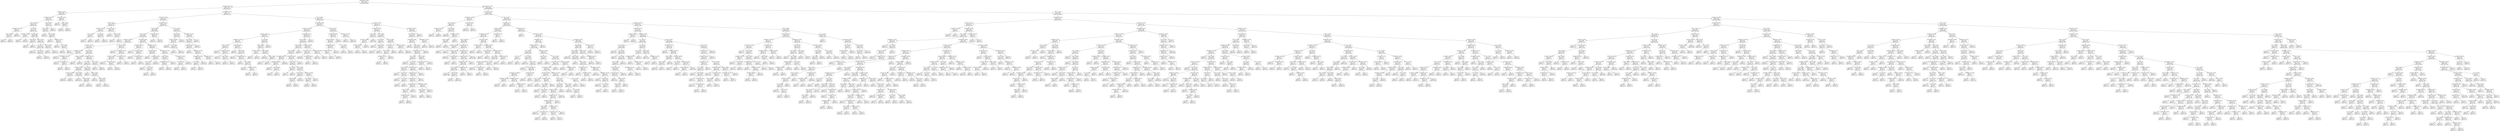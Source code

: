 digraph Tree {
node [shape=box, fontname="helvetica"] ;
edge [fontname="helvetica"] ;
0 [label="hemoglobin <= 0.287\ngini = 0.458\nsamples = 7438\nvalue = [2636, 4802]"] ;
1 [label="hematokrit <= 0.439\ngini = 0.409\nsamples = 1370\nvalue = [978, 392]"] ;
0 -> 1 [labeldistance=2.5, labelangle=45, headlabel="True"] ;
2 [label="erytrocyty <= 0.391\ngini = 0.168\nsamples = 194\nvalue = [18, 176]"] ;
1 -> 2 ;
3 [label="hematokrit <= 0.417\ngini = 0.122\nsamples = 184\nvalue = [12, 172]"] ;
2 -> 3 ;
4 [label="hbver <= 0.309\ngini = 0.071\nsamples = 162\nvalue = [6, 156]"] ;
3 -> 4 ;
5 [label="hemoglobin <= 0.242\ngini = 0.48\nsamples = 5\nvalue = [2, 3]"] ;
4 -> 5 ;
6 [label="hbver <= 0.219\ngini = 0.444\nsamples = 3\nvalue = [2, 1]"] ;
5 -> 6 ;
7 [label="gini = 0.0\nsamples = 1\nvalue = [0, 1]"] ;
6 -> 7 ;
8 [label="gini = 0.0\nsamples = 2\nvalue = [2, 0]"] ;
6 -> 8 ;
9 [label="gini = 0.0\nsamples = 2\nvalue = [0, 2]"] ;
5 -> 9 ;
10 [label="er-cv <= 0.035\ngini = 0.05\nsamples = 157\nvalue = [4, 153]"] ;
4 -> 10 ;
11 [label="hemoglobin <= 0.256\ngini = 0.5\nsamples = 2\nvalue = [1, 1]"] ;
10 -> 11 ;
12 [label="gini = 0.0\nsamples = 1\nvalue = [1, 0]"] ;
11 -> 12 ;
13 [label="gini = 0.0\nsamples = 1\nvalue = [0, 1]"] ;
11 -> 13 ;
14 [label="hbver <= 0.363\ngini = 0.038\nsamples = 155\nvalue = [3, 152]"] ;
10 -> 14 ;
15 [label="hbver <= 0.36\ngini = 0.219\nsamples = 8\nvalue = [1, 7]"] ;
14 -> 15 ;
16 [label="gini = 0.0\nsamples = 7\nvalue = [0, 7]"] ;
15 -> 16 ;
17 [label="gini = 0.0\nsamples = 1\nvalue = [1, 0]"] ;
15 -> 17 ;
18 [label="hbver <= 0.627\ngini = 0.027\nsamples = 147\nvalue = [2, 145]"] ;
14 -> 18 ;
19 [label="er-cv <= 0.715\ngini = 0.015\nsamples = 136\nvalue = [1, 135]"] ;
18 -> 19 ;
20 [label="gini = 0.0\nsamples = 124\nvalue = [0, 124]"] ;
19 -> 20 ;
21 [label="er-cv <= 0.716\ngini = 0.153\nsamples = 12\nvalue = [1, 11]"] ;
19 -> 21 ;
22 [label="gini = 0.0\nsamples = 1\nvalue = [1, 0]"] ;
21 -> 22 ;
23 [label="gini = 0.0\nsamples = 11\nvalue = [0, 11]"] ;
21 -> 23 ;
24 [label="hbver <= 0.628\ngini = 0.165\nsamples = 11\nvalue = [1, 10]"] ;
18 -> 24 ;
25 [label="gini = 0.0\nsamples = 1\nvalue = [1, 0]"] ;
24 -> 25 ;
26 [label="gini = 0.0\nsamples = 10\nvalue = [0, 10]"] ;
24 -> 26 ;
27 [label="hbver <= 0.475\ngini = 0.397\nsamples = 22\nvalue = [6, 16]"] ;
3 -> 27 ;
28 [label="hbver <= 0.344\ngini = 0.48\nsamples = 15\nvalue = [6, 9]"] ;
27 -> 28 ;
29 [label="gini = 0.0\nsamples = 4\nvalue = [0, 4]"] ;
28 -> 29 ;
30 [label="er-cv <= 0.238\ngini = 0.496\nsamples = 11\nvalue = [6, 5]"] ;
28 -> 30 ;
31 [label="gini = 0.0\nsamples = 2\nvalue = [0, 2]"] ;
30 -> 31 ;
32 [label="erytrocyty <= 0.112\ngini = 0.444\nsamples = 9\nvalue = [6, 3]"] ;
30 -> 32 ;
33 [label="gini = 0.0\nsamples = 2\nvalue = [0, 2]"] ;
32 -> 33 ;
34 [label="er-cv <= 0.689\ngini = 0.245\nsamples = 7\nvalue = [6, 1]"] ;
32 -> 34 ;
35 [label="gini = 0.0\nsamples = 6\nvalue = [6, 0]"] ;
34 -> 35 ;
36 [label="gini = 0.0\nsamples = 1\nvalue = [0, 1]"] ;
34 -> 36 ;
37 [label="gini = 0.0\nsamples = 7\nvalue = [0, 7]"] ;
27 -> 37 ;
38 [label="hematokrit <= 0.378\ngini = 0.48\nsamples = 10\nvalue = [6, 4]"] ;
2 -> 38 ;
39 [label="gini = 0.0\nsamples = 3\nvalue = [0, 3]"] ;
38 -> 39 ;
40 [label="hbver <= 0.532\ngini = 0.245\nsamples = 7\nvalue = [6, 1]"] ;
38 -> 40 ;
41 [label="gini = 0.0\nsamples = 6\nvalue = [6, 0]"] ;
40 -> 41 ;
42 [label="gini = 0.0\nsamples = 1\nvalue = [0, 1]"] ;
40 -> 42 ;
43 [label="hemoglobin <= 0.206\ngini = 0.3\nsamples = 1176\nvalue = [960, 216]"] ;
1 -> 43 ;
44 [label="hematokrit <= 0.528\ngini = 0.179\nsamples = 675\nvalue = [608, 67]"] ;
43 -> 44 ;
45 [label="hbver <= 0.499\ngini = 0.465\nsamples = 49\nvalue = [31, 18]"] ;
44 -> 45 ;
46 [label="erytrocyty <= 0.157\ngini = 0.257\nsamples = 33\nvalue = [28, 5]"] ;
45 -> 46 ;
47 [label="er-cv <= 0.287\ngini = 0.32\nsamples = 5\nvalue = [1, 4]"] ;
46 -> 47 ;
48 [label="gini = 0.0\nsamples = 1\nvalue = [1, 0]"] ;
47 -> 48 ;
49 [label="gini = 0.0\nsamples = 4\nvalue = [0, 4]"] ;
47 -> 49 ;
50 [label="er-cv <= 0.174\ngini = 0.069\nsamples = 28\nvalue = [27, 1]"] ;
46 -> 50 ;
51 [label="gini = 0.0\nsamples = 1\nvalue = [0, 1]"] ;
50 -> 51 ;
52 [label="gini = 0.0\nsamples = 27\nvalue = [27, 0]"] ;
50 -> 52 ;
53 [label="erytrocyty <= 0.413\ngini = 0.305\nsamples = 16\nvalue = [3, 13]"] ;
45 -> 53 ;
54 [label="gini = 0.0\nsamples = 12\nvalue = [0, 12]"] ;
53 -> 54 ;
55 [label="er-cv <= 0.348\ngini = 0.375\nsamples = 4\nvalue = [3, 1]"] ;
53 -> 55 ;
56 [label="gini = 0.0\nsamples = 1\nvalue = [0, 1]"] ;
55 -> 56 ;
57 [label="gini = 0.0\nsamples = 3\nvalue = [3, 0]"] ;
55 -> 57 ;
58 [label="hematokrit <= 0.837\ngini = 0.144\nsamples = 626\nvalue = [577, 49]"] ;
44 -> 58 ;
59 [label="hbver <= 0.804\ngini = 0.109\nsamples = 569\nvalue = [536, 33]"] ;
58 -> 59 ;
60 [label="hbver <= 0.67\ngini = 0.095\nsamples = 561\nvalue = [533, 28]"] ;
59 -> 60 ;
61 [label="hematokrit <= 0.805\ngini = 0.051\nsamples = 458\nvalue = [446, 12]"] ;
60 -> 61 ;
62 [label="erytrocyty <= 0.148\ngini = 0.04\nsamples = 437\nvalue = [428, 9]"] ;
61 -> 62 ;
63 [label="hemoglobin <= 0.165\ngini = 0.236\nsamples = 22\nvalue = [19, 3]"] ;
62 -> 63 ;
64 [label="gini = 0.0\nsamples = 15\nvalue = [15, 0]"] ;
63 -> 64 ;
65 [label="hemoglobin <= 0.169\ngini = 0.49\nsamples = 7\nvalue = [4, 3]"] ;
63 -> 65 ;
66 [label="gini = 0.0\nsamples = 2\nvalue = [0, 2]"] ;
65 -> 66 ;
67 [label="hemoglobin <= 0.2\ngini = 0.32\nsamples = 5\nvalue = [4, 1]"] ;
65 -> 67 ;
68 [label="gini = 0.0\nsamples = 4\nvalue = [4, 0]"] ;
67 -> 68 ;
69 [label="gini = 0.0\nsamples = 1\nvalue = [0, 1]"] ;
67 -> 69 ;
70 [label="hbver <= 0.207\ngini = 0.028\nsamples = 415\nvalue = [409, 6]"] ;
62 -> 70 ;
71 [label="erytrocyty <= 0.358\ngini = 0.375\nsamples = 4\nvalue = [3, 1]"] ;
70 -> 71 ;
72 [label="gini = 0.0\nsamples = 1\nvalue = [0, 1]"] ;
71 -> 72 ;
73 [label="gini = 0.0\nsamples = 3\nvalue = [3, 0]"] ;
71 -> 73 ;
74 [label="hemoglobin <= 0.204\ngini = 0.024\nsamples = 411\nvalue = [406, 5]"] ;
70 -> 74 ;
75 [label="er-cv <= 0.722\ngini = 0.02\nsamples = 405\nvalue = [401, 4]"] ;
74 -> 75 ;
76 [label="erytrocyty <= 0.214\ngini = 0.011\nsamples = 347\nvalue = [345, 2]"] ;
75 -> 76 ;
77 [label="erytrocyty <= 0.206\ngini = 0.062\nsamples = 31\nvalue = [30, 1]"] ;
76 -> 77 ;
78 [label="gini = 0.0\nsamples = 30\nvalue = [30, 0]"] ;
77 -> 78 ;
79 [label="gini = 0.0\nsamples = 1\nvalue = [0, 1]"] ;
77 -> 79 ;
80 [label="hbver <= 0.608\ngini = 0.006\nsamples = 316\nvalue = [315, 1]"] ;
76 -> 80 ;
81 [label="gini = 0.0\nsamples = 222\nvalue = [222, 0]"] ;
80 -> 81 ;
82 [label="hbver <= 0.609\ngini = 0.021\nsamples = 94\nvalue = [93, 1]"] ;
80 -> 82 ;
83 [label="gini = 0.0\nsamples = 1\nvalue = [0, 1]"] ;
82 -> 83 ;
84 [label="gini = 0.0\nsamples = 93\nvalue = [93, 0]"] ;
82 -> 84 ;
85 [label="er-cv <= 0.725\ngini = 0.067\nsamples = 58\nvalue = [56, 2]"] ;
75 -> 85 ;
86 [label="gini = 0.0\nsamples = 1\nvalue = [0, 1]"] ;
85 -> 86 ;
87 [label="hbver <= 0.634\ngini = 0.034\nsamples = 57\nvalue = [56, 1]"] ;
85 -> 87 ;
88 [label="gini = 0.0\nsamples = 44\nvalue = [44, 0]"] ;
87 -> 88 ;
89 [label="hbver <= 0.638\ngini = 0.142\nsamples = 13\nvalue = [12, 1]"] ;
87 -> 89 ;
90 [label="gini = 0.0\nsamples = 1\nvalue = [0, 1]"] ;
89 -> 90 ;
91 [label="gini = 0.0\nsamples = 12\nvalue = [12, 0]"] ;
89 -> 91 ;
92 [label="er-cv <= 0.343\ngini = 0.278\nsamples = 6\nvalue = [5, 1]"] ;
74 -> 92 ;
93 [label="gini = 0.0\nsamples = 1\nvalue = [0, 1]"] ;
92 -> 93 ;
94 [label="gini = 0.0\nsamples = 5\nvalue = [5, 0]"] ;
92 -> 94 ;
95 [label="hematokrit <= 0.806\ngini = 0.245\nsamples = 21\nvalue = [18, 3]"] ;
61 -> 95 ;
96 [label="gini = 0.0\nsamples = 1\nvalue = [0, 1]"] ;
95 -> 96 ;
97 [label="hemoglobin <= 0.156\ngini = 0.18\nsamples = 20\nvalue = [18, 2]"] ;
95 -> 97 ;
98 [label="erytrocyty <= 0.507\ngini = 0.105\nsamples = 18\nvalue = [17, 1]"] ;
97 -> 98 ;
99 [label="gini = 0.0\nsamples = 11\nvalue = [11, 0]"] ;
98 -> 99 ;
100 [label="erytrocyty <= 0.542\ngini = 0.245\nsamples = 7\nvalue = [6, 1]"] ;
98 -> 100 ;
101 [label="gini = 0.0\nsamples = 1\nvalue = [0, 1]"] ;
100 -> 101 ;
102 [label="gini = 0.0\nsamples = 6\nvalue = [6, 0]"] ;
100 -> 102 ;
103 [label="hematokrit <= 0.813\ngini = 0.5\nsamples = 2\nvalue = [1, 1]"] ;
97 -> 103 ;
104 [label="gini = 0.0\nsamples = 1\nvalue = [1, 0]"] ;
103 -> 104 ;
105 [label="gini = 0.0\nsamples = 1\nvalue = [0, 1]"] ;
103 -> 105 ;
106 [label="erytrocyty <= 0.595\ngini = 0.262\nsamples = 103\nvalue = [87, 16]"] ;
60 -> 106 ;
107 [label="hemoglobin <= 0.129\ngini = 0.473\nsamples = 13\nvalue = [5, 8]"] ;
106 -> 107 ;
108 [label="gini = 0.0\nsamples = 2\nvalue = [2, 0]"] ;
107 -> 108 ;
109 [label="erytrocyty <= 0.425\ngini = 0.397\nsamples = 11\nvalue = [3, 8]"] ;
107 -> 109 ;
110 [label="gini = 0.0\nsamples = 2\nvalue = [2, 0]"] ;
109 -> 110 ;
111 [label="hematokrit <= 0.641\ngini = 0.198\nsamples = 9\nvalue = [1, 8]"] ;
109 -> 111 ;
112 [label="gini = 0.0\nsamples = 1\nvalue = [1, 0]"] ;
111 -> 112 ;
113 [label="gini = 0.0\nsamples = 8\nvalue = [0, 8]"] ;
111 -> 113 ;
114 [label="hemoglobin <= 0.161\ngini = 0.162\nsamples = 90\nvalue = [82, 8]"] ;
106 -> 114 ;
115 [label="erytrocyty <= 0.634\ngini = 0.088\nsamples = 65\nvalue = [62, 3]"] ;
114 -> 115 ;
116 [label="gini = 0.0\nsamples = 1\nvalue = [0, 1]"] ;
115 -> 116 ;
117 [label="erytrocyty <= 0.705\ngini = 0.061\nsamples = 64\nvalue = [62, 2]"] ;
115 -> 117 ;
118 [label="er-cv <= 0.572\ngini = 0.32\nsamples = 10\nvalue = [8, 2]"] ;
117 -> 118 ;
119 [label="gini = 0.0\nsamples = 7\nvalue = [7, 0]"] ;
118 -> 119 ;
120 [label="er-cv <= 0.746\ngini = 0.444\nsamples = 3\nvalue = [1, 2]"] ;
118 -> 120 ;
121 [label="gini = 0.0\nsamples = 2\nvalue = [0, 2]"] ;
120 -> 121 ;
122 [label="gini = 0.0\nsamples = 1\nvalue = [1, 0]"] ;
120 -> 122 ;
123 [label="gini = 0.0\nsamples = 54\nvalue = [54, 0]"] ;
117 -> 123 ;
124 [label="hemoglobin <= 0.178\ngini = 0.32\nsamples = 25\nvalue = [20, 5]"] ;
114 -> 124 ;
125 [label="hbver <= 0.734\ngini = 0.494\nsamples = 9\nvalue = [5, 4]"] ;
124 -> 125 ;
126 [label="hemoglobin <= 0.163\ngini = 0.278\nsamples = 6\nvalue = [5, 1]"] ;
125 -> 126 ;
127 [label="gini = 0.0\nsamples = 1\nvalue = [0, 1]"] ;
126 -> 127 ;
128 [label="gini = 0.0\nsamples = 5\nvalue = [5, 0]"] ;
126 -> 128 ;
129 [label="gini = 0.0\nsamples = 3\nvalue = [0, 3]"] ;
125 -> 129 ;
130 [label="hematokrit <= 0.658\ngini = 0.117\nsamples = 16\nvalue = [15, 1]"] ;
124 -> 130 ;
131 [label="hbver <= 0.694\ngini = 0.5\nsamples = 2\nvalue = [1, 1]"] ;
130 -> 131 ;
132 [label="gini = 0.0\nsamples = 1\nvalue = [0, 1]"] ;
131 -> 132 ;
133 [label="gini = 0.0\nsamples = 1\nvalue = [1, 0]"] ;
131 -> 133 ;
134 [label="gini = 0.0\nsamples = 14\nvalue = [14, 0]"] ;
130 -> 134 ;
135 [label="hematokrit <= 0.757\ngini = 0.469\nsamples = 8\nvalue = [3, 5]"] ;
59 -> 135 ;
136 [label="gini = 0.0\nsamples = 5\nvalue = [0, 5]"] ;
135 -> 136 ;
137 [label="gini = 0.0\nsamples = 3\nvalue = [3, 0]"] ;
135 -> 137 ;
138 [label="er-cv <= 0.458\ngini = 0.404\nsamples = 57\nvalue = [41, 16]"] ;
58 -> 138 ;
139 [label="hbver <= 0.704\ngini = 0.499\nsamples = 19\nvalue = [9, 10]"] ;
138 -> 139 ;
140 [label="erytrocyty <= 0.466\ngini = 0.408\nsamples = 14\nvalue = [4, 10]"] ;
139 -> 140 ;
141 [label="gini = 0.0\nsamples = 3\nvalue = [3, 0]"] ;
140 -> 141 ;
142 [label="er-cv <= 0.282\ngini = 0.165\nsamples = 11\nvalue = [1, 10]"] ;
140 -> 142 ;
143 [label="gini = 0.0\nsamples = 1\nvalue = [1, 0]"] ;
142 -> 143 ;
144 [label="gini = 0.0\nsamples = 10\nvalue = [0, 10]"] ;
142 -> 144 ;
145 [label="gini = 0.0\nsamples = 5\nvalue = [5, 0]"] ;
139 -> 145 ;
146 [label="hemoglobin <= 0.197\ngini = 0.266\nsamples = 38\nvalue = [32, 6]"] ;
138 -> 146 ;
147 [label="er-cv <= 0.88\ngini = 0.234\nsamples = 37\nvalue = [32, 5]"] ;
146 -> 147 ;
148 [label="hematokrit <= 0.84\ngini = 0.198\nsamples = 36\nvalue = [32, 4]"] ;
147 -> 148 ;
149 [label="gini = 0.0\nsamples = 1\nvalue = [0, 1]"] ;
148 -> 149 ;
150 [label="hemoglobin <= 0.149\ngini = 0.157\nsamples = 35\nvalue = [32, 3]"] ;
148 -> 150 ;
151 [label="hemoglobin <= 0.009\ngini = 0.067\nsamples = 29\nvalue = [28, 1]"] ;
150 -> 151 ;
152 [label="er-cv <= 0.511\ngini = 0.444\nsamples = 3\nvalue = [2, 1]"] ;
151 -> 152 ;
153 [label="gini = 0.0\nsamples = 1\nvalue = [0, 1]"] ;
152 -> 153 ;
154 [label="gini = 0.0\nsamples = 2\nvalue = [2, 0]"] ;
152 -> 154 ;
155 [label="gini = 0.0\nsamples = 26\nvalue = [26, 0]"] ;
151 -> 155 ;
156 [label="hemoglobin <= 0.174\ngini = 0.444\nsamples = 6\nvalue = [4, 2]"] ;
150 -> 156 ;
157 [label="gini = 0.0\nsamples = 2\nvalue = [0, 2]"] ;
156 -> 157 ;
158 [label="gini = 0.0\nsamples = 4\nvalue = [4, 0]"] ;
156 -> 158 ;
159 [label="gini = 0.0\nsamples = 1\nvalue = [0, 1]"] ;
147 -> 159 ;
160 [label="gini = 0.0\nsamples = 1\nvalue = [0, 1]"] ;
146 -> 160 ;
161 [label="hbver <= 0.644\ngini = 0.418\nsamples = 501\nvalue = [352, 149]"] ;
43 -> 161 ;
162 [label="hematokrit <= 0.698\ngini = 0.333\nsamples = 355\nvalue = [280, 75]"] ;
161 -> 162 ;
163 [label="hematokrit <= 0.508\ngini = 0.252\nsamples = 284\nvalue = [242, 42]"] ;
162 -> 163 ;
164 [label="erytrocyty <= 0.321\ngini = 0.468\nsamples = 75\nvalue = [47, 28]"] ;
163 -> 164 ;
165 [label="hemoglobin <= 0.237\ngini = 0.476\nsamples = 41\nvalue = [16, 25]"] ;
164 -> 165 ;
166 [label="hbver <= 0.293\ngini = 0.219\nsamples = 16\nvalue = [2, 14]"] ;
165 -> 166 ;
167 [label="gini = 0.0\nsamples = 1\nvalue = [1, 0]"] ;
166 -> 167 ;
168 [label="hematokrit <= 0.483\ngini = 0.124\nsamples = 15\nvalue = [1, 14]"] ;
166 -> 168 ;
169 [label="gini = 0.0\nsamples = 11\nvalue = [0, 11]"] ;
168 -> 169 ;
170 [label="hbver <= 0.412\ngini = 0.375\nsamples = 4\nvalue = [1, 3]"] ;
168 -> 170 ;
171 [label="gini = 0.0\nsamples = 3\nvalue = [0, 3]"] ;
170 -> 171 ;
172 [label="gini = 0.0\nsamples = 1\nvalue = [1, 0]"] ;
170 -> 172 ;
173 [label="erytrocyty <= 0.175\ngini = 0.493\nsamples = 25\nvalue = [14, 11]"] ;
165 -> 173 ;
174 [label="gini = 0.0\nsamples = 7\nvalue = [7, 0]"] ;
173 -> 174 ;
175 [label="er-cv <= 0.354\ngini = 0.475\nsamples = 18\nvalue = [7, 11]"] ;
173 -> 175 ;
176 [label="gini = 0.0\nsamples = 3\nvalue = [3, 0]"] ;
175 -> 176 ;
177 [label="hemoglobin <= 0.244\ngini = 0.391\nsamples = 15\nvalue = [4, 11]"] ;
175 -> 177 ;
178 [label="gini = 0.0\nsamples = 1\nvalue = [1, 0]"] ;
177 -> 178 ;
179 [label="er-cv <= 0.606\ngini = 0.337\nsamples = 14\nvalue = [3, 11]"] ;
177 -> 179 ;
180 [label="gini = 0.0\nsamples = 8\nvalue = [0, 8]"] ;
179 -> 180 ;
181 [label="hematokrit <= 0.469\ngini = 0.5\nsamples = 6\nvalue = [3, 3]"] ;
179 -> 181 ;
182 [label="gini = 0.0\nsamples = 3\nvalue = [0, 3]"] ;
181 -> 182 ;
183 [label="gini = 0.0\nsamples = 3\nvalue = [3, 0]"] ;
181 -> 183 ;
184 [label="er-cv <= 0.836\ngini = 0.161\nsamples = 34\nvalue = [31, 3]"] ;
164 -> 184 ;
185 [label="hbver <= 0.383\ngini = 0.114\nsamples = 33\nvalue = [31, 2]"] ;
184 -> 185 ;
186 [label="erytrocyty <= 0.348\ngini = 0.5\nsamples = 2\nvalue = [1, 1]"] ;
185 -> 186 ;
187 [label="gini = 0.0\nsamples = 1\nvalue = [1, 0]"] ;
186 -> 187 ;
188 [label="gini = 0.0\nsamples = 1\nvalue = [0, 1]"] ;
186 -> 188 ;
189 [label="hbver <= 0.588\ngini = 0.062\nsamples = 31\nvalue = [30, 1]"] ;
185 -> 189 ;
190 [label="gini = 0.0\nsamples = 28\nvalue = [28, 0]"] ;
189 -> 190 ;
191 [label="hbver <= 0.597\ngini = 0.444\nsamples = 3\nvalue = [2, 1]"] ;
189 -> 191 ;
192 [label="gini = 0.0\nsamples = 1\nvalue = [0, 1]"] ;
191 -> 192 ;
193 [label="gini = 0.0\nsamples = 2\nvalue = [2, 0]"] ;
191 -> 193 ;
194 [label="gini = 0.0\nsamples = 1\nvalue = [0, 1]"] ;
184 -> 194 ;
195 [label="hemoglobin <= 0.287\ngini = 0.125\nsamples = 209\nvalue = [195, 14]"] ;
163 -> 195 ;
196 [label="hbver <= 0.521\ngini = 0.117\nsamples = 208\nvalue = [195, 13]"] ;
195 -> 196 ;
197 [label="hbver <= 0.519\ngini = 0.214\nsamples = 82\nvalue = [72, 10]"] ;
196 -> 197 ;
198 [label="hbver <= 0.419\ngini = 0.198\nsamples = 81\nvalue = [72, 9]"] ;
197 -> 198 ;
199 [label="hemoglobin <= 0.231\ngini = 0.091\nsamples = 42\nvalue = [40, 2]"] ;
198 -> 199 ;
200 [label="hemoglobin <= 0.225\ngini = 0.444\nsamples = 6\nvalue = [4, 2]"] ;
199 -> 200 ;
201 [label="gini = 0.0\nsamples = 3\nvalue = [3, 0]"] ;
200 -> 201 ;
202 [label="hbver <= 0.354\ngini = 0.444\nsamples = 3\nvalue = [1, 2]"] ;
200 -> 202 ;
203 [label="gini = 0.0\nsamples = 2\nvalue = [0, 2]"] ;
202 -> 203 ;
204 [label="gini = 0.0\nsamples = 1\nvalue = [1, 0]"] ;
202 -> 204 ;
205 [label="gini = 0.0\nsamples = 36\nvalue = [36, 0]"] ;
199 -> 205 ;
206 [label="erytrocyty <= 0.336\ngini = 0.295\nsamples = 39\nvalue = [32, 7]"] ;
198 -> 206 ;
207 [label="hbver <= 0.423\ngini = 0.234\nsamples = 37\nvalue = [32, 5]"] ;
206 -> 207 ;
208 [label="er-cv <= 0.393\ngini = 0.444\nsamples = 3\nvalue = [1, 2]"] ;
207 -> 208 ;
209 [label="gini = 0.0\nsamples = 1\nvalue = [1, 0]"] ;
208 -> 209 ;
210 [label="gini = 0.0\nsamples = 2\nvalue = [0, 2]"] ;
208 -> 210 ;
211 [label="er-cv <= 0.628\ngini = 0.161\nsamples = 34\nvalue = [31, 3]"] ;
207 -> 211 ;
212 [label="hbver <= 0.443\ngini = 0.074\nsamples = 26\nvalue = [25, 1]"] ;
211 -> 212 ;
213 [label="hbver <= 0.439\ngini = 0.278\nsamples = 6\nvalue = [5, 1]"] ;
212 -> 213 ;
214 [label="gini = 0.0\nsamples = 5\nvalue = [5, 0]"] ;
213 -> 214 ;
215 [label="gini = 0.0\nsamples = 1\nvalue = [0, 1]"] ;
213 -> 215 ;
216 [label="gini = 0.0\nsamples = 20\nvalue = [20, 0]"] ;
212 -> 216 ;
217 [label="erytrocyty <= 0.293\ngini = 0.375\nsamples = 8\nvalue = [6, 2]"] ;
211 -> 217 ;
218 [label="er-cv <= 0.648\ngini = 0.245\nsamples = 7\nvalue = [6, 1]"] ;
217 -> 218 ;
219 [label="gini = 0.0\nsamples = 1\nvalue = [0, 1]"] ;
218 -> 219 ;
220 [label="gini = 0.0\nsamples = 6\nvalue = [6, 0]"] ;
218 -> 220 ;
221 [label="gini = 0.0\nsamples = 1\nvalue = [0, 1]"] ;
217 -> 221 ;
222 [label="gini = 0.0\nsamples = 2\nvalue = [0, 2]"] ;
206 -> 222 ;
223 [label="gini = 0.0\nsamples = 1\nvalue = [0, 1]"] ;
197 -> 223 ;
224 [label="hematokrit <= 0.668\ngini = 0.046\nsamples = 126\nvalue = [123, 3]"] ;
196 -> 224 ;
225 [label="erytrocyty <= 0.615\ngini = 0.017\nsamples = 114\nvalue = [113, 1]"] ;
224 -> 225 ;
226 [label="gini = 0.0\nsamples = 96\nvalue = [96, 0]"] ;
225 -> 226 ;
227 [label="erytrocyty <= 0.628\ngini = 0.105\nsamples = 18\nvalue = [17, 1]"] ;
225 -> 227 ;
228 [label="gini = 0.0\nsamples = 1\nvalue = [0, 1]"] ;
227 -> 228 ;
229 [label="gini = 0.0\nsamples = 17\nvalue = [17, 0]"] ;
227 -> 229 ;
230 [label="hemoglobin <= 0.265\ngini = 0.278\nsamples = 12\nvalue = [10, 2]"] ;
224 -> 230 ;
231 [label="gini = 0.0\nsamples = 10\nvalue = [10, 0]"] ;
230 -> 231 ;
232 [label="gini = 0.0\nsamples = 2\nvalue = [0, 2]"] ;
230 -> 232 ;
233 [label="gini = 0.0\nsamples = 1\nvalue = [0, 1]"] ;
195 -> 233 ;
234 [label="hbver <= 0.517\ngini = 0.498\nsamples = 71\nvalue = [38, 33]"] ;
162 -> 234 ;
235 [label="hematokrit <= 0.969\ngini = 0.184\nsamples = 39\nvalue = [35, 4]"] ;
234 -> 235 ;
236 [label="erytrocyty <= 0.637\ngini = 0.145\nsamples = 38\nvalue = [35, 3]"] ;
235 -> 236 ;
237 [label="hemoglobin <= 0.209\ngini = 0.059\nsamples = 33\nvalue = [32, 1]"] ;
236 -> 237 ;
238 [label="hemoglobin <= 0.208\ngini = 0.5\nsamples = 2\nvalue = [1, 1]"] ;
237 -> 238 ;
239 [label="gini = 0.0\nsamples = 1\nvalue = [1, 0]"] ;
238 -> 239 ;
240 [label="gini = 0.0\nsamples = 1\nvalue = [0, 1]"] ;
238 -> 240 ;
241 [label="gini = 0.0\nsamples = 31\nvalue = [31, 0]"] ;
237 -> 241 ;
242 [label="er-cv <= 0.662\ngini = 0.48\nsamples = 5\nvalue = [3, 2]"] ;
236 -> 242 ;
243 [label="gini = 0.0\nsamples = 3\nvalue = [3, 0]"] ;
242 -> 243 ;
244 [label="gini = 0.0\nsamples = 2\nvalue = [0, 2]"] ;
242 -> 244 ;
245 [label="gini = 0.0\nsamples = 1\nvalue = [0, 1]"] ;
235 -> 245 ;
246 [label="erytrocyty <= 0.295\ngini = 0.17\nsamples = 32\nvalue = [3, 29]"] ;
234 -> 246 ;
247 [label="gini = 0.0\nsamples = 3\nvalue = [3, 0]"] ;
246 -> 247 ;
248 [label="gini = 0.0\nsamples = 29\nvalue = [0, 29]"] ;
246 -> 248 ;
249 [label="erytrocyty <= 0.603\ngini = 0.5\nsamples = 146\nvalue = [72, 74]"] ;
161 -> 249 ;
250 [label="hematokrit <= 0.687\ngini = 0.412\nsamples = 62\nvalue = [18, 44]"] ;
249 -> 250 ;
251 [label="hbver <= 0.67\ngini = 0.114\nsamples = 33\nvalue = [2, 31]"] ;
250 -> 251 ;
252 [label="erytrocyty <= 0.539\ngini = 0.48\nsamples = 5\nvalue = [2, 3]"] ;
251 -> 252 ;
253 [label="hematokrit <= 0.676\ngini = 0.444\nsamples = 3\nvalue = [2, 1]"] ;
252 -> 253 ;
254 [label="gini = 0.0\nsamples = 2\nvalue = [2, 0]"] ;
253 -> 254 ;
255 [label="gini = 0.0\nsamples = 1\nvalue = [0, 1]"] ;
253 -> 255 ;
256 [label="gini = 0.0\nsamples = 2\nvalue = [0, 2]"] ;
252 -> 256 ;
257 [label="gini = 0.0\nsamples = 28\nvalue = [0, 28]"] ;
251 -> 257 ;
258 [label="er-cv <= 0.398\ngini = 0.495\nsamples = 29\nvalue = [16, 13]"] ;
250 -> 258 ;
259 [label="er-cv <= 0.163\ngini = 0.32\nsamples = 10\nvalue = [2, 8]"] ;
258 -> 259 ;
260 [label="gini = 0.0\nsamples = 1\nvalue = [1, 0]"] ;
259 -> 260 ;
261 [label="hbver <= 0.744\ngini = 0.198\nsamples = 9\nvalue = [1, 8]"] ;
259 -> 261 ;
262 [label="gini = 0.0\nsamples = 8\nvalue = [0, 8]"] ;
261 -> 262 ;
263 [label="gini = 0.0\nsamples = 1\nvalue = [1, 0]"] ;
261 -> 263 ;
264 [label="hbver <= 0.682\ngini = 0.388\nsamples = 19\nvalue = [14, 5]"] ;
258 -> 264 ;
265 [label="hematokrit <= 0.761\ngini = 0.5\nsamples = 8\nvalue = [4, 4]"] ;
264 -> 265 ;
266 [label="hbver <= 0.655\ngini = 0.32\nsamples = 5\nvalue = [4, 1]"] ;
265 -> 266 ;
267 [label="erytrocyty <= 0.461\ngini = 0.5\nsamples = 2\nvalue = [1, 1]"] ;
266 -> 267 ;
268 [label="gini = 0.0\nsamples = 1\nvalue = [1, 0]"] ;
267 -> 268 ;
269 [label="gini = 0.0\nsamples = 1\nvalue = [0, 1]"] ;
267 -> 269 ;
270 [label="gini = 0.0\nsamples = 3\nvalue = [3, 0]"] ;
266 -> 270 ;
271 [label="gini = 0.0\nsamples = 3\nvalue = [0, 3]"] ;
265 -> 271 ;
272 [label="erytrocyty <= 0.457\ngini = 0.165\nsamples = 11\nvalue = [10, 1]"] ;
264 -> 272 ;
273 [label="gini = 0.0\nsamples = 1\nvalue = [0, 1]"] ;
272 -> 273 ;
274 [label="gini = 0.0\nsamples = 10\nvalue = [10, 0]"] ;
272 -> 274 ;
275 [label="hematokrit <= 0.825\ngini = 0.459\nsamples = 84\nvalue = [54, 30]"] ;
249 -> 275 ;
276 [label="hbver <= 0.856\ngini = 0.444\nsamples = 81\nvalue = [54, 27]"] ;
275 -> 276 ;
277 [label="hematokrit <= 0.586\ngini = 0.429\nsamples = 77\nvalue = [53, 24]"] ;
276 -> 277 ;
278 [label="gini = 0.0\nsamples = 6\nvalue = [6, 0]"] ;
277 -> 278 ;
279 [label="hbver <= 0.811\ngini = 0.448\nsamples = 71\nvalue = [47, 24]"] ;
277 -> 279 ;
280 [label="hemoglobin <= 0.273\ngini = 0.466\nsamples = 65\nvalue = [41, 24]"] ;
279 -> 280 ;
281 [label="er-cv <= 0.342\ngini = 0.431\nsamples = 54\nvalue = [37, 17]"] ;
280 -> 281 ;
282 [label="gini = 0.0\nsamples = 9\nvalue = [9, 0]"] ;
281 -> 282 ;
283 [label="er-cv <= 0.489\ngini = 0.47\nsamples = 45\nvalue = [28, 17]"] ;
281 -> 283 ;
284 [label="hbver <= 0.676\ngini = 0.473\nsamples = 13\nvalue = [5, 8]"] ;
283 -> 284 ;
285 [label="gini = 0.0\nsamples = 2\nvalue = [2, 0]"] ;
284 -> 285 ;
286 [label="hbver <= 0.727\ngini = 0.397\nsamples = 11\nvalue = [3, 8]"] ;
284 -> 286 ;
287 [label="gini = 0.0\nsamples = 5\nvalue = [0, 5]"] ;
286 -> 287 ;
288 [label="er-cv <= 0.456\ngini = 0.5\nsamples = 6\nvalue = [3, 3]"] ;
286 -> 288 ;
289 [label="gini = 0.0\nsamples = 3\nvalue = [3, 0]"] ;
288 -> 289 ;
290 [label="gini = 0.0\nsamples = 3\nvalue = [0, 3]"] ;
288 -> 290 ;
291 [label="erytrocyty <= 0.925\ngini = 0.404\nsamples = 32\nvalue = [23, 9]"] ;
283 -> 291 ;
292 [label="erytrocyty <= 0.792\ngini = 0.358\nsamples = 30\nvalue = [23, 7]"] ;
291 -> 292 ;
293 [label="erytrocyty <= 0.75\ngini = 0.423\nsamples = 23\nvalue = [16, 7]"] ;
292 -> 293 ;
294 [label="hematokrit <= 0.702\ngini = 0.291\nsamples = 17\nvalue = [14, 3]"] ;
293 -> 294 ;
295 [label="hbver <= 0.718\ngini = 0.42\nsamples = 10\nvalue = [7, 3]"] ;
294 -> 295 ;
296 [label="hematokrit <= 0.695\ngini = 0.219\nsamples = 8\nvalue = [7, 1]"] ;
295 -> 296 ;
297 [label="gini = 0.0\nsamples = 7\nvalue = [7, 0]"] ;
296 -> 297 ;
298 [label="gini = 0.0\nsamples = 1\nvalue = [0, 1]"] ;
296 -> 298 ;
299 [label="gini = 0.0\nsamples = 2\nvalue = [0, 2]"] ;
295 -> 299 ;
300 [label="gini = 0.0\nsamples = 7\nvalue = [7, 0]"] ;
294 -> 300 ;
301 [label="hemoglobin <= 0.223\ngini = 0.444\nsamples = 6\nvalue = [2, 4]"] ;
293 -> 301 ;
302 [label="hbver <= 0.731\ngini = 0.444\nsamples = 3\nvalue = [2, 1]"] ;
301 -> 302 ;
303 [label="gini = 0.0\nsamples = 2\nvalue = [2, 0]"] ;
302 -> 303 ;
304 [label="gini = 0.0\nsamples = 1\nvalue = [0, 1]"] ;
302 -> 304 ;
305 [label="gini = 0.0\nsamples = 3\nvalue = [0, 3]"] ;
301 -> 305 ;
306 [label="gini = 0.0\nsamples = 7\nvalue = [7, 0]"] ;
292 -> 306 ;
307 [label="gini = 0.0\nsamples = 2\nvalue = [0, 2]"] ;
291 -> 307 ;
308 [label="hbver <= 0.732\ngini = 0.463\nsamples = 11\nvalue = [4, 7]"] ;
280 -> 308 ;
309 [label="erytrocyty <= 0.619\ngini = 0.219\nsamples = 8\nvalue = [1, 7]"] ;
308 -> 309 ;
310 [label="gini = 0.0\nsamples = 1\nvalue = [1, 0]"] ;
309 -> 310 ;
311 [label="gini = 0.0\nsamples = 7\nvalue = [0, 7]"] ;
309 -> 311 ;
312 [label="gini = 0.0\nsamples = 3\nvalue = [3, 0]"] ;
308 -> 312 ;
313 [label="gini = 0.0\nsamples = 6\nvalue = [6, 0]"] ;
279 -> 313 ;
314 [label="hemoglobin <= 0.257\ngini = 0.375\nsamples = 4\nvalue = [1, 3]"] ;
276 -> 314 ;
315 [label="gini = 0.0\nsamples = 3\nvalue = [0, 3]"] ;
314 -> 315 ;
316 [label="gini = 0.0\nsamples = 1\nvalue = [1, 0]"] ;
314 -> 316 ;
317 [label="gini = 0.0\nsamples = 3\nvalue = [0, 3]"] ;
275 -> 317 ;
318 [label="hematokrit <= 0.405\ngini = 0.397\nsamples = 6068\nvalue = [1658, 4410]"] ;
0 -> 318 [labeldistance=2.5, labelangle=-45, headlabel="False"] ;
319 [label="erytrocyty <= 0.193\ngini = 0.189\nsamples = 1996\nvalue = [211, 1785]"] ;
318 -> 319 ;
320 [label="hemoglobin <= 0.634\ngini = 0.427\nsamples = 55\nvalue = [38, 17]"] ;
319 -> 320 ;
321 [label="hbver <= 0.356\ngini = 0.273\nsamples = 43\nvalue = [36, 7]"] ;
320 -> 321 ;
322 [label="hematokrit <= 0.289\ngini = 0.408\nsamples = 7\nvalue = [2, 5]"] ;
321 -> 322 ;
323 [label="gini = 0.0\nsamples = 2\nvalue = [2, 0]"] ;
322 -> 323 ;
324 [label="gini = 0.0\nsamples = 5\nvalue = [0, 5]"] ;
322 -> 324 ;
325 [label="hbver <= 0.468\ngini = 0.105\nsamples = 36\nvalue = [34, 2]"] ;
321 -> 325 ;
326 [label="gini = 0.0\nsamples = 26\nvalue = [26, 0]"] ;
325 -> 326 ;
327 [label="hemoglobin <= 0.555\ngini = 0.32\nsamples = 10\nvalue = [8, 2]"] ;
325 -> 327 ;
328 [label="hbver <= 0.484\ngini = 0.198\nsamples = 9\nvalue = [8, 1]"] ;
327 -> 328 ;
329 [label="gini = 0.0\nsamples = 1\nvalue = [0, 1]"] ;
328 -> 329 ;
330 [label="gini = 0.0\nsamples = 8\nvalue = [8, 0]"] ;
328 -> 330 ;
331 [label="gini = 0.0\nsamples = 1\nvalue = [0, 1]"] ;
327 -> 331 ;
332 [label="erytrocyty <= 0.186\ngini = 0.278\nsamples = 12\nvalue = [2, 10]"] ;
320 -> 332 ;
333 [label="gini = 0.0\nsamples = 10\nvalue = [0, 10]"] ;
332 -> 333 ;
334 [label="gini = 0.0\nsamples = 2\nvalue = [2, 0]"] ;
332 -> 334 ;
335 [label="hbver <= 0.374\ngini = 0.162\nsamples = 1941\nvalue = [173, 1768]"] ;
319 -> 335 ;
336 [label="hematokrit <= 0.3\ngini = 0.093\nsamples = 1209\nvalue = [59, 1150]"] ;
335 -> 336 ;
337 [label="erytrocyty <= 0.97\ngini = 0.048\nsamples = 572\nvalue = [14, 558]"] ;
336 -> 337 ;
338 [label="hemoglobin <= 0.759\ngini = 0.045\nsamples = 570\nvalue = [13, 557]"] ;
337 -> 338 ;
339 [label="hbver <= 0.089\ngini = 0.025\nsamples = 480\nvalue = [6, 474]"] ;
338 -> 339 ;
340 [label="erytrocyty <= 0.559\ngini = 0.444\nsamples = 3\nvalue = [1, 2]"] ;
339 -> 340 ;
341 [label="gini = 0.0\nsamples = 1\nvalue = [1, 0]"] ;
340 -> 341 ;
342 [label="gini = 0.0\nsamples = 2\nvalue = [0, 2]"] ;
340 -> 342 ;
343 [label="hematokrit <= 0.124\ngini = 0.021\nsamples = 477\nvalue = [5, 472]"] ;
339 -> 343 ;
344 [label="hematokrit <= 0.115\ngini = 0.159\nsamples = 23\nvalue = [2, 21]"] ;
343 -> 344 ;
345 [label="gini = 0.0\nsamples = 20\nvalue = [0, 20]"] ;
344 -> 345 ;
346 [label="erytrocyty <= 0.671\ngini = 0.444\nsamples = 3\nvalue = [2, 1]"] ;
344 -> 346 ;
347 [label="gini = 0.0\nsamples = 2\nvalue = [2, 0]"] ;
346 -> 347 ;
348 [label="gini = 0.0\nsamples = 1\nvalue = [0, 1]"] ;
346 -> 348 ;
349 [label="erytrocyty <= 0.496\ngini = 0.013\nsamples = 454\nvalue = [3, 451]"] ;
343 -> 349 ;
350 [label="erytrocyty <= 0.496\ngini = 0.037\nsamples = 161\nvalue = [3, 158]"] ;
349 -> 350 ;
351 [label="hemoglobin <= 0.591\ngini = 0.025\nsamples = 160\nvalue = [2, 158]"] ;
350 -> 351 ;
352 [label="hbver <= 0.354\ngini = 0.013\nsamples = 155\nvalue = [1, 154]"] ;
351 -> 352 ;
353 [label="gini = 0.0\nsamples = 138\nvalue = [0, 138]"] ;
352 -> 353 ;
354 [label="hbver <= 0.355\ngini = 0.111\nsamples = 17\nvalue = [1, 16]"] ;
352 -> 354 ;
355 [label="gini = 0.0\nsamples = 1\nvalue = [1, 0]"] ;
354 -> 355 ;
356 [label="gini = 0.0\nsamples = 16\nvalue = [0, 16]"] ;
354 -> 356 ;
357 [label="hemoglobin <= 0.606\ngini = 0.32\nsamples = 5\nvalue = [1, 4]"] ;
351 -> 357 ;
358 [label="gini = 0.0\nsamples = 1\nvalue = [1, 0]"] ;
357 -> 358 ;
359 [label="gini = 0.0\nsamples = 4\nvalue = [0, 4]"] ;
357 -> 359 ;
360 [label="gini = 0.0\nsamples = 1\nvalue = [1, 0]"] ;
350 -> 360 ;
361 [label="gini = 0.0\nsamples = 293\nvalue = [0, 293]"] ;
349 -> 361 ;
362 [label="erytrocyty <= 0.599\ngini = 0.143\nsamples = 90\nvalue = [7, 83]"] ;
338 -> 362 ;
363 [label="hematokrit <= 0.225\ngini = 0.375\nsamples = 4\nvalue = [3, 1]"] ;
362 -> 363 ;
364 [label="gini = 0.0\nsamples = 1\nvalue = [0, 1]"] ;
363 -> 364 ;
365 [label="gini = 0.0\nsamples = 3\nvalue = [3, 0]"] ;
363 -> 365 ;
366 [label="hemoglobin <= 0.762\ngini = 0.089\nsamples = 86\nvalue = [4, 82]"] ;
362 -> 366 ;
367 [label="erytrocyty <= 0.826\ngini = 0.444\nsamples = 3\nvalue = [1, 2]"] ;
366 -> 367 ;
368 [label="gini = 0.0\nsamples = 1\nvalue = [1, 0]"] ;
367 -> 368 ;
369 [label="gini = 0.0\nsamples = 2\nvalue = [0, 2]"] ;
367 -> 369 ;
370 [label="hemoglobin <= 0.973\ngini = 0.07\nsamples = 83\nvalue = [3, 80]"] ;
366 -> 370 ;
371 [label="er-cv <= 0.769\ngini = 0.049\nsamples = 80\nvalue = [2, 78]"] ;
370 -> 371 ;
372 [label="erytrocyty <= 0.936\ngini = 0.027\nsamples = 73\nvalue = [1, 72]"] ;
371 -> 372 ;
373 [label="gini = 0.0\nsamples = 67\nvalue = [0, 67]"] ;
372 -> 373 ;
374 [label="erytrocyty <= 0.937\ngini = 0.278\nsamples = 6\nvalue = [1, 5]"] ;
372 -> 374 ;
375 [label="gini = 0.0\nsamples = 1\nvalue = [1, 0]"] ;
374 -> 375 ;
376 [label="gini = 0.0\nsamples = 5\nvalue = [0, 5]"] ;
374 -> 376 ;
377 [label="er-cv <= 0.79\ngini = 0.245\nsamples = 7\nvalue = [1, 6]"] ;
371 -> 377 ;
378 [label="gini = 0.0\nsamples = 1\nvalue = [1, 0]"] ;
377 -> 378 ;
379 [label="gini = 0.0\nsamples = 6\nvalue = [0, 6]"] ;
377 -> 379 ;
380 [label="hematokrit <= 0.209\ngini = 0.444\nsamples = 3\nvalue = [1, 2]"] ;
370 -> 380 ;
381 [label="gini = 0.0\nsamples = 2\nvalue = [0, 2]"] ;
380 -> 381 ;
382 [label="gini = 0.0\nsamples = 1\nvalue = [1, 0]"] ;
380 -> 382 ;
383 [label="hematokrit <= 0.278\ngini = 0.5\nsamples = 2\nvalue = [1, 1]"] ;
337 -> 383 ;
384 [label="gini = 0.0\nsamples = 1\nvalue = [1, 0]"] ;
383 -> 384 ;
385 [label="gini = 0.0\nsamples = 1\nvalue = [0, 1]"] ;
383 -> 385 ;
386 [label="hematokrit <= 0.3\ngini = 0.131\nsamples = 637\nvalue = [45, 592]"] ;
336 -> 386 ;
387 [label="gini = 0.0\nsamples = 1\nvalue = [1, 0]"] ;
386 -> 387 ;
388 [label="erytrocyty <= 0.578\ngini = 0.129\nsamples = 636\nvalue = [44, 592]"] ;
386 -> 388 ;
389 [label="hemoglobin <= 0.73\ngini = 0.179\nsamples = 342\nvalue = [34, 308]"] ;
388 -> 389 ;
390 [label="hemoglobin <= 0.503\ngini = 0.157\nsamples = 337\nvalue = [29, 308]"] ;
389 -> 390 ;
391 [label="er-cv <= 0.121\ngini = 0.064\nsamples = 180\nvalue = [6, 174]"] ;
390 -> 391 ;
392 [label="er-cv <= 0.1\ngini = 0.5\nsamples = 2\nvalue = [1, 1]"] ;
391 -> 392 ;
393 [label="gini = 0.0\nsamples = 1\nvalue = [0, 1]"] ;
392 -> 393 ;
394 [label="gini = 0.0\nsamples = 1\nvalue = [1, 0]"] ;
392 -> 394 ;
395 [label="er-cv <= 0.541\ngini = 0.055\nsamples = 178\nvalue = [5, 173]"] ;
391 -> 395 ;
396 [label="gini = 0.0\nsamples = 107\nvalue = [0, 107]"] ;
395 -> 396 ;
397 [label="er-cv <= 0.547\ngini = 0.131\nsamples = 71\nvalue = [5, 66]"] ;
395 -> 397 ;
398 [label="gini = 0.0\nsamples = 2\nvalue = [2, 0]"] ;
397 -> 398 ;
399 [label="erytrocyty <= 0.531\ngini = 0.083\nsamples = 69\nvalue = [3, 66]"] ;
397 -> 399 ;
400 [label="hemoglobin <= 0.358\ngini = 0.059\nsamples = 66\nvalue = [2, 64]"] ;
399 -> 400 ;
401 [label="hemoglobin <= 0.348\ngini = 0.245\nsamples = 7\nvalue = [1, 6]"] ;
400 -> 401 ;
402 [label="gini = 0.0\nsamples = 6\nvalue = [0, 6]"] ;
401 -> 402 ;
403 [label="gini = 0.0\nsamples = 1\nvalue = [1, 0]"] ;
401 -> 403 ;
404 [label="hemoglobin <= 0.491\ngini = 0.033\nsamples = 59\nvalue = [1, 58]"] ;
400 -> 404 ;
405 [label="gini = 0.0\nsamples = 52\nvalue = [0, 52]"] ;
404 -> 405 ;
406 [label="hemoglobin <= 0.491\ngini = 0.245\nsamples = 7\nvalue = [1, 6]"] ;
404 -> 406 ;
407 [label="gini = 0.0\nsamples = 1\nvalue = [1, 0]"] ;
406 -> 407 ;
408 [label="gini = 0.0\nsamples = 6\nvalue = [0, 6]"] ;
406 -> 408 ;
409 [label="hematokrit <= 0.366\ngini = 0.444\nsamples = 3\nvalue = [1, 2]"] ;
399 -> 409 ;
410 [label="gini = 0.0\nsamples = 2\nvalue = [0, 2]"] ;
409 -> 410 ;
411 [label="gini = 0.0\nsamples = 1\nvalue = [1, 0]"] ;
409 -> 411 ;
412 [label="erytrocyty <= 0.363\ngini = 0.25\nsamples = 157\nvalue = [23, 134]"] ;
390 -> 412 ;
413 [label="hbver <= 0.187\ngini = 0.32\nsamples = 5\nvalue = [4, 1]"] ;
412 -> 413 ;
414 [label="gini = 0.0\nsamples = 1\nvalue = [0, 1]"] ;
413 -> 414 ;
415 [label="gini = 0.0\nsamples = 4\nvalue = [4, 0]"] ;
413 -> 415 ;
416 [label="hbver <= 0.349\ngini = 0.219\nsamples = 152\nvalue = [19, 133]"] ;
412 -> 416 ;
417 [label="erytrocyty <= 0.576\ngini = 0.18\nsamples = 140\nvalue = [14, 126]"] ;
416 -> 417 ;
418 [label="hemoglobin <= 0.519\ngini = 0.17\nsamples = 139\nvalue = [13, 126]"] ;
417 -> 418 ;
419 [label="erytrocyty <= 0.482\ngini = 0.351\nsamples = 22\nvalue = [5, 17]"] ;
418 -> 419 ;
420 [label="hbver <= 0.134\ngini = 0.142\nsamples = 13\nvalue = [1, 12]"] ;
419 -> 420 ;
421 [label="gini = 0.0\nsamples = 1\nvalue = [1, 0]"] ;
420 -> 421 ;
422 [label="gini = 0.0\nsamples = 12\nvalue = [0, 12]"] ;
420 -> 422 ;
423 [label="hematokrit <= 0.372\ngini = 0.494\nsamples = 9\nvalue = [4, 5]"] ;
419 -> 423 ;
424 [label="er-cv <= 0.483\ngini = 0.408\nsamples = 7\nvalue = [2, 5]"] ;
423 -> 424 ;
425 [label="gini = 0.0\nsamples = 4\nvalue = [0, 4]"] ;
424 -> 425 ;
426 [label="hbver <= 0.264\ngini = 0.444\nsamples = 3\nvalue = [2, 1]"] ;
424 -> 426 ;
427 [label="gini = 0.0\nsamples = 1\nvalue = [0, 1]"] ;
426 -> 427 ;
428 [label="gini = 0.0\nsamples = 2\nvalue = [2, 0]"] ;
426 -> 428 ;
429 [label="gini = 0.0\nsamples = 2\nvalue = [2, 0]"] ;
423 -> 429 ;
430 [label="hematokrit <= 0.403\ngini = 0.127\nsamples = 117\nvalue = [8, 109]"] ;
418 -> 430 ;
431 [label="er-cv <= 0.445\ngini = 0.114\nsamples = 115\nvalue = [7, 108]"] ;
430 -> 431 ;
432 [label="er-cv <= 0.439\ngini = 0.215\nsamples = 49\nvalue = [6, 43]"] ;
431 -> 432 ;
433 [label="hematokrit <= 0.364\ngini = 0.187\nsamples = 48\nvalue = [5, 43]"] ;
432 -> 433 ;
434 [label="hematokrit <= 0.36\ngini = 0.278\nsamples = 30\nvalue = [5, 25]"] ;
433 -> 434 ;
435 [label="hemoglobin <= 0.592\ngini = 0.238\nsamples = 29\nvalue = [4, 25]"] ;
434 -> 435 ;
436 [label="hbver <= 0.304\ngini = 0.091\nsamples = 21\nvalue = [1, 20]"] ;
435 -> 436 ;
437 [label="gini = 0.0\nsamples = 16\nvalue = [0, 16]"] ;
436 -> 437 ;
438 [label="erytrocyty <= 0.506\ngini = 0.32\nsamples = 5\nvalue = [1, 4]"] ;
436 -> 438 ;
439 [label="gini = 0.0\nsamples = 1\nvalue = [1, 0]"] ;
438 -> 439 ;
440 [label="gini = 0.0\nsamples = 4\nvalue = [0, 4]"] ;
438 -> 440 ;
441 [label="hemoglobin <= 0.614\ngini = 0.469\nsamples = 8\nvalue = [3, 5]"] ;
435 -> 441 ;
442 [label="erytrocyty <= 0.558\ngini = 0.375\nsamples = 4\nvalue = [3, 1]"] ;
441 -> 442 ;
443 [label="gini = 0.0\nsamples = 3\nvalue = [3, 0]"] ;
442 -> 443 ;
444 [label="gini = 0.0\nsamples = 1\nvalue = [0, 1]"] ;
442 -> 444 ;
445 [label="gini = 0.0\nsamples = 4\nvalue = [0, 4]"] ;
441 -> 445 ;
446 [label="gini = 0.0\nsamples = 1\nvalue = [1, 0]"] ;
434 -> 446 ;
447 [label="gini = 0.0\nsamples = 18\nvalue = [0, 18]"] ;
433 -> 447 ;
448 [label="gini = 0.0\nsamples = 1\nvalue = [1, 0]"] ;
432 -> 448 ;
449 [label="er-cv <= 0.821\ngini = 0.03\nsamples = 66\nvalue = [1, 65]"] ;
431 -> 449 ;
450 [label="gini = 0.0\nsamples = 61\nvalue = [0, 61]"] ;
449 -> 450 ;
451 [label="er-cv <= 0.842\ngini = 0.32\nsamples = 5\nvalue = [1, 4]"] ;
449 -> 451 ;
452 [label="gini = 0.0\nsamples = 1\nvalue = [1, 0]"] ;
451 -> 452 ;
453 [label="gini = 0.0\nsamples = 4\nvalue = [0, 4]"] ;
451 -> 453 ;
454 [label="er-cv <= 0.621\ngini = 0.5\nsamples = 2\nvalue = [1, 1]"] ;
430 -> 454 ;
455 [label="gini = 0.0\nsamples = 1\nvalue = [1, 0]"] ;
454 -> 455 ;
456 [label="gini = 0.0\nsamples = 1\nvalue = [0, 1]"] ;
454 -> 456 ;
457 [label="gini = 0.0\nsamples = 1\nvalue = [1, 0]"] ;
417 -> 457 ;
458 [label="erytrocyty <= 0.463\ngini = 0.486\nsamples = 12\nvalue = [5, 7]"] ;
416 -> 458 ;
459 [label="gini = 0.0\nsamples = 3\nvalue = [3, 0]"] ;
458 -> 459 ;
460 [label="hemoglobin <= 0.645\ngini = 0.346\nsamples = 9\nvalue = [2, 7]"] ;
458 -> 460 ;
461 [label="gini = 0.0\nsamples = 7\nvalue = [0, 7]"] ;
460 -> 461 ;
462 [label="gini = 0.0\nsamples = 2\nvalue = [2, 0]"] ;
460 -> 462 ;
463 [label="gini = 0.0\nsamples = 5\nvalue = [5, 0]"] ;
389 -> 463 ;
464 [label="hemoglobin <= 0.89\ngini = 0.066\nsamples = 294\nvalue = [10, 284]"] ;
388 -> 464 ;
465 [label="hbver <= 0.355\ngini = 0.049\nsamples = 280\nvalue = [7, 273]"] ;
464 -> 465 ;
466 [label="hbver <= 0.215\ngini = 0.038\nsamples = 259\nvalue = [5, 254]"] ;
465 -> 466 ;
467 [label="gini = 0.0\nsamples = 104\nvalue = [0, 104]"] ;
466 -> 467 ;
468 [label="hbver <= 0.216\ngini = 0.062\nsamples = 155\nvalue = [5, 150]"] ;
466 -> 468 ;
469 [label="gini = 0.0\nsamples = 1\nvalue = [1, 0]"] ;
468 -> 469 ;
470 [label="hbver <= 0.222\ngini = 0.051\nsamples = 154\nvalue = [4, 150]"] ;
468 -> 470 ;
471 [label="hemoglobin <= 0.635\ngini = 0.32\nsamples = 10\nvalue = [2, 8]"] ;
470 -> 471 ;
472 [label="gini = 0.0\nsamples = 1\nvalue = [1, 0]"] ;
471 -> 472 ;
473 [label="hematokrit <= 0.309\ngini = 0.198\nsamples = 9\nvalue = [1, 8]"] ;
471 -> 473 ;
474 [label="gini = 0.0\nsamples = 1\nvalue = [1, 0]"] ;
473 -> 474 ;
475 [label="gini = 0.0\nsamples = 8\nvalue = [0, 8]"] ;
473 -> 475 ;
476 [label="hemoglobin <= 0.761\ngini = 0.027\nsamples = 144\nvalue = [2, 142]"] ;
470 -> 476 ;
477 [label="gini = 0.0\nsamples = 128\nvalue = [0, 128]"] ;
476 -> 477 ;
478 [label="hemoglobin <= 0.764\ngini = 0.219\nsamples = 16\nvalue = [2, 14]"] ;
476 -> 478 ;
479 [label="gini = 0.0\nsamples = 1\nvalue = [1, 0]"] ;
478 -> 479 ;
480 [label="hbver <= 0.33\ngini = 0.124\nsamples = 15\nvalue = [1, 14]"] ;
478 -> 480 ;
481 [label="gini = 0.0\nsamples = 13\nvalue = [0, 13]"] ;
480 -> 481 ;
482 [label="er-cv <= 0.555\ngini = 0.5\nsamples = 2\nvalue = [1, 1]"] ;
480 -> 482 ;
483 [label="gini = 0.0\nsamples = 1\nvalue = [1, 0]"] ;
482 -> 483 ;
484 [label="gini = 0.0\nsamples = 1\nvalue = [0, 1]"] ;
482 -> 484 ;
485 [label="hbver <= 0.357\ngini = 0.172\nsamples = 21\nvalue = [2, 19]"] ;
465 -> 485 ;
486 [label="gini = 0.0\nsamples = 1\nvalue = [1, 0]"] ;
485 -> 486 ;
487 [label="hemoglobin <= 0.782\ngini = 0.095\nsamples = 20\nvalue = [1, 19]"] ;
485 -> 487 ;
488 [label="gini = 0.0\nsamples = 19\nvalue = [0, 19]"] ;
487 -> 488 ;
489 [label="gini = 0.0\nsamples = 1\nvalue = [1, 0]"] ;
487 -> 489 ;
490 [label="erytrocyty <= 0.751\ngini = 0.337\nsamples = 14\nvalue = [3, 11]"] ;
464 -> 490 ;
491 [label="gini = 0.0\nsamples = 3\nvalue = [3, 0]"] ;
490 -> 491 ;
492 [label="gini = 0.0\nsamples = 11\nvalue = [0, 11]"] ;
490 -> 492 ;
493 [label="hemoglobin <= 0.513\ngini = 0.263\nsamples = 732\nvalue = [114, 618]"] ;
335 -> 493 ;
494 [label="erytrocyty <= 0.237\ngini = 0.187\nsamples = 441\nvalue = [46, 395]"] ;
493 -> 494 ;
495 [label="hemoglobin <= 0.328\ngini = 0.473\nsamples = 13\nvalue = [8, 5]"] ;
494 -> 495 ;
496 [label="gini = 0.0\nsamples = 5\nvalue = [0, 5]"] ;
495 -> 496 ;
497 [label="gini = 0.0\nsamples = 8\nvalue = [8, 0]"] ;
495 -> 497 ;
498 [label="hematokrit <= 0.325\ngini = 0.162\nsamples = 428\nvalue = [38, 390]"] ;
494 -> 498 ;
499 [label="er-cv <= 0.737\ngini = 0.094\nsamples = 242\nvalue = [12, 230]"] ;
498 -> 499 ;
500 [label="er-cv <= 0.433\ngini = 0.054\nsamples = 215\nvalue = [6, 209]"] ;
499 -> 500 ;
501 [label="gini = 0.0\nsamples = 91\nvalue = [0, 91]"] ;
500 -> 501 ;
502 [label="er-cv <= 0.435\ngini = 0.092\nsamples = 124\nvalue = [6, 118]"] ;
500 -> 502 ;
503 [label="gini = 0.0\nsamples = 1\nvalue = [1, 0]"] ;
502 -> 503 ;
504 [label="er-cv <= 0.565\ngini = 0.078\nsamples = 123\nvalue = [5, 118]"] ;
502 -> 504 ;
505 [label="er-cv <= 0.559\ngini = 0.148\nsamples = 62\nvalue = [5, 57]"] ;
504 -> 505 ;
506 [label="erytrocyty <= 0.439\ngini = 0.097\nsamples = 59\nvalue = [3, 56]"] ;
505 -> 506 ;
507 [label="erytrocyty <= 0.383\ngini = 0.204\nsamples = 26\nvalue = [3, 23]"] ;
506 -> 507 ;
508 [label="gini = 0.0\nsamples = 20\nvalue = [0, 20]"] ;
507 -> 508 ;
509 [label="hbver <= 0.506\ngini = 0.5\nsamples = 6\nvalue = [3, 3]"] ;
507 -> 509 ;
510 [label="hbver <= 0.44\ngini = 0.375\nsamples = 4\nvalue = [3, 1]"] ;
509 -> 510 ;
511 [label="gini = 0.0\nsamples = 1\nvalue = [0, 1]"] ;
510 -> 511 ;
512 [label="gini = 0.0\nsamples = 3\nvalue = [3, 0]"] ;
510 -> 512 ;
513 [label="gini = 0.0\nsamples = 2\nvalue = [0, 2]"] ;
509 -> 513 ;
514 [label="gini = 0.0\nsamples = 33\nvalue = [0, 33]"] ;
506 -> 514 ;
515 [label="hematokrit <= 0.222\ngini = 0.444\nsamples = 3\nvalue = [2, 1]"] ;
505 -> 515 ;
516 [label="gini = 0.0\nsamples = 1\nvalue = [0, 1]"] ;
515 -> 516 ;
517 [label="gini = 0.0\nsamples = 2\nvalue = [2, 0]"] ;
515 -> 517 ;
518 [label="gini = 0.0\nsamples = 61\nvalue = [0, 61]"] ;
504 -> 518 ;
519 [label="er-cv <= 0.785\ngini = 0.346\nsamples = 27\nvalue = [6, 21]"] ;
499 -> 519 ;
520 [label="er-cv <= 0.771\ngini = 0.494\nsamples = 9\nvalue = [5, 4]"] ;
519 -> 520 ;
521 [label="hemoglobin <= 0.43\ngini = 0.444\nsamples = 6\nvalue = [2, 4]"] ;
520 -> 521 ;
522 [label="gini = 0.0\nsamples = 3\nvalue = [0, 3]"] ;
521 -> 522 ;
523 [label="hematokrit <= 0.313\ngini = 0.444\nsamples = 3\nvalue = [2, 1]"] ;
521 -> 523 ;
524 [label="gini = 0.0\nsamples = 2\nvalue = [2, 0]"] ;
523 -> 524 ;
525 [label="gini = 0.0\nsamples = 1\nvalue = [0, 1]"] ;
523 -> 525 ;
526 [label="gini = 0.0\nsamples = 3\nvalue = [3, 0]"] ;
520 -> 526 ;
527 [label="hbver <= 0.55\ngini = 0.105\nsamples = 18\nvalue = [1, 17]"] ;
519 -> 527 ;
528 [label="gini = 0.0\nsamples = 15\nvalue = [0, 15]"] ;
527 -> 528 ;
529 [label="hemoglobin <= 0.423\ngini = 0.444\nsamples = 3\nvalue = [1, 2]"] ;
527 -> 529 ;
530 [label="gini = 0.0\nsamples = 2\nvalue = [0, 2]"] ;
529 -> 530 ;
531 [label="gini = 0.0\nsamples = 1\nvalue = [1, 0]"] ;
529 -> 531 ;
532 [label="hbver <= 0.456\ngini = 0.24\nsamples = 186\nvalue = [26, 160]"] ;
498 -> 532 ;
533 [label="hematokrit <= 0.327\ngini = 0.124\nsamples = 90\nvalue = [6, 84]"] ;
532 -> 533 ;
534 [label="gini = 0.0\nsamples = 2\nvalue = [2, 0]"] ;
533 -> 534 ;
535 [label="hematokrit <= 0.384\ngini = 0.087\nsamples = 88\nvalue = [4, 84]"] ;
533 -> 535 ;
536 [label="hbver <= 0.392\ngini = 0.029\nsamples = 67\nvalue = [1, 66]"] ;
535 -> 536 ;
537 [label="hbver <= 0.391\ngini = 0.165\nsamples = 11\nvalue = [1, 10]"] ;
536 -> 537 ;
538 [label="gini = 0.0\nsamples = 10\nvalue = [0, 10]"] ;
537 -> 538 ;
539 [label="gini = 0.0\nsamples = 1\nvalue = [1, 0]"] ;
537 -> 539 ;
540 [label="gini = 0.0\nsamples = 56\nvalue = [0, 56]"] ;
536 -> 540 ;
541 [label="hematokrit <= 0.385\ngini = 0.245\nsamples = 21\nvalue = [3, 18]"] ;
535 -> 541 ;
542 [label="er-cv <= 0.685\ngini = 0.444\nsamples = 3\nvalue = [2, 1]"] ;
541 -> 542 ;
543 [label="gini = 0.0\nsamples = 2\nvalue = [2, 0]"] ;
542 -> 543 ;
544 [label="gini = 0.0\nsamples = 1\nvalue = [0, 1]"] ;
542 -> 544 ;
545 [label="erytrocyty <= 0.307\ngini = 0.105\nsamples = 18\nvalue = [1, 17]"] ;
541 -> 545 ;
546 [label="erytrocyty <= 0.285\ngini = 0.444\nsamples = 3\nvalue = [1, 2]"] ;
545 -> 546 ;
547 [label="gini = 0.0\nsamples = 2\nvalue = [0, 2]"] ;
546 -> 547 ;
548 [label="gini = 0.0\nsamples = 1\nvalue = [1, 0]"] ;
546 -> 548 ;
549 [label="gini = 0.0\nsamples = 15\nvalue = [0, 15]"] ;
545 -> 549 ;
550 [label="hbver <= 0.64\ngini = 0.33\nsamples = 96\nvalue = [20, 76]"] ;
532 -> 550 ;
551 [label="erytrocyty <= 0.61\ngini = 0.391\nsamples = 75\nvalue = [20, 55]"] ;
550 -> 551 ;
552 [label="erytrocyty <= 0.382\ngini = 0.349\nsamples = 71\nvalue = [16, 55]"] ;
551 -> 552 ;
553 [label="hemoglobin <= 0.387\ngini = 0.48\nsamples = 25\nvalue = [10, 15]"] ;
552 -> 553 ;
554 [label="er-cv <= 0.261\ngini = 0.278\nsamples = 18\nvalue = [3, 15]"] ;
553 -> 554 ;
555 [label="gini = 0.0\nsamples = 1\nvalue = [1, 0]"] ;
554 -> 555 ;
556 [label="hbver <= 0.456\ngini = 0.208\nsamples = 17\nvalue = [2, 15]"] ;
554 -> 556 ;
557 [label="gini = 0.0\nsamples = 1\nvalue = [1, 0]"] ;
556 -> 557 ;
558 [label="erytrocyty <= 0.369\ngini = 0.117\nsamples = 16\nvalue = [1, 15]"] ;
556 -> 558 ;
559 [label="gini = 0.0\nsamples = 13\nvalue = [0, 13]"] ;
558 -> 559 ;
560 [label="erytrocyty <= 0.372\ngini = 0.444\nsamples = 3\nvalue = [1, 2]"] ;
558 -> 560 ;
561 [label="gini = 0.0\nsamples = 1\nvalue = [1, 0]"] ;
560 -> 561 ;
562 [label="gini = 0.0\nsamples = 2\nvalue = [0, 2]"] ;
560 -> 562 ;
563 [label="gini = 0.0\nsamples = 7\nvalue = [7, 0]"] ;
553 -> 563 ;
564 [label="er-cv <= 0.605\ngini = 0.227\nsamples = 46\nvalue = [6, 40]"] ;
552 -> 564 ;
565 [label="hematokrit <= 0.389\ngini = 0.108\nsamples = 35\nvalue = [2, 33]"] ;
564 -> 565 ;
566 [label="gini = 0.0\nsamples = 29\nvalue = [0, 29]"] ;
565 -> 566 ;
567 [label="hematokrit <= 0.401\ngini = 0.444\nsamples = 6\nvalue = [2, 4]"] ;
565 -> 567 ;
568 [label="hbver <= 0.498\ngini = 0.444\nsamples = 3\nvalue = [2, 1]"] ;
567 -> 568 ;
569 [label="gini = 0.0\nsamples = 1\nvalue = [0, 1]"] ;
568 -> 569 ;
570 [label="gini = 0.0\nsamples = 2\nvalue = [2, 0]"] ;
568 -> 570 ;
571 [label="gini = 0.0\nsamples = 3\nvalue = [0, 3]"] ;
567 -> 571 ;
572 [label="hbver <= 0.508\ngini = 0.463\nsamples = 11\nvalue = [4, 7]"] ;
564 -> 572 ;
573 [label="hemoglobin <= 0.323\ngini = 0.219\nsamples = 8\nvalue = [1, 7]"] ;
572 -> 573 ;
574 [label="gini = 0.0\nsamples = 1\nvalue = [1, 0]"] ;
573 -> 574 ;
575 [label="gini = 0.0\nsamples = 7\nvalue = [0, 7]"] ;
573 -> 575 ;
576 [label="gini = 0.0\nsamples = 3\nvalue = [3, 0]"] ;
572 -> 576 ;
577 [label="gini = 0.0\nsamples = 4\nvalue = [4, 0]"] ;
551 -> 577 ;
578 [label="gini = 0.0\nsamples = 21\nvalue = [0, 21]"] ;
550 -> 578 ;
579 [label="hbver <= 0.604\ngini = 0.358\nsamples = 291\nvalue = [68, 223]"] ;
493 -> 579 ;
580 [label="erytrocyty <= 0.513\ngini = 0.454\nsamples = 184\nvalue = [64, 120]"] ;
579 -> 580 ;
581 [label="hemoglobin <= 0.755\ngini = 0.441\nsamples = 73\nvalue = [49, 24]"] ;
580 -> 581 ;
582 [label="hematokrit <= 0.158\ngini = 0.282\nsamples = 53\nvalue = [44, 9]"] ;
581 -> 582 ;
583 [label="gini = 0.0\nsamples = 2\nvalue = [0, 2]"] ;
582 -> 583 ;
584 [label="hbver <= 0.395\ngini = 0.237\nsamples = 51\nvalue = [44, 7]"] ;
582 -> 584 ;
585 [label="hemoglobin <= 0.573\ngini = 0.49\nsamples = 7\nvalue = [4, 3]"] ;
584 -> 585 ;
586 [label="gini = 0.0\nsamples = 2\nvalue = [0, 2]"] ;
585 -> 586 ;
587 [label="hbver <= 0.394\ngini = 0.32\nsamples = 5\nvalue = [4, 1]"] ;
585 -> 587 ;
588 [label="gini = 0.0\nsamples = 4\nvalue = [4, 0]"] ;
587 -> 588 ;
589 [label="gini = 0.0\nsamples = 1\nvalue = [0, 1]"] ;
587 -> 589 ;
590 [label="hbver <= 0.579\ngini = 0.165\nsamples = 44\nvalue = [40, 4]"] ;
584 -> 590 ;
591 [label="hemoglobin <= 0.515\ngini = 0.095\nsamples = 40\nvalue = [38, 2]"] ;
590 -> 591 ;
592 [label="gini = 0.0\nsamples = 1\nvalue = [0, 1]"] ;
591 -> 592 ;
593 [label="hemoglobin <= 0.539\ngini = 0.05\nsamples = 39\nvalue = [38, 1]"] ;
591 -> 593 ;
594 [label="hemoglobin <= 0.532\ngini = 0.375\nsamples = 4\nvalue = [3, 1]"] ;
593 -> 594 ;
595 [label="gini = 0.0\nsamples = 3\nvalue = [3, 0]"] ;
594 -> 595 ;
596 [label="gini = 0.0\nsamples = 1\nvalue = [0, 1]"] ;
594 -> 596 ;
597 [label="gini = 0.0\nsamples = 35\nvalue = [35, 0]"] ;
593 -> 597 ;
598 [label="er-cv <= 0.424\ngini = 0.5\nsamples = 4\nvalue = [2, 2]"] ;
590 -> 598 ;
599 [label="gini = 0.0\nsamples = 2\nvalue = [0, 2]"] ;
598 -> 599 ;
600 [label="gini = 0.0\nsamples = 2\nvalue = [2, 0]"] ;
598 -> 600 ;
601 [label="erytrocyty <= 0.437\ngini = 0.375\nsamples = 20\nvalue = [5, 15]"] ;
581 -> 601 ;
602 [label="hemoglobin <= 0.942\ngini = 0.133\nsamples = 14\nvalue = [1, 13]"] ;
601 -> 602 ;
603 [label="gini = 0.0\nsamples = 11\nvalue = [0, 11]"] ;
602 -> 603 ;
604 [label="hbver <= 0.504\ngini = 0.444\nsamples = 3\nvalue = [1, 2]"] ;
602 -> 604 ;
605 [label="gini = 0.0\nsamples = 1\nvalue = [1, 0]"] ;
604 -> 605 ;
606 [label="gini = 0.0\nsamples = 2\nvalue = [0, 2]"] ;
604 -> 606 ;
607 [label="hematokrit <= 0.398\ngini = 0.444\nsamples = 6\nvalue = [4, 2]"] ;
601 -> 607 ;
608 [label="gini = 0.0\nsamples = 4\nvalue = [4, 0]"] ;
607 -> 608 ;
609 [label="gini = 0.0\nsamples = 2\nvalue = [0, 2]"] ;
607 -> 609 ;
610 [label="hemoglobin <= 0.671\ngini = 0.234\nsamples = 111\nvalue = [15, 96]"] ;
580 -> 610 ;
611 [label="hbver <= 0.567\ngini = 0.112\nsamples = 84\nvalue = [5, 79]"] ;
610 -> 611 ;
612 [label="er-cv <= 0.163\ngini = 0.071\nsamples = 81\nvalue = [3, 78]"] ;
611 -> 612 ;
613 [label="gini = 0.0\nsamples = 1\nvalue = [1, 0]"] ;
612 -> 613 ;
614 [label="er-cv <= 0.845\ngini = 0.049\nsamples = 80\nvalue = [2, 78]"] ;
612 -> 614 ;
615 [label="hemoglobin <= 0.54\ngini = 0.026\nsamples = 76\nvalue = [1, 75]"] ;
614 -> 615 ;
616 [label="hemoglobin <= 0.536\ngini = 0.142\nsamples = 13\nvalue = [1, 12]"] ;
615 -> 616 ;
617 [label="gini = 0.0\nsamples = 12\nvalue = [0, 12]"] ;
616 -> 617 ;
618 [label="gini = 0.0\nsamples = 1\nvalue = [1, 0]"] ;
616 -> 618 ;
619 [label="gini = 0.0\nsamples = 63\nvalue = [0, 63]"] ;
615 -> 619 ;
620 [label="er-cv <= 0.873\ngini = 0.375\nsamples = 4\nvalue = [1, 3]"] ;
614 -> 620 ;
621 [label="gini = 0.0\nsamples = 1\nvalue = [1, 0]"] ;
620 -> 621 ;
622 [label="gini = 0.0\nsamples = 3\nvalue = [0, 3]"] ;
620 -> 622 ;
623 [label="er-cv <= 0.462\ngini = 0.444\nsamples = 3\nvalue = [2, 1]"] ;
611 -> 623 ;
624 [label="gini = 0.0\nsamples = 2\nvalue = [2, 0]"] ;
623 -> 624 ;
625 [label="gini = 0.0\nsamples = 1\nvalue = [0, 1]"] ;
623 -> 625 ;
626 [label="erytrocyty <= 0.667\ngini = 0.466\nsamples = 27\nvalue = [10, 17]"] ;
610 -> 626 ;
627 [label="hbver <= 0.501\ngini = 0.492\nsamples = 16\nvalue = [9, 7]"] ;
626 -> 627 ;
628 [label="er-cv <= 0.84\ngini = 0.18\nsamples = 10\nvalue = [9, 1]"] ;
627 -> 628 ;
629 [label="gini = 0.0\nsamples = 9\nvalue = [9, 0]"] ;
628 -> 629 ;
630 [label="gini = 0.0\nsamples = 1\nvalue = [0, 1]"] ;
628 -> 630 ;
631 [label="gini = 0.0\nsamples = 6\nvalue = [0, 6]"] ;
627 -> 631 ;
632 [label="er-cv <= 0.176\ngini = 0.165\nsamples = 11\nvalue = [1, 10]"] ;
626 -> 632 ;
633 [label="gini = 0.0\nsamples = 1\nvalue = [1, 0]"] ;
632 -> 633 ;
634 [label="gini = 0.0\nsamples = 10\nvalue = [0, 10]"] ;
632 -> 634 ;
635 [label="er-cv <= 0.113\ngini = 0.072\nsamples = 107\nvalue = [4, 103]"] ;
579 -> 635 ;
636 [label="gini = 0.0\nsamples = 1\nvalue = [1, 0]"] ;
635 -> 636 ;
637 [label="hematokrit <= 0.253\ngini = 0.055\nsamples = 106\nvalue = [3, 103]"] ;
635 -> 637 ;
638 [label="hbver <= 0.711\ngini = 0.444\nsamples = 6\nvalue = [2, 4]"] ;
637 -> 638 ;
639 [label="erytrocyty <= 0.493\ngini = 0.444\nsamples = 3\nvalue = [2, 1]"] ;
638 -> 639 ;
640 [label="gini = 0.0\nsamples = 1\nvalue = [0, 1]"] ;
639 -> 640 ;
641 [label="gini = 0.0\nsamples = 2\nvalue = [2, 0]"] ;
639 -> 641 ;
642 [label="gini = 0.0\nsamples = 3\nvalue = [0, 3]"] ;
638 -> 642 ;
643 [label="hbver <= 0.618\ngini = 0.02\nsamples = 100\nvalue = [1, 99]"] ;
637 -> 643 ;
644 [label="hbver <= 0.614\ngini = 0.18\nsamples = 10\nvalue = [1, 9]"] ;
643 -> 644 ;
645 [label="gini = 0.0\nsamples = 9\nvalue = [0, 9]"] ;
644 -> 645 ;
646 [label="gini = 0.0\nsamples = 1\nvalue = [1, 0]"] ;
644 -> 646 ;
647 [label="gini = 0.0\nsamples = 90\nvalue = [0, 90]"] ;
643 -> 647 ;
648 [label="hbver <= 0.426\ngini = 0.458\nsamples = 4072\nvalue = [1447, 2625]"] ;
318 -> 648 ;
649 [label="hematokrit <= 0.485\ngini = 0.475\nsamples = 1473\nvalue = [900, 573]"] ;
648 -> 649 ;
650 [label="erytrocyty <= 0.197\ngini = 0.403\nsamples = 447\nvalue = [125, 322]"] ;
649 -> 650 ;
651 [label="hematokrit <= 0.446\ngini = 0.245\nsamples = 7\nvalue = [6, 1]"] ;
650 -> 651 ;
652 [label="gini = 0.0\nsamples = 6\nvalue = [6, 0]"] ;
651 -> 652 ;
653 [label="gini = 0.0\nsamples = 1\nvalue = [0, 1]"] ;
651 -> 653 ;
654 [label="hemoglobin <= 0.866\ngini = 0.395\nsamples = 440\nvalue = [119, 321]"] ;
650 -> 654 ;
655 [label="hbver <= 0.235\ngini = 0.387\nsamples = 434\nvalue = [114, 320]"] ;
654 -> 655 ;
656 [label="hemoglobin <= 0.412\ngini = 0.233\nsamples = 89\nvalue = [12, 77]"] ;
655 -> 656 ;
657 [label="gini = 0.0\nsamples = 3\nvalue = [3, 0]"] ;
656 -> 657 ;
658 [label="er-cv <= 0.954\ngini = 0.187\nsamples = 86\nvalue = [9, 77]"] ;
656 -> 658 ;
659 [label="erytrocyty <= 0.514\ngini = 0.171\nsamples = 85\nvalue = [8, 77]"] ;
658 -> 659 ;
660 [label="gini = 0.0\nsamples = 21\nvalue = [0, 21]"] ;
659 -> 660 ;
661 [label="hemoglobin <= 0.543\ngini = 0.219\nsamples = 64\nvalue = [8, 56]"] ;
659 -> 661 ;
662 [label="gini = 0.0\nsamples = 2\nvalue = [2, 0]"] ;
661 -> 662 ;
663 [label="hematokrit <= 0.483\ngini = 0.175\nsamples = 62\nvalue = [6, 56]"] ;
661 -> 663 ;
664 [label="hbver <= 0.18\ngini = 0.15\nsamples = 61\nvalue = [5, 56]"] ;
663 -> 664 ;
665 [label="hbver <= 0.178\ngini = 0.269\nsamples = 25\nvalue = [4, 21]"] ;
664 -> 665 ;
666 [label="hematokrit <= 0.475\ngini = 0.219\nsamples = 24\nvalue = [3, 21]"] ;
665 -> 666 ;
667 [label="er-cv <= 0.644\ngini = 0.159\nsamples = 23\nvalue = [2, 21]"] ;
666 -> 667 ;
668 [label="gini = 0.0\nsamples = 19\nvalue = [0, 19]"] ;
667 -> 668 ;
669 [label="hbver <= 0.162\ngini = 0.5\nsamples = 4\nvalue = [2, 2]"] ;
667 -> 669 ;
670 [label="gini = 0.0\nsamples = 2\nvalue = [0, 2]"] ;
669 -> 670 ;
671 [label="gini = 0.0\nsamples = 2\nvalue = [2, 0]"] ;
669 -> 671 ;
672 [label="gini = 0.0\nsamples = 1\nvalue = [1, 0]"] ;
666 -> 672 ;
673 [label="gini = 0.0\nsamples = 1\nvalue = [1, 0]"] ;
665 -> 673 ;
674 [label="hemoglobin <= 0.614\ngini = 0.054\nsamples = 36\nvalue = [1, 35]"] ;
664 -> 674 ;
675 [label="hemoglobin <= 0.612\ngini = 0.219\nsamples = 8\nvalue = [1, 7]"] ;
674 -> 675 ;
676 [label="gini = 0.0\nsamples = 7\nvalue = [0, 7]"] ;
675 -> 676 ;
677 [label="gini = 0.0\nsamples = 1\nvalue = [1, 0]"] ;
675 -> 677 ;
678 [label="gini = 0.0\nsamples = 28\nvalue = [0, 28]"] ;
674 -> 678 ;
679 [label="gini = 0.0\nsamples = 1\nvalue = [1, 0]"] ;
663 -> 679 ;
680 [label="gini = 0.0\nsamples = 1\nvalue = [1, 0]"] ;
658 -> 680 ;
681 [label="hemoglobin <= 0.682\ngini = 0.416\nsamples = 345\nvalue = [102, 243]"] ;
655 -> 681 ;
682 [label="erytrocyty <= 0.55\ngini = 0.382\nsamples = 303\nvalue = [78, 225]"] ;
681 -> 682 ;
683 [label="hemoglobin <= 0.531\ngini = 0.421\nsamples = 219\nvalue = [66, 153]"] ;
682 -> 683 ;
684 [label="erytrocyty <= 0.54\ngini = 0.347\nsamples = 170\nvalue = [38, 132]"] ;
683 -> 684 ;
685 [label="hematokrit <= 0.435\ngini = 0.337\nsamples = 168\nvalue = [36, 132]"] ;
684 -> 685 ;
686 [label="hbver <= 0.383\ngini = 0.229\nsamples = 76\nvalue = [10, 66]"] ;
685 -> 686 ;
687 [label="hemoglobin <= 0.33\ngini = 0.293\nsamples = 56\nvalue = [10, 46]"] ;
686 -> 687 ;
688 [label="er-cv <= 0.21\ngini = 0.444\nsamples = 3\nvalue = [2, 1]"] ;
687 -> 688 ;
689 [label="gini = 0.0\nsamples = 1\nvalue = [0, 1]"] ;
688 -> 689 ;
690 [label="gini = 0.0\nsamples = 2\nvalue = [2, 0]"] ;
688 -> 690 ;
691 [label="er-cv <= 0.576\ngini = 0.256\nsamples = 53\nvalue = [8, 45]"] ;
687 -> 691 ;
692 [label="hbver <= 0.38\ngini = 0.105\nsamples = 36\nvalue = [2, 34]"] ;
691 -> 692 ;
693 [label="hbver <= 0.254\ngini = 0.056\nsamples = 35\nvalue = [1, 34]"] ;
692 -> 693 ;
694 [label="hbver <= 0.251\ngini = 0.375\nsamples = 4\nvalue = [1, 3]"] ;
693 -> 694 ;
695 [label="gini = 0.0\nsamples = 3\nvalue = [0, 3]"] ;
694 -> 695 ;
696 [label="gini = 0.0\nsamples = 1\nvalue = [1, 0]"] ;
694 -> 696 ;
697 [label="gini = 0.0\nsamples = 31\nvalue = [0, 31]"] ;
693 -> 697 ;
698 [label="gini = 0.0\nsamples = 1\nvalue = [1, 0]"] ;
692 -> 698 ;
699 [label="hbver <= 0.32\ngini = 0.457\nsamples = 17\nvalue = [6, 11]"] ;
691 -> 699 ;
700 [label="gini = 0.0\nsamples = 8\nvalue = [0, 8]"] ;
699 -> 700 ;
701 [label="erytrocyty <= 0.379\ngini = 0.444\nsamples = 9\nvalue = [6, 3]"] ;
699 -> 701 ;
702 [label="gini = 0.0\nsamples = 3\nvalue = [3, 0]"] ;
701 -> 702 ;
703 [label="erytrocyty <= 0.473\ngini = 0.5\nsamples = 6\nvalue = [3, 3]"] ;
701 -> 703 ;
704 [label="hemoglobin <= 0.439\ngini = 0.375\nsamples = 4\nvalue = [1, 3]"] ;
703 -> 704 ;
705 [label="gini = 0.0\nsamples = 1\nvalue = [1, 0]"] ;
704 -> 705 ;
706 [label="gini = 0.0\nsamples = 3\nvalue = [0, 3]"] ;
704 -> 706 ;
707 [label="gini = 0.0\nsamples = 2\nvalue = [2, 0]"] ;
703 -> 707 ;
708 [label="gini = 0.0\nsamples = 20\nvalue = [0, 20]"] ;
686 -> 708 ;
709 [label="hemoglobin <= 0.425\ngini = 0.405\nsamples = 92\nvalue = [26, 66]"] ;
685 -> 709 ;
710 [label="hbver <= 0.415\ngini = 0.488\nsamples = 38\nvalue = [16, 22]"] ;
709 -> 710 ;
711 [label="hemoglobin <= 0.341\ngini = 0.5\nsamples = 32\nvalue = [16, 16]"] ;
710 -> 711 ;
712 [label="hbver <= 0.255\ngini = 0.245\nsamples = 7\nvalue = [1, 6]"] ;
711 -> 712 ;
713 [label="gini = 0.0\nsamples = 1\nvalue = [1, 0]"] ;
712 -> 713 ;
714 [label="gini = 0.0\nsamples = 6\nvalue = [0, 6]"] ;
712 -> 714 ;
715 [label="hbver <= 0.402\ngini = 0.48\nsamples = 25\nvalue = [15, 10]"] ;
711 -> 715 ;
716 [label="erytrocyty <= 0.431\ngini = 0.499\nsamples = 21\nvalue = [11, 10]"] ;
715 -> 716 ;
717 [label="hbver <= 0.292\ngini = 0.48\nsamples = 15\nvalue = [6, 9]"] ;
716 -> 717 ;
718 [label="gini = 0.0\nsamples = 3\nvalue = [3, 0]"] ;
717 -> 718 ;
719 [label="hemoglobin <= 0.414\ngini = 0.375\nsamples = 12\nvalue = [3, 9]"] ;
717 -> 719 ;
720 [label="er-cv <= 0.676\ngini = 0.198\nsamples = 9\nvalue = [1, 8]"] ;
719 -> 720 ;
721 [label="gini = 0.0\nsamples = 8\nvalue = [0, 8]"] ;
720 -> 721 ;
722 [label="gini = 0.0\nsamples = 1\nvalue = [1, 0]"] ;
720 -> 722 ;
723 [label="hemoglobin <= 0.421\ngini = 0.444\nsamples = 3\nvalue = [2, 1]"] ;
719 -> 723 ;
724 [label="gini = 0.0\nsamples = 2\nvalue = [2, 0]"] ;
723 -> 724 ;
725 [label="gini = 0.0\nsamples = 1\nvalue = [0, 1]"] ;
723 -> 725 ;
726 [label="hemoglobin <= 0.409\ngini = 0.278\nsamples = 6\nvalue = [5, 1]"] ;
716 -> 726 ;
727 [label="gini = 0.0\nsamples = 5\nvalue = [5, 0]"] ;
726 -> 727 ;
728 [label="gini = 0.0\nsamples = 1\nvalue = [0, 1]"] ;
726 -> 728 ;
729 [label="gini = 0.0\nsamples = 4\nvalue = [4, 0]"] ;
715 -> 729 ;
730 [label="gini = 0.0\nsamples = 6\nvalue = [0, 6]"] ;
710 -> 730 ;
731 [label="erytrocyty <= 0.309\ngini = 0.302\nsamples = 54\nvalue = [10, 44]"] ;
709 -> 731 ;
732 [label="hemoglobin <= 0.457\ngini = 0.444\nsamples = 6\nvalue = [4, 2]"] ;
731 -> 732 ;
733 [label="gini = 0.0\nsamples = 2\nvalue = [0, 2]"] ;
732 -> 733 ;
734 [label="gini = 0.0\nsamples = 4\nvalue = [4, 0]"] ;
732 -> 734 ;
735 [label="hbver <= 0.245\ngini = 0.219\nsamples = 48\nvalue = [6, 42]"] ;
731 -> 735 ;
736 [label="gini = 0.0\nsamples = 1\nvalue = [1, 0]"] ;
735 -> 736 ;
737 [label="hbver <= 0.365\ngini = 0.19\nsamples = 47\nvalue = [5, 42]"] ;
735 -> 737 ;
738 [label="erytrocyty <= 0.474\ngini = 0.059\nsamples = 33\nvalue = [1, 32]"] ;
737 -> 738 ;
739 [label="gini = 0.0\nsamples = 26\nvalue = [0, 26]"] ;
738 -> 739 ;
740 [label="erytrocyty <= 0.487\ngini = 0.245\nsamples = 7\nvalue = [1, 6]"] ;
738 -> 740 ;
741 [label="gini = 0.0\nsamples = 1\nvalue = [1, 0]"] ;
740 -> 741 ;
742 [label="gini = 0.0\nsamples = 6\nvalue = [0, 6]"] ;
740 -> 742 ;
743 [label="erytrocyty <= 0.415\ngini = 0.408\nsamples = 14\nvalue = [4, 10]"] ;
737 -> 743 ;
744 [label="er-cv <= 0.526\ngini = 0.48\nsamples = 5\nvalue = [3, 2]"] ;
743 -> 744 ;
745 [label="gini = 0.0\nsamples = 3\nvalue = [3, 0]"] ;
744 -> 745 ;
746 [label="gini = 0.0\nsamples = 2\nvalue = [0, 2]"] ;
744 -> 746 ;
747 [label="hbver <= 0.368\ngini = 0.198\nsamples = 9\nvalue = [1, 8]"] ;
743 -> 747 ;
748 [label="gini = 0.0\nsamples = 1\nvalue = [1, 0]"] ;
747 -> 748 ;
749 [label="gini = 0.0\nsamples = 8\nvalue = [0, 8]"] ;
747 -> 749 ;
750 [label="gini = 0.0\nsamples = 2\nvalue = [2, 0]"] ;
684 -> 750 ;
751 [label="hemoglobin <= 0.609\ngini = 0.49\nsamples = 49\nvalue = [28, 21]"] ;
683 -> 751 ;
752 [label="erytrocyty <= 0.467\ngini = 0.499\nsamples = 40\nvalue = [19, 21]"] ;
751 -> 752 ;
753 [label="er-cv <= 0.67\ngini = 0.337\nsamples = 14\nvalue = [11, 3]"] ;
752 -> 753 ;
754 [label="erytrocyty <= 0.413\ngini = 0.26\nsamples = 13\nvalue = [11, 2]"] ;
753 -> 754 ;
755 [label="gini = 0.0\nsamples = 7\nvalue = [7, 0]"] ;
754 -> 755 ;
756 [label="hemoglobin <= 0.559\ngini = 0.444\nsamples = 6\nvalue = [4, 2]"] ;
754 -> 756 ;
757 [label="gini = 0.0\nsamples = 2\nvalue = [0, 2]"] ;
756 -> 757 ;
758 [label="gini = 0.0\nsamples = 4\nvalue = [4, 0]"] ;
756 -> 758 ;
759 [label="gini = 0.0\nsamples = 1\nvalue = [0, 1]"] ;
753 -> 759 ;
760 [label="erytrocyty <= 0.514\ngini = 0.426\nsamples = 26\nvalue = [8, 18]"] ;
752 -> 760 ;
761 [label="hemoglobin <= 0.6\ngini = 0.142\nsamples = 13\nvalue = [1, 12]"] ;
760 -> 761 ;
762 [label="gini = 0.0\nsamples = 12\nvalue = [0, 12]"] ;
761 -> 762 ;
763 [label="gini = 0.0\nsamples = 1\nvalue = [1, 0]"] ;
761 -> 763 ;
764 [label="hemoglobin <= 0.55\ngini = 0.497\nsamples = 13\nvalue = [7, 6]"] ;
760 -> 764 ;
765 [label="gini = 0.0\nsamples = 5\nvalue = [5, 0]"] ;
764 -> 765 ;
766 [label="er-cv <= 0.774\ngini = 0.375\nsamples = 8\nvalue = [2, 6]"] ;
764 -> 766 ;
767 [label="gini = 0.0\nsamples = 6\nvalue = [0, 6]"] ;
766 -> 767 ;
768 [label="gini = 0.0\nsamples = 2\nvalue = [2, 0]"] ;
766 -> 768 ;
769 [label="gini = 0.0\nsamples = 9\nvalue = [9, 0]"] ;
751 -> 769 ;
770 [label="hemoglobin <= 0.579\ngini = 0.245\nsamples = 84\nvalue = [12, 72]"] ;
682 -> 770 ;
771 [label="erytrocyty <= 0.596\ngini = 0.389\nsamples = 34\nvalue = [9, 25]"] ;
770 -> 771 ;
772 [label="hematokrit <= 0.479\ngini = 0.147\nsamples = 25\nvalue = [2, 23]"] ;
771 -> 772 ;
773 [label="er-cv <= 0.657\ngini = 0.083\nsamples = 23\nvalue = [1, 22]"] ;
772 -> 773 ;
774 [label="gini = 0.0\nsamples = 18\nvalue = [0, 18]"] ;
773 -> 774 ;
775 [label="er-cv <= 0.717\ngini = 0.32\nsamples = 5\nvalue = [1, 4]"] ;
773 -> 775 ;
776 [label="gini = 0.0\nsamples = 1\nvalue = [1, 0]"] ;
775 -> 776 ;
777 [label="gini = 0.0\nsamples = 4\nvalue = [0, 4]"] ;
775 -> 777 ;
778 [label="er-cv <= 0.559\ngini = 0.5\nsamples = 2\nvalue = [1, 1]"] ;
772 -> 778 ;
779 [label="gini = 0.0\nsamples = 1\nvalue = [1, 0]"] ;
778 -> 779 ;
780 [label="gini = 0.0\nsamples = 1\nvalue = [0, 1]"] ;
778 -> 780 ;
781 [label="er-cv <= 0.379\ngini = 0.346\nsamples = 9\nvalue = [7, 2]"] ;
771 -> 781 ;
782 [label="hemoglobin <= 0.568\ngini = 0.444\nsamples = 3\nvalue = [1, 2]"] ;
781 -> 782 ;
783 [label="gini = 0.0\nsamples = 2\nvalue = [0, 2]"] ;
782 -> 783 ;
784 [label="gini = 0.0\nsamples = 1\nvalue = [1, 0]"] ;
782 -> 784 ;
785 [label="gini = 0.0\nsamples = 6\nvalue = [6, 0]"] ;
781 -> 785 ;
786 [label="hemoglobin <= 0.654\ngini = 0.113\nsamples = 50\nvalue = [3, 47]"] ;
770 -> 786 ;
787 [label="gini = 0.0\nsamples = 37\nvalue = [0, 37]"] ;
786 -> 787 ;
788 [label="hemoglobin <= 0.661\ngini = 0.355\nsamples = 13\nvalue = [3, 10]"] ;
786 -> 788 ;
789 [label="gini = 0.0\nsamples = 2\nvalue = [2, 0]"] ;
788 -> 789 ;
790 [label="hematokrit <= 0.472\ngini = 0.165\nsamples = 11\nvalue = [1, 10]"] ;
788 -> 790 ;
791 [label="gini = 0.0\nsamples = 10\nvalue = [0, 10]"] ;
790 -> 791 ;
792 [label="gini = 0.0\nsamples = 1\nvalue = [1, 0]"] ;
790 -> 792 ;
793 [label="erytrocyty <= 0.688\ngini = 0.49\nsamples = 42\nvalue = [24, 18]"] ;
681 -> 793 ;
794 [label="erytrocyty <= 0.353\ngini = 0.227\nsamples = 23\nvalue = [20, 3]"] ;
793 -> 794 ;
795 [label="gini = 0.0\nsamples = 1\nvalue = [0, 1]"] ;
794 -> 795 ;
796 [label="erytrocyty <= 0.625\ngini = 0.165\nsamples = 22\nvalue = [20, 2]"] ;
794 -> 796 ;
797 [label="erytrocyty <= 0.457\ngini = 0.1\nsamples = 19\nvalue = [18, 1]"] ;
796 -> 797 ;
798 [label="erytrocyty <= 0.436\ngini = 0.32\nsamples = 5\nvalue = [4, 1]"] ;
797 -> 798 ;
799 [label="gini = 0.0\nsamples = 4\nvalue = [4, 0]"] ;
798 -> 799 ;
800 [label="gini = 0.0\nsamples = 1\nvalue = [0, 1]"] ;
798 -> 800 ;
801 [label="gini = 0.0\nsamples = 14\nvalue = [14, 0]"] ;
797 -> 801 ;
802 [label="hbver <= 0.339\ngini = 0.444\nsamples = 3\nvalue = [2, 1]"] ;
796 -> 802 ;
803 [label="gini = 0.0\nsamples = 2\nvalue = [2, 0]"] ;
802 -> 803 ;
804 [label="gini = 0.0\nsamples = 1\nvalue = [0, 1]"] ;
802 -> 804 ;
805 [label="hematokrit <= 0.456\ngini = 0.332\nsamples = 19\nvalue = [4, 15]"] ;
793 -> 805 ;
806 [label="er-cv <= 0.115\ngini = 0.208\nsamples = 17\nvalue = [2, 15]"] ;
805 -> 806 ;
807 [label="gini = 0.0\nsamples = 1\nvalue = [1, 0]"] ;
806 -> 807 ;
808 [label="hemoglobin <= 0.812\ngini = 0.117\nsamples = 16\nvalue = [1, 15]"] ;
806 -> 808 ;
809 [label="gini = 0.0\nsamples = 12\nvalue = [0, 12]"] ;
808 -> 809 ;
810 [label="hemoglobin <= 0.816\ngini = 0.375\nsamples = 4\nvalue = [1, 3]"] ;
808 -> 810 ;
811 [label="gini = 0.0\nsamples = 1\nvalue = [1, 0]"] ;
810 -> 811 ;
812 [label="gini = 0.0\nsamples = 3\nvalue = [0, 3]"] ;
810 -> 812 ;
813 [label="gini = 0.0\nsamples = 2\nvalue = [2, 0]"] ;
805 -> 813 ;
814 [label="hematokrit <= 0.474\ngini = 0.278\nsamples = 6\nvalue = [5, 1]"] ;
654 -> 814 ;
815 [label="gini = 0.0\nsamples = 5\nvalue = [5, 0]"] ;
814 -> 815 ;
816 [label="gini = 0.0\nsamples = 1\nvalue = [0, 1]"] ;
814 -> 816 ;
817 [label="erytrocyty <= 0.449\ngini = 0.37\nsamples = 1026\nvalue = [775, 251]"] ;
649 -> 817 ;
818 [label="hemoglobin <= 0.617\ngini = 0.488\nsamples = 281\nvalue = [162, 119]"] ;
817 -> 818 ;
819 [label="hematokrit <= 0.525\ngini = 0.451\nsamples = 236\nvalue = [155, 81]"] ;
818 -> 819 ;
820 [label="hematokrit <= 0.49\ngini = 0.492\nsamples = 57\nvalue = [25, 32]"] ;
819 -> 820 ;
821 [label="hbver <= 0.316\ngini = 0.298\nsamples = 11\nvalue = [9, 2]"] ;
820 -> 821 ;
822 [label="erytrocyty <= 0.402\ngini = 0.5\nsamples = 4\nvalue = [2, 2]"] ;
821 -> 822 ;
823 [label="gini = 0.0\nsamples = 2\nvalue = [0, 2]"] ;
822 -> 823 ;
824 [label="gini = 0.0\nsamples = 2\nvalue = [2, 0]"] ;
822 -> 824 ;
825 [label="gini = 0.0\nsamples = 7\nvalue = [7, 0]"] ;
821 -> 825 ;
826 [label="hbver <= 0.421\ngini = 0.454\nsamples = 46\nvalue = [16, 30]"] ;
820 -> 826 ;
827 [label="erytrocyty <= 0.24\ngini = 0.408\nsamples = 42\nvalue = [12, 30]"] ;
826 -> 827 ;
828 [label="gini = 0.0\nsamples = 2\nvalue = [2, 0]"] ;
827 -> 828 ;
829 [label="hemoglobin <= 0.54\ngini = 0.375\nsamples = 40\nvalue = [10, 30]"] ;
827 -> 829 ;
830 [label="erytrocyty <= 0.352\ngini = 0.32\nsamples = 35\nvalue = [7, 28]"] ;
829 -> 830 ;
831 [label="er-cv <= 0.613\ngini = 0.457\nsamples = 17\nvalue = [6, 11]"] ;
830 -> 831 ;
832 [label="hemoglobin <= 0.451\ngini = 0.337\nsamples = 14\nvalue = [3, 11]"] ;
831 -> 832 ;
833 [label="erytrocyty <= 0.29\ngini = 0.26\nsamples = 13\nvalue = [2, 11]"] ;
832 -> 833 ;
834 [label="gini = 0.0\nsamples = 7\nvalue = [0, 7]"] ;
833 -> 834 ;
835 [label="erytrocyty <= 0.299\ngini = 0.444\nsamples = 6\nvalue = [2, 4]"] ;
833 -> 835 ;
836 [label="hbver <= 0.27\ngini = 0.444\nsamples = 3\nvalue = [2, 1]"] ;
835 -> 836 ;
837 [label="gini = 0.0\nsamples = 1\nvalue = [0, 1]"] ;
836 -> 837 ;
838 [label="gini = 0.0\nsamples = 2\nvalue = [2, 0]"] ;
836 -> 838 ;
839 [label="gini = 0.0\nsamples = 3\nvalue = [0, 3]"] ;
835 -> 839 ;
840 [label="gini = 0.0\nsamples = 1\nvalue = [1, 0]"] ;
832 -> 840 ;
841 [label="gini = 0.0\nsamples = 3\nvalue = [3, 0]"] ;
831 -> 841 ;
842 [label="hematokrit <= 0.495\ngini = 0.105\nsamples = 18\nvalue = [1, 17]"] ;
830 -> 842 ;
843 [label="hemoglobin <= 0.442\ngini = 0.5\nsamples = 2\nvalue = [1, 1]"] ;
842 -> 843 ;
844 [label="gini = 0.0\nsamples = 1\nvalue = [1, 0]"] ;
843 -> 844 ;
845 [label="gini = 0.0\nsamples = 1\nvalue = [0, 1]"] ;
843 -> 845 ;
846 [label="gini = 0.0\nsamples = 16\nvalue = [0, 16]"] ;
842 -> 846 ;
847 [label="hematokrit <= 0.518\ngini = 0.48\nsamples = 5\nvalue = [3, 2]"] ;
829 -> 847 ;
848 [label="gini = 0.0\nsamples = 3\nvalue = [3, 0]"] ;
847 -> 848 ;
849 [label="gini = 0.0\nsamples = 2\nvalue = [0, 2]"] ;
847 -> 849 ;
850 [label="gini = 0.0\nsamples = 4\nvalue = [4, 0]"] ;
826 -> 850 ;
851 [label="hemoglobin <= 0.462\ngini = 0.398\nsamples = 179\nvalue = [130, 49]"] ;
819 -> 851 ;
852 [label="hematokrit <= 0.583\ngini = 0.309\nsamples = 115\nvalue = [93, 22]"] ;
851 -> 852 ;
853 [label="er-cv <= 0.302\ngini = 0.473\nsamples = 39\nvalue = [24, 15]"] ;
852 -> 853 ;
854 [label="gini = 0.0\nsamples = 6\nvalue = [0, 6]"] ;
853 -> 854 ;
855 [label="hbver <= 0.205\ngini = 0.397\nsamples = 33\nvalue = [24, 9]"] ;
853 -> 855 ;
856 [label="gini = 0.0\nsamples = 1\nvalue = [0, 1]"] ;
855 -> 856 ;
857 [label="hbver <= 0.339\ngini = 0.375\nsamples = 32\nvalue = [24, 8]"] ;
855 -> 857 ;
858 [label="erytrocyty <= 0.207\ngini = 0.208\nsamples = 17\nvalue = [15, 2]"] ;
857 -> 858 ;
859 [label="gini = 0.0\nsamples = 1\nvalue = [0, 1]"] ;
858 -> 859 ;
860 [label="hbver <= 0.242\ngini = 0.117\nsamples = 16\nvalue = [15, 1]"] ;
858 -> 860 ;
861 [label="hbver <= 0.226\ngini = 0.444\nsamples = 3\nvalue = [2, 1]"] ;
860 -> 861 ;
862 [label="gini = 0.0\nsamples = 2\nvalue = [2, 0]"] ;
861 -> 862 ;
863 [label="gini = 0.0\nsamples = 1\nvalue = [0, 1]"] ;
861 -> 863 ;
864 [label="gini = 0.0\nsamples = 13\nvalue = [13, 0]"] ;
860 -> 864 ;
865 [label="hbver <= 0.41\ngini = 0.48\nsamples = 15\nvalue = [9, 6]"] ;
857 -> 865 ;
866 [label="hematokrit <= 0.562\ngini = 0.48\nsamples = 10\nvalue = [4, 6]"] ;
865 -> 866 ;
867 [label="erytrocyty <= 0.252\ngini = 0.375\nsamples = 8\nvalue = [2, 6]"] ;
866 -> 867 ;
868 [label="gini = 0.0\nsamples = 1\nvalue = [1, 0]"] ;
867 -> 868 ;
869 [label="hemoglobin <= 0.44\ngini = 0.245\nsamples = 7\nvalue = [1, 6]"] ;
867 -> 869 ;
870 [label="gini = 0.0\nsamples = 6\nvalue = [0, 6]"] ;
869 -> 870 ;
871 [label="gini = 0.0\nsamples = 1\nvalue = [1, 0]"] ;
869 -> 871 ;
872 [label="gini = 0.0\nsamples = 2\nvalue = [2, 0]"] ;
866 -> 872 ;
873 [label="gini = 0.0\nsamples = 5\nvalue = [5, 0]"] ;
865 -> 873 ;
874 [label="hbver <= 0.211\ngini = 0.167\nsamples = 76\nvalue = [69, 7]"] ;
852 -> 874 ;
875 [label="hematokrit <= 0.594\ngini = 0.444\nsamples = 3\nvalue = [1, 2]"] ;
874 -> 875 ;
876 [label="gini = 0.0\nsamples = 1\nvalue = [1, 0]"] ;
875 -> 876 ;
877 [label="gini = 0.0\nsamples = 2\nvalue = [0, 2]"] ;
875 -> 877 ;
878 [label="hemoglobin <= 0.32\ngini = 0.128\nsamples = 73\nvalue = [68, 5]"] ;
874 -> 878 ;
879 [label="hemoglobin <= 0.315\ngini = 0.375\nsamples = 12\nvalue = [9, 3]"] ;
878 -> 879 ;
880 [label="erytrocyty <= 0.348\ngini = 0.198\nsamples = 9\nvalue = [8, 1]"] ;
879 -> 880 ;
881 [label="er-cv <= 0.423\ngini = 0.5\nsamples = 2\nvalue = [1, 1]"] ;
880 -> 881 ;
882 [label="gini = 0.0\nsamples = 1\nvalue = [0, 1]"] ;
881 -> 882 ;
883 [label="gini = 0.0\nsamples = 1\nvalue = [1, 0]"] ;
881 -> 883 ;
884 [label="gini = 0.0\nsamples = 7\nvalue = [7, 0]"] ;
880 -> 884 ;
885 [label="hematokrit <= 0.602\ngini = 0.444\nsamples = 3\nvalue = [1, 2]"] ;
879 -> 885 ;
886 [label="gini = 0.0\nsamples = 1\nvalue = [1, 0]"] ;
885 -> 886 ;
887 [label="gini = 0.0\nsamples = 2\nvalue = [0, 2]"] ;
885 -> 887 ;
888 [label="erytrocyty <= 0.316\ngini = 0.063\nsamples = 61\nvalue = [59, 2]"] ;
878 -> 888 ;
889 [label="erytrocyty <= 0.313\ngini = 0.245\nsamples = 14\nvalue = [12, 2]"] ;
888 -> 889 ;
890 [label="hemoglobin <= 0.401\ngini = 0.142\nsamples = 13\nvalue = [12, 1]"] ;
889 -> 890 ;
891 [label="gini = 0.0\nsamples = 10\nvalue = [10, 0]"] ;
890 -> 891 ;
892 [label="erytrocyty <= 0.272\ngini = 0.444\nsamples = 3\nvalue = [2, 1]"] ;
890 -> 892 ;
893 [label="gini = 0.0\nsamples = 2\nvalue = [2, 0]"] ;
892 -> 893 ;
894 [label="gini = 0.0\nsamples = 1\nvalue = [0, 1]"] ;
892 -> 894 ;
895 [label="gini = 0.0\nsamples = 1\nvalue = [0, 1]"] ;
889 -> 895 ;
896 [label="gini = 0.0\nsamples = 47\nvalue = [47, 0]"] ;
888 -> 896 ;
897 [label="hematokrit <= 0.796\ngini = 0.488\nsamples = 64\nvalue = [37, 27]"] ;
851 -> 897 ;
898 [label="erytrocyty <= 0.432\ngini = 0.456\nsamples = 57\nvalue = [37, 20]"] ;
897 -> 898 ;
899 [label="hbver <= 0.227\ngini = 0.395\nsamples = 48\nvalue = [35, 13]"] ;
898 -> 899 ;
900 [label="gini = 0.0\nsamples = 2\nvalue = [0, 2]"] ;
899 -> 900 ;
901 [label="erytrocyty <= 0.373\ngini = 0.364\nsamples = 46\nvalue = [35, 11]"] ;
899 -> 901 ;
902 [label="hemoglobin <= 0.575\ngini = 0.483\nsamples = 22\nvalue = [13, 9]"] ;
901 -> 902 ;
903 [label="erytrocyty <= 0.359\ngini = 0.432\nsamples = 19\nvalue = [13, 6]"] ;
902 -> 903 ;
904 [label="er-cv <= 0.74\ngini = 0.26\nsamples = 13\nvalue = [11, 2]"] ;
903 -> 904 ;
905 [label="hemoglobin <= 0.485\ngini = 0.153\nsamples = 12\nvalue = [11, 1]"] ;
904 -> 905 ;
906 [label="hemoglobin <= 0.473\ngini = 0.5\nsamples = 2\nvalue = [1, 1]"] ;
905 -> 906 ;
907 [label="gini = 0.0\nsamples = 1\nvalue = [1, 0]"] ;
906 -> 907 ;
908 [label="gini = 0.0\nsamples = 1\nvalue = [0, 1]"] ;
906 -> 908 ;
909 [label="gini = 0.0\nsamples = 10\nvalue = [10, 0]"] ;
905 -> 909 ;
910 [label="gini = 0.0\nsamples = 1\nvalue = [0, 1]"] ;
904 -> 910 ;
911 [label="hemoglobin <= 0.552\ngini = 0.444\nsamples = 6\nvalue = [2, 4]"] ;
903 -> 911 ;
912 [label="gini = 0.0\nsamples = 4\nvalue = [0, 4]"] ;
911 -> 912 ;
913 [label="gini = 0.0\nsamples = 2\nvalue = [2, 0]"] ;
911 -> 913 ;
914 [label="gini = 0.0\nsamples = 3\nvalue = [0, 3]"] ;
902 -> 914 ;
915 [label="hemoglobin <= 0.468\ngini = 0.153\nsamples = 24\nvalue = [22, 2]"] ;
901 -> 915 ;
916 [label="gini = 0.0\nsamples = 1\nvalue = [0, 1]"] ;
915 -> 916 ;
917 [label="hbver <= 0.27\ngini = 0.083\nsamples = 23\nvalue = [22, 1]"] ;
915 -> 917 ;
918 [label="er-cv <= 0.681\ngini = 0.444\nsamples = 3\nvalue = [2, 1]"] ;
917 -> 918 ;
919 [label="gini = 0.0\nsamples = 2\nvalue = [2, 0]"] ;
918 -> 919 ;
920 [label="gini = 0.0\nsamples = 1\nvalue = [0, 1]"] ;
918 -> 920 ;
921 [label="gini = 0.0\nsamples = 20\nvalue = [20, 0]"] ;
917 -> 921 ;
922 [label="hematokrit <= 0.551\ngini = 0.346\nsamples = 9\nvalue = [2, 7]"] ;
898 -> 922 ;
923 [label="gini = 0.0\nsamples = 1\nvalue = [1, 0]"] ;
922 -> 923 ;
924 [label="hematokrit <= 0.74\ngini = 0.219\nsamples = 8\nvalue = [1, 7]"] ;
922 -> 924 ;
925 [label="gini = 0.0\nsamples = 7\nvalue = [0, 7]"] ;
924 -> 925 ;
926 [label="gini = 0.0\nsamples = 1\nvalue = [1, 0]"] ;
924 -> 926 ;
927 [label="gini = 0.0\nsamples = 7\nvalue = [0, 7]"] ;
897 -> 927 ;
928 [label="erytrocyty <= 0.423\ngini = 0.263\nsamples = 45\nvalue = [7, 38]"] ;
818 -> 928 ;
929 [label="er-cv <= 0.783\ngini = 0.172\nsamples = 42\nvalue = [4, 38]"] ;
928 -> 929 ;
930 [label="hemoglobin <= 0.657\ngini = 0.136\nsamples = 41\nvalue = [3, 38]"] ;
929 -> 930 ;
931 [label="hemoglobin <= 0.65\ngini = 0.355\nsamples = 13\nvalue = [3, 10]"] ;
930 -> 931 ;
932 [label="erytrocyty <= 0.401\ngini = 0.165\nsamples = 11\nvalue = [1, 10]"] ;
931 -> 932 ;
933 [label="gini = 0.0\nsamples = 9\nvalue = [0, 9]"] ;
932 -> 933 ;
934 [label="hematokrit <= 0.721\ngini = 0.5\nsamples = 2\nvalue = [1, 1]"] ;
932 -> 934 ;
935 [label="gini = 0.0\nsamples = 1\nvalue = [0, 1]"] ;
934 -> 935 ;
936 [label="gini = 0.0\nsamples = 1\nvalue = [1, 0]"] ;
934 -> 936 ;
937 [label="gini = 0.0\nsamples = 2\nvalue = [2, 0]"] ;
931 -> 937 ;
938 [label="gini = 0.0\nsamples = 28\nvalue = [0, 28]"] ;
930 -> 938 ;
939 [label="gini = 0.0\nsamples = 1\nvalue = [1, 0]"] ;
929 -> 939 ;
940 [label="gini = 0.0\nsamples = 3\nvalue = [3, 0]"] ;
928 -> 940 ;
941 [label="hematokrit <= 0.544\ngini = 0.292\nsamples = 745\nvalue = [613, 132]"] ;
817 -> 941 ;
942 [label="erytrocyty <= 0.718\ngini = 0.468\nsamples = 155\nvalue = [97, 58]"] ;
941 -> 942 ;
943 [label="hbver <= 0.413\ngini = 0.45\nsamples = 143\nvalue = [94, 49]"] ;
942 -> 943 ;
944 [label="hemoglobin <= 0.646\ngini = 0.432\nsamples = 136\nvalue = [93, 43]"] ;
943 -> 944 ;
945 [label="hemoglobin <= 0.429\ngini = 0.474\nsamples = 96\nvalue = [59, 37]"] ;
944 -> 945 ;
946 [label="gini = 0.0\nsamples = 7\nvalue = [7, 0]"] ;
945 -> 946 ;
947 [label="hbver <= 0.337\ngini = 0.486\nsamples = 89\nvalue = [52, 37]"] ;
945 -> 947 ;
948 [label="erytrocyty <= 0.484\ngini = 0.5\nsamples = 55\nvalue = [27, 28]"] ;
947 -> 948 ;
949 [label="gini = 0.0\nsamples = 6\nvalue = [0, 6]"] ;
948 -> 949 ;
950 [label="hbver <= 0.274\ngini = 0.495\nsamples = 49\nvalue = [27, 22]"] ;
948 -> 950 ;
951 [label="hemoglobin <= 0.567\ngini = 0.393\nsamples = 26\nvalue = [19, 7]"] ;
950 -> 951 ;
952 [label="gini = 0.0\nsamples = 13\nvalue = [13, 0]"] ;
951 -> 952 ;
953 [label="er-cv <= 0.295\ngini = 0.497\nsamples = 13\nvalue = [6, 7]"] ;
951 -> 953 ;
954 [label="gini = 0.0\nsamples = 3\nvalue = [3, 0]"] ;
953 -> 954 ;
955 [label="erytrocyty <= 0.668\ngini = 0.42\nsamples = 10\nvalue = [3, 7]"] ;
953 -> 955 ;
956 [label="gini = 0.0\nsamples = 7\nvalue = [0, 7]"] ;
955 -> 956 ;
957 [label="gini = 0.0\nsamples = 3\nvalue = [3, 0]"] ;
955 -> 957 ;
958 [label="erytrocyty <= 0.541\ngini = 0.454\nsamples = 23\nvalue = [8, 15]"] ;
950 -> 958 ;
959 [label="hemoglobin <= 0.501\ngini = 0.5\nsamples = 14\nvalue = [7, 7]"] ;
958 -> 959 ;
960 [label="gini = 0.0\nsamples = 4\nvalue = [0, 4]"] ;
959 -> 960 ;
961 [label="hbver <= 0.28\ngini = 0.42\nsamples = 10\nvalue = [7, 3]"] ;
959 -> 961 ;
962 [label="gini = 0.0\nsamples = 2\nvalue = [0, 2]"] ;
961 -> 962 ;
963 [label="erytrocyty <= 0.505\ngini = 0.219\nsamples = 8\nvalue = [7, 1]"] ;
961 -> 963 ;
964 [label="hbver <= 0.299\ngini = 0.5\nsamples = 2\nvalue = [1, 1]"] ;
963 -> 964 ;
965 [label="gini = 0.0\nsamples = 1\nvalue = [1, 0]"] ;
964 -> 965 ;
966 [label="gini = 0.0\nsamples = 1\nvalue = [0, 1]"] ;
964 -> 966 ;
967 [label="gini = 0.0\nsamples = 6\nvalue = [6, 0]"] ;
963 -> 967 ;
968 [label="er-cv <= 0.767\ngini = 0.198\nsamples = 9\nvalue = [1, 8]"] ;
958 -> 968 ;
969 [label="gini = 0.0\nsamples = 8\nvalue = [0, 8]"] ;
968 -> 969 ;
970 [label="gini = 0.0\nsamples = 1\nvalue = [1, 0]"] ;
968 -> 970 ;
971 [label="hematokrit <= 0.534\ngini = 0.389\nsamples = 34\nvalue = [25, 9]"] ;
947 -> 971 ;
972 [label="hemoglobin <= 0.457\ngini = 0.293\nsamples = 28\nvalue = [23, 5]"] ;
971 -> 972 ;
973 [label="hbver <= 0.371\ngini = 0.5\nsamples = 6\nvalue = [3, 3]"] ;
972 -> 973 ;
974 [label="er-cv <= 0.612\ngini = 0.375\nsamples = 4\nvalue = [1, 3]"] ;
973 -> 974 ;
975 [label="gini = 0.0\nsamples = 3\nvalue = [0, 3]"] ;
974 -> 975 ;
976 [label="gini = 0.0\nsamples = 1\nvalue = [1, 0]"] ;
974 -> 976 ;
977 [label="gini = 0.0\nsamples = 2\nvalue = [2, 0]"] ;
973 -> 977 ;
978 [label="er-cv <= 0.164\ngini = 0.165\nsamples = 22\nvalue = [20, 2]"] ;
972 -> 978 ;
979 [label="gini = 0.0\nsamples = 1\nvalue = [0, 1]"] ;
978 -> 979 ;
980 [label="er-cv <= 0.77\ngini = 0.091\nsamples = 21\nvalue = [20, 1]"] ;
978 -> 980 ;
981 [label="gini = 0.0\nsamples = 19\nvalue = [19, 0]"] ;
980 -> 981 ;
982 [label="hbver <= 0.372\ngini = 0.5\nsamples = 2\nvalue = [1, 1]"] ;
980 -> 982 ;
983 [label="gini = 0.0\nsamples = 1\nvalue = [1, 0]"] ;
982 -> 983 ;
984 [label="gini = 0.0\nsamples = 1\nvalue = [0, 1]"] ;
982 -> 984 ;
985 [label="hemoglobin <= 0.521\ngini = 0.444\nsamples = 6\nvalue = [2, 4]"] ;
971 -> 985 ;
986 [label="gini = 0.0\nsamples = 3\nvalue = [0, 3]"] ;
985 -> 986 ;
987 [label="er-cv <= 0.506\ngini = 0.444\nsamples = 3\nvalue = [2, 1]"] ;
985 -> 987 ;
988 [label="gini = 0.0\nsamples = 1\nvalue = [0, 1]"] ;
987 -> 988 ;
989 [label="gini = 0.0\nsamples = 2\nvalue = [2, 0]"] ;
987 -> 989 ;
990 [label="hbver <= 0.208\ngini = 0.255\nsamples = 40\nvalue = [34, 6]"] ;
944 -> 990 ;
991 [label="erytrocyty <= 0.648\ngini = 0.48\nsamples = 5\nvalue = [2, 3]"] ;
990 -> 991 ;
992 [label="gini = 0.0\nsamples = 2\nvalue = [0, 2]"] ;
991 -> 992 ;
993 [label="er-cv <= 0.469\ngini = 0.444\nsamples = 3\nvalue = [2, 1]"] ;
991 -> 993 ;
994 [label="gini = 0.0\nsamples = 1\nvalue = [0, 1]"] ;
993 -> 994 ;
995 [label="gini = 0.0\nsamples = 2\nvalue = [2, 0]"] ;
993 -> 995 ;
996 [label="erytrocyty <= 0.692\ngini = 0.157\nsamples = 35\nvalue = [32, 3]"] ;
990 -> 996 ;
997 [label="er-cv <= 0.232\ngini = 0.062\nsamples = 31\nvalue = [30, 1]"] ;
996 -> 997 ;
998 [label="hemoglobin <= 0.678\ngini = 0.5\nsamples = 2\nvalue = [1, 1]"] ;
997 -> 998 ;
999 [label="gini = 0.0\nsamples = 1\nvalue = [1, 0]"] ;
998 -> 999 ;
1000 [label="gini = 0.0\nsamples = 1\nvalue = [0, 1]"] ;
998 -> 1000 ;
1001 [label="gini = 0.0\nsamples = 29\nvalue = [29, 0]"] ;
997 -> 1001 ;
1002 [label="er-cv <= 0.269\ngini = 0.5\nsamples = 4\nvalue = [2, 2]"] ;
996 -> 1002 ;
1003 [label="gini = 0.0\nsamples = 2\nvalue = [2, 0]"] ;
1002 -> 1003 ;
1004 [label="gini = 0.0\nsamples = 2\nvalue = [0, 2]"] ;
1002 -> 1004 ;
1005 [label="hbver <= 0.422\ngini = 0.245\nsamples = 7\nvalue = [1, 6]"] ;
943 -> 1005 ;
1006 [label="gini = 0.0\nsamples = 6\nvalue = [0, 6]"] ;
1005 -> 1006 ;
1007 [label="gini = 0.0\nsamples = 1\nvalue = [1, 0]"] ;
1005 -> 1007 ;
1008 [label="hemoglobin <= 0.654\ngini = 0.375\nsamples = 12\nvalue = [3, 9]"] ;
942 -> 1008 ;
1009 [label="hbver <= 0.303\ngini = 0.375\nsamples = 4\nvalue = [3, 1]"] ;
1008 -> 1009 ;
1010 [label="gini = 0.0\nsamples = 3\nvalue = [3, 0]"] ;
1009 -> 1010 ;
1011 [label="gini = 0.0\nsamples = 1\nvalue = [0, 1]"] ;
1009 -> 1011 ;
1012 [label="gini = 0.0\nsamples = 8\nvalue = [0, 8]"] ;
1008 -> 1012 ;
1013 [label="hbver <= 0.367\ngini = 0.219\nsamples = 590\nvalue = [516, 74]"] ;
941 -> 1013 ;
1014 [label="hematokrit <= 0.577\ngini = 0.129\nsamples = 461\nvalue = [429, 32]"] ;
1013 -> 1014 ;
1015 [label="hemoglobin <= 0.691\ngini = 0.355\nsamples = 52\nvalue = [40, 12]"] ;
1014 -> 1015 ;
1016 [label="hematokrit <= 0.56\ngini = 0.273\nsamples = 43\nvalue = [36, 7]"] ;
1015 -> 1016 ;
1017 [label="hemoglobin <= 0.629\ngini = 0.08\nsamples = 24\nvalue = [23, 1]"] ;
1016 -> 1017 ;
1018 [label="gini = 0.0\nsamples = 19\nvalue = [19, 0]"] ;
1017 -> 1018 ;
1019 [label="hemoglobin <= 0.634\ngini = 0.32\nsamples = 5\nvalue = [4, 1]"] ;
1017 -> 1019 ;
1020 [label="gini = 0.0\nsamples = 1\nvalue = [0, 1]"] ;
1019 -> 1020 ;
1021 [label="gini = 0.0\nsamples = 4\nvalue = [4, 0]"] ;
1019 -> 1021 ;
1022 [label="hematokrit <= 0.565\ngini = 0.432\nsamples = 19\nvalue = [13, 6]"] ;
1016 -> 1022 ;
1023 [label="hbver <= 0.25\ngini = 0.5\nsamples = 10\nvalue = [5, 5]"] ;
1022 -> 1023 ;
1024 [label="gini = 0.0\nsamples = 3\nvalue = [3, 0]"] ;
1023 -> 1024 ;
1025 [label="er-cv <= 0.553\ngini = 0.408\nsamples = 7\nvalue = [2, 5]"] ;
1023 -> 1025 ;
1026 [label="gini = 0.0\nsamples = 4\nvalue = [0, 4]"] ;
1025 -> 1026 ;
1027 [label="hematokrit <= 0.561\ngini = 0.444\nsamples = 3\nvalue = [2, 1]"] ;
1025 -> 1027 ;
1028 [label="gini = 0.0\nsamples = 1\nvalue = [0, 1]"] ;
1027 -> 1028 ;
1029 [label="gini = 0.0\nsamples = 2\nvalue = [2, 0]"] ;
1027 -> 1029 ;
1030 [label="hematokrit <= 0.576\ngini = 0.198\nsamples = 9\nvalue = [8, 1]"] ;
1022 -> 1030 ;
1031 [label="gini = 0.0\nsamples = 8\nvalue = [8, 0]"] ;
1030 -> 1031 ;
1032 [label="gini = 0.0\nsamples = 1\nvalue = [0, 1]"] ;
1030 -> 1032 ;
1033 [label="er-cv <= 0.23\ngini = 0.494\nsamples = 9\nvalue = [4, 5]"] ;
1015 -> 1033 ;
1034 [label="gini = 0.0\nsamples = 2\nvalue = [2, 0]"] ;
1033 -> 1034 ;
1035 [label="hemoglobin <= 0.756\ngini = 0.408\nsamples = 7\nvalue = [2, 5]"] ;
1033 -> 1035 ;
1036 [label="gini = 0.0\nsamples = 4\nvalue = [0, 4]"] ;
1035 -> 1036 ;
1037 [label="hbver <= 0.319\ngini = 0.444\nsamples = 3\nvalue = [2, 1]"] ;
1035 -> 1037 ;
1038 [label="gini = 0.0\nsamples = 2\nvalue = [2, 0]"] ;
1037 -> 1038 ;
1039 [label="gini = 0.0\nsamples = 1\nvalue = [0, 1]"] ;
1037 -> 1039 ;
1040 [label="er-cv <= 0.657\ngini = 0.093\nsamples = 409\nvalue = [389, 20]"] ;
1014 -> 1040 ;
1041 [label="hemoglobin <= 0.593\ngini = 0.059\nsamples = 329\nvalue = [319, 10]"] ;
1040 -> 1041 ;
1042 [label="er-cv <= 0.386\ngini = 0.024\nsamples = 247\nvalue = [244, 3]"] ;
1041 -> 1042 ;
1043 [label="er-cv <= 0.383\ngini = 0.062\nsamples = 93\nvalue = [90, 3]"] ;
1042 -> 1043 ;
1044 [label="hbver <= 0.169\ngini = 0.043\nsamples = 92\nvalue = [90, 2]"] ;
1043 -> 1044 ;
1045 [label="hbver <= 0.156\ngini = 0.153\nsamples = 12\nvalue = [11, 1]"] ;
1044 -> 1045 ;
1046 [label="gini = 0.0\nsamples = 11\nvalue = [11, 0]"] ;
1045 -> 1046 ;
1047 [label="gini = 0.0\nsamples = 1\nvalue = [0, 1]"] ;
1045 -> 1047 ;
1048 [label="hbver <= 0.346\ngini = 0.025\nsamples = 80\nvalue = [79, 1]"] ;
1044 -> 1048 ;
1049 [label="gini = 0.0\nsamples = 66\nvalue = [66, 0]"] ;
1048 -> 1049 ;
1050 [label="hbver <= 0.346\ngini = 0.133\nsamples = 14\nvalue = [13, 1]"] ;
1048 -> 1050 ;
1051 [label="gini = 0.0\nsamples = 1\nvalue = [0, 1]"] ;
1050 -> 1051 ;
1052 [label="gini = 0.0\nsamples = 13\nvalue = [13, 0]"] ;
1050 -> 1052 ;
1053 [label="gini = 0.0\nsamples = 1\nvalue = [0, 1]"] ;
1043 -> 1053 ;
1054 [label="gini = 0.0\nsamples = 154\nvalue = [154, 0]"] ;
1042 -> 1054 ;
1055 [label="erytrocyty <= 0.579\ngini = 0.156\nsamples = 82\nvalue = [75, 7]"] ;
1041 -> 1055 ;
1056 [label="hematokrit <= 0.675\ngini = 0.457\nsamples = 17\nvalue = [11, 6]"] ;
1055 -> 1056 ;
1057 [label="hematokrit <= 0.585\ngini = 0.153\nsamples = 12\nvalue = [11, 1]"] ;
1056 -> 1057 ;
1058 [label="gini = 0.0\nsamples = 1\nvalue = [0, 1]"] ;
1057 -> 1058 ;
1059 [label="gini = 0.0\nsamples = 11\nvalue = [11, 0]"] ;
1057 -> 1059 ;
1060 [label="gini = 0.0\nsamples = 5\nvalue = [0, 5]"] ;
1056 -> 1060 ;
1061 [label="hematokrit <= 0.596\ngini = 0.03\nsamples = 65\nvalue = [64, 1]"] ;
1055 -> 1061 ;
1062 [label="er-cv <= 0.547\ngini = 0.245\nsamples = 7\nvalue = [6, 1]"] ;
1061 -> 1062 ;
1063 [label="gini = 0.0\nsamples = 6\nvalue = [6, 0]"] ;
1062 -> 1063 ;
1064 [label="gini = 0.0\nsamples = 1\nvalue = [0, 1]"] ;
1062 -> 1064 ;
1065 [label="gini = 0.0\nsamples = 58\nvalue = [58, 0]"] ;
1061 -> 1065 ;
1066 [label="er-cv <= 0.663\ngini = 0.219\nsamples = 80\nvalue = [70, 10]"] ;
1040 -> 1066 ;
1067 [label="hematokrit <= 0.743\ngini = 0.5\nsamples = 6\nvalue = [3, 3]"] ;
1066 -> 1067 ;
1068 [label="hematokrit <= 0.616\ngini = 0.375\nsamples = 4\nvalue = [1, 3]"] ;
1067 -> 1068 ;
1069 [label="gini = 0.0\nsamples = 1\nvalue = [1, 0]"] ;
1068 -> 1069 ;
1070 [label="gini = 0.0\nsamples = 3\nvalue = [0, 3]"] ;
1068 -> 1070 ;
1071 [label="gini = 0.0\nsamples = 2\nvalue = [2, 0]"] ;
1067 -> 1071 ;
1072 [label="hematokrit <= 0.865\ngini = 0.171\nsamples = 74\nvalue = [67, 7]"] ;
1066 -> 1072 ;
1073 [label="hematokrit <= 0.635\ngini = 0.133\nsamples = 70\nvalue = [65, 5]"] ;
1072 -> 1073 ;
1074 [label="hematokrit <= 0.629\ngini = 0.408\nsamples = 14\nvalue = [10, 4]"] ;
1073 -> 1074 ;
1075 [label="hemoglobin <= 0.409\ngini = 0.165\nsamples = 11\nvalue = [10, 1]"] ;
1074 -> 1075 ;
1076 [label="er-cv <= 0.677\ngini = 0.444\nsamples = 3\nvalue = [2, 1]"] ;
1075 -> 1076 ;
1077 [label="gini = 0.0\nsamples = 1\nvalue = [0, 1]"] ;
1076 -> 1077 ;
1078 [label="gini = 0.0\nsamples = 2\nvalue = [2, 0]"] ;
1076 -> 1078 ;
1079 [label="gini = 0.0\nsamples = 8\nvalue = [8, 0]"] ;
1075 -> 1079 ;
1080 [label="gini = 0.0\nsamples = 3\nvalue = [0, 3]"] ;
1074 -> 1080 ;
1081 [label="er-cv <= 0.89\ngini = 0.035\nsamples = 56\nvalue = [55, 1]"] ;
1073 -> 1081 ;
1082 [label="gini = 0.0\nsamples = 51\nvalue = [51, 0]"] ;
1081 -> 1082 ;
1083 [label="er-cv <= 0.916\ngini = 0.32\nsamples = 5\nvalue = [4, 1]"] ;
1081 -> 1083 ;
1084 [label="gini = 0.0\nsamples = 1\nvalue = [0, 1]"] ;
1083 -> 1084 ;
1085 [label="gini = 0.0\nsamples = 4\nvalue = [4, 0]"] ;
1083 -> 1085 ;
1086 [label="hbver <= 0.307\ngini = 0.5\nsamples = 4\nvalue = [2, 2]"] ;
1072 -> 1086 ;
1087 [label="gini = 0.0\nsamples = 2\nvalue = [2, 0]"] ;
1086 -> 1087 ;
1088 [label="gini = 0.0\nsamples = 2\nvalue = [0, 2]"] ;
1086 -> 1088 ;
1089 [label="hematokrit <= 0.834\ngini = 0.439\nsamples = 129\nvalue = [87, 42]"] ;
1013 -> 1089 ;
1090 [label="hemoglobin <= 0.566\ngini = 0.405\nsamples = 117\nvalue = [84, 33]"] ;
1089 -> 1090 ;
1091 [label="erytrocyty <= 0.621\ngini = 0.32\nsamples = 65\nvalue = [52, 13]"] ;
1090 -> 1091 ;
1092 [label="hematokrit <= 0.807\ngini = 0.226\nsamples = 54\nvalue = [47, 7]"] ;
1091 -> 1092 ;
1093 [label="hbver <= 0.42\ngini = 0.15\nsamples = 49\nvalue = [45, 4]"] ;
1092 -> 1093 ;
1094 [label="erytrocyty <= 0.46\ngini = 0.089\nsamples = 43\nvalue = [41, 2]"] ;
1093 -> 1094 ;
1095 [label="hematokrit <= 0.649\ngini = 0.444\nsamples = 3\nvalue = [2, 1]"] ;
1094 -> 1095 ;
1096 [label="gini = 0.0\nsamples = 2\nvalue = [2, 0]"] ;
1095 -> 1096 ;
1097 [label="gini = 0.0\nsamples = 1\nvalue = [0, 1]"] ;
1095 -> 1097 ;
1098 [label="hematokrit <= 0.57\ngini = 0.049\nsamples = 40\nvalue = [39, 1]"] ;
1094 -> 1098 ;
1099 [label="hemoglobin <= 0.446\ngini = 0.375\nsamples = 4\nvalue = [3, 1]"] ;
1098 -> 1099 ;
1100 [label="gini = 0.0\nsamples = 1\nvalue = [0, 1]"] ;
1099 -> 1100 ;
1101 [label="gini = 0.0\nsamples = 3\nvalue = [3, 0]"] ;
1099 -> 1101 ;
1102 [label="gini = 0.0\nsamples = 36\nvalue = [36, 0]"] ;
1098 -> 1102 ;
1103 [label="hemoglobin <= 0.442\ngini = 0.444\nsamples = 6\nvalue = [4, 2]"] ;
1093 -> 1103 ;
1104 [label="gini = 0.0\nsamples = 2\nvalue = [0, 2]"] ;
1103 -> 1104 ;
1105 [label="gini = 0.0\nsamples = 4\nvalue = [4, 0]"] ;
1103 -> 1105 ;
1106 [label="hemoglobin <= 0.465\ngini = 0.48\nsamples = 5\nvalue = [2, 3]"] ;
1092 -> 1106 ;
1107 [label="er-cv <= 0.66\ngini = 0.444\nsamples = 3\nvalue = [2, 1]"] ;
1106 -> 1107 ;
1108 [label="gini = 0.0\nsamples = 2\nvalue = [2, 0]"] ;
1107 -> 1108 ;
1109 [label="gini = 0.0\nsamples = 1\nvalue = [0, 1]"] ;
1107 -> 1109 ;
1110 [label="gini = 0.0\nsamples = 2\nvalue = [0, 2]"] ;
1106 -> 1110 ;
1111 [label="er-cv <= 0.444\ngini = 0.496\nsamples = 11\nvalue = [5, 6]"] ;
1091 -> 1111 ;
1112 [label="gini = 0.0\nsamples = 4\nvalue = [0, 4]"] ;
1111 -> 1112 ;
1113 [label="hbver <= 0.417\ngini = 0.408\nsamples = 7\nvalue = [5, 2]"] ;
1111 -> 1113 ;
1114 [label="er-cv <= 0.508\ngini = 0.278\nsamples = 6\nvalue = [5, 1]"] ;
1113 -> 1114 ;
1115 [label="hbver <= 0.406\ngini = 0.5\nsamples = 2\nvalue = [1, 1]"] ;
1114 -> 1115 ;
1116 [label="gini = 0.0\nsamples = 1\nvalue = [0, 1]"] ;
1115 -> 1116 ;
1117 [label="gini = 0.0\nsamples = 1\nvalue = [1, 0]"] ;
1115 -> 1117 ;
1118 [label="gini = 0.0\nsamples = 4\nvalue = [4, 0]"] ;
1114 -> 1118 ;
1119 [label="gini = 0.0\nsamples = 1\nvalue = [0, 1]"] ;
1113 -> 1119 ;
1120 [label="hematokrit <= 0.612\ngini = 0.473\nsamples = 52\nvalue = [32, 20]"] ;
1090 -> 1120 ;
1121 [label="hemoglobin <= 0.588\ngini = 0.266\nsamples = 19\nvalue = [16, 3]"] ;
1120 -> 1121 ;
1122 [label="gini = 0.0\nsamples = 1\nvalue = [0, 1]"] ;
1121 -> 1122 ;
1123 [label="er-cv <= 0.813\ngini = 0.198\nsamples = 18\nvalue = [16, 2]"] ;
1121 -> 1123 ;
1124 [label="hbver <= 0.371\ngini = 0.111\nsamples = 17\nvalue = [16, 1]"] ;
1123 -> 1124 ;
1125 [label="er-cv <= 0.581\ngini = 0.5\nsamples = 2\nvalue = [1, 1]"] ;
1124 -> 1125 ;
1126 [label="gini = 0.0\nsamples = 1\nvalue = [0, 1]"] ;
1125 -> 1126 ;
1127 [label="gini = 0.0\nsamples = 1\nvalue = [1, 0]"] ;
1125 -> 1127 ;
1128 [label="gini = 0.0\nsamples = 15\nvalue = [15, 0]"] ;
1124 -> 1128 ;
1129 [label="gini = 0.0\nsamples = 1\nvalue = [0, 1]"] ;
1123 -> 1129 ;
1130 [label="er-cv <= 0.28\ngini = 0.5\nsamples = 33\nvalue = [16, 17]"] ;
1120 -> 1130 ;
1131 [label="erytrocyty <= 0.609\ngini = 0.219\nsamples = 8\nvalue = [1, 7]"] ;
1130 -> 1131 ;
1132 [label="gini = 0.0\nsamples = 6\nvalue = [0, 6]"] ;
1131 -> 1132 ;
1133 [label="er-cv <= 0.194\ngini = 0.5\nsamples = 2\nvalue = [1, 1]"] ;
1131 -> 1133 ;
1134 [label="gini = 0.0\nsamples = 1\nvalue = [1, 0]"] ;
1133 -> 1134 ;
1135 [label="gini = 0.0\nsamples = 1\nvalue = [0, 1]"] ;
1133 -> 1135 ;
1136 [label="erytrocyty <= 0.519\ngini = 0.48\nsamples = 25\nvalue = [15, 10]"] ;
1130 -> 1136 ;
1137 [label="hemoglobin <= 0.598\ngini = 0.278\nsamples = 6\nvalue = [1, 5]"] ;
1136 -> 1137 ;
1138 [label="gini = 0.0\nsamples = 1\nvalue = [1, 0]"] ;
1137 -> 1138 ;
1139 [label="gini = 0.0\nsamples = 5\nvalue = [0, 5]"] ;
1137 -> 1139 ;
1140 [label="hemoglobin <= 0.62\ngini = 0.388\nsamples = 19\nvalue = [14, 5]"] ;
1136 -> 1140 ;
1141 [label="hemoglobin <= 0.594\ngini = 0.49\nsamples = 7\nvalue = [3, 4]"] ;
1140 -> 1141 ;
1142 [label="hemoglobin <= 0.58\ngini = 0.48\nsamples = 5\nvalue = [3, 2]"] ;
1141 -> 1142 ;
1143 [label="hbver <= 0.382\ngini = 0.444\nsamples = 3\nvalue = [1, 2]"] ;
1142 -> 1143 ;
1144 [label="gini = 0.0\nsamples = 1\nvalue = [1, 0]"] ;
1143 -> 1144 ;
1145 [label="gini = 0.0\nsamples = 2\nvalue = [0, 2]"] ;
1143 -> 1145 ;
1146 [label="gini = 0.0\nsamples = 2\nvalue = [2, 0]"] ;
1142 -> 1146 ;
1147 [label="gini = 0.0\nsamples = 2\nvalue = [0, 2]"] ;
1141 -> 1147 ;
1148 [label="hbver <= 0.373\ngini = 0.153\nsamples = 12\nvalue = [11, 1]"] ;
1140 -> 1148 ;
1149 [label="erytrocyty <= 0.604\ngini = 0.5\nsamples = 2\nvalue = [1, 1]"] ;
1148 -> 1149 ;
1150 [label="gini = 0.0\nsamples = 1\nvalue = [1, 0]"] ;
1149 -> 1150 ;
1151 [label="gini = 0.0\nsamples = 1\nvalue = [0, 1]"] ;
1149 -> 1151 ;
1152 [label="gini = 0.0\nsamples = 10\nvalue = [10, 0]"] ;
1148 -> 1152 ;
1153 [label="er-cv <= 0.661\ngini = 0.375\nsamples = 12\nvalue = [3, 9]"] ;
1089 -> 1153 ;
1154 [label="er-cv <= 0.279\ngini = 0.198\nsamples = 9\nvalue = [1, 8]"] ;
1153 -> 1154 ;
1155 [label="gini = 0.0\nsamples = 1\nvalue = [1, 0]"] ;
1154 -> 1155 ;
1156 [label="gini = 0.0\nsamples = 8\nvalue = [0, 8]"] ;
1154 -> 1156 ;
1157 [label="erytrocyty <= 0.545\ngini = 0.444\nsamples = 3\nvalue = [2, 1]"] ;
1153 -> 1157 ;
1158 [label="gini = 0.0\nsamples = 1\nvalue = [0, 1]"] ;
1157 -> 1158 ;
1159 [label="gini = 0.0\nsamples = 2\nvalue = [2, 0]"] ;
1157 -> 1159 ;
1160 [label="hemoglobin <= 0.386\ngini = 0.332\nsamples = 2599\nvalue = [547, 2052]"] ;
648 -> 1160 ;
1161 [label="hematokrit <= 0.597\ngini = 0.473\nsamples = 677\nvalue = [260, 417]"] ;
1160 -> 1161 ;
1162 [label="hbver <= 0.726\ngini = 0.482\nsamples = 316\nvalue = [188, 128]"] ;
1161 -> 1162 ;
1163 [label="hbver <= 0.492\ngini = 0.399\nsamples = 251\nvalue = [182, 69]"] ;
1162 -> 1163 ;
1164 [label="erytrocyty <= 0.224\ngini = 0.498\nsamples = 47\nvalue = [22, 25]"] ;
1163 -> 1164 ;
1165 [label="gini = 0.0\nsamples = 11\nvalue = [11, 0]"] ;
1164 -> 1165 ;
1166 [label="erytrocyty <= 0.351\ngini = 0.424\nsamples = 36\nvalue = [11, 25]"] ;
1164 -> 1166 ;
1167 [label="er-cv <= 0.622\ngini = 0.499\nsamples = 19\nvalue = [9, 10]"] ;
1166 -> 1167 ;
1168 [label="erytrocyty <= 0.258\ngini = 0.463\nsamples = 11\nvalue = [7, 4]"] ;
1167 -> 1168 ;
1169 [label="gini = 0.0\nsamples = 2\nvalue = [0, 2]"] ;
1168 -> 1169 ;
1170 [label="hbver <= 0.452\ngini = 0.346\nsamples = 9\nvalue = [7, 2]"] ;
1168 -> 1170 ;
1171 [label="hematokrit <= 0.472\ngini = 0.48\nsamples = 5\nvalue = [3, 2]"] ;
1170 -> 1171 ;
1172 [label="hematokrit <= 0.42\ngini = 0.444\nsamples = 3\nvalue = [1, 2]"] ;
1171 -> 1172 ;
1173 [label="gini = 0.0\nsamples = 1\nvalue = [1, 0]"] ;
1172 -> 1173 ;
1174 [label="gini = 0.0\nsamples = 2\nvalue = [0, 2]"] ;
1172 -> 1174 ;
1175 [label="gini = 0.0\nsamples = 2\nvalue = [2, 0]"] ;
1171 -> 1175 ;
1176 [label="gini = 0.0\nsamples = 4\nvalue = [4, 0]"] ;
1170 -> 1176 ;
1177 [label="hbver <= 0.483\ngini = 0.375\nsamples = 8\nvalue = [2, 6]"] ;
1167 -> 1177 ;
1178 [label="gini = 0.0\nsamples = 5\nvalue = [0, 5]"] ;
1177 -> 1178 ;
1179 [label="hematokrit <= 0.444\ngini = 0.444\nsamples = 3\nvalue = [2, 1]"] ;
1177 -> 1179 ;
1180 [label="gini = 0.0\nsamples = 1\nvalue = [0, 1]"] ;
1179 -> 1180 ;
1181 [label="gini = 0.0\nsamples = 2\nvalue = [2, 0]"] ;
1179 -> 1181 ;
1182 [label="hbver <= 0.445\ngini = 0.208\nsamples = 17\nvalue = [2, 15]"] ;
1166 -> 1182 ;
1183 [label="hemoglobin <= 0.311\ngini = 0.408\nsamples = 7\nvalue = [2, 5]"] ;
1182 -> 1183 ;
1184 [label="gini = 0.0\nsamples = 1\nvalue = [1, 0]"] ;
1183 -> 1184 ;
1185 [label="hbver <= 0.437\ngini = 0.278\nsamples = 6\nvalue = [1, 5]"] ;
1183 -> 1185 ;
1186 [label="gini = 0.0\nsamples = 5\nvalue = [0, 5]"] ;
1185 -> 1186 ;
1187 [label="gini = 0.0\nsamples = 1\nvalue = [1, 0]"] ;
1185 -> 1187 ;
1188 [label="gini = 0.0\nsamples = 10\nvalue = [0, 10]"] ;
1182 -> 1188 ;
1189 [label="hbver <= 0.67\ngini = 0.338\nsamples = 204\nvalue = [160, 44]"] ;
1163 -> 1189 ;
1190 [label="hematokrit <= 0.586\ngini = 0.275\nsamples = 170\nvalue = [142, 28]"] ;
1189 -> 1190 ;
1191 [label="hemoglobin <= 0.362\ngini = 0.233\nsamples = 156\nvalue = [135, 21]"] ;
1190 -> 1191 ;
1192 [label="erytrocyty <= 0.448\ngini = 0.147\nsamples = 113\nvalue = [104, 9]"] ;
1191 -> 1192 ;
1193 [label="hematokrit <= 0.479\ngini = 0.287\nsamples = 46\nvalue = [38, 8]"] ;
1192 -> 1193 ;
1194 [label="hematokrit <= 0.456\ngini = 0.492\nsamples = 16\nvalue = [9, 7]"] ;
1193 -> 1194 ;
1195 [label="hematokrit <= 0.424\ngini = 0.219\nsamples = 8\nvalue = [7, 1]"] ;
1194 -> 1195 ;
1196 [label="gini = 0.0\nsamples = 1\nvalue = [0, 1]"] ;
1195 -> 1196 ;
1197 [label="gini = 0.0\nsamples = 7\nvalue = [7, 0]"] ;
1195 -> 1197 ;
1198 [label="erytrocyty <= 0.308\ngini = 0.375\nsamples = 8\nvalue = [2, 6]"] ;
1194 -> 1198 ;
1199 [label="hematokrit <= 0.475\ngini = 0.444\nsamples = 3\nvalue = [2, 1]"] ;
1198 -> 1199 ;
1200 [label="gini = 0.0\nsamples = 1\nvalue = [0, 1]"] ;
1199 -> 1200 ;
1201 [label="gini = 0.0\nsamples = 2\nvalue = [2, 0]"] ;
1199 -> 1201 ;
1202 [label="gini = 0.0\nsamples = 5\nvalue = [0, 5]"] ;
1198 -> 1202 ;
1203 [label="hbver <= 0.514\ngini = 0.064\nsamples = 30\nvalue = [29, 1]"] ;
1193 -> 1203 ;
1204 [label="hbver <= 0.506\ngini = 0.5\nsamples = 2\nvalue = [1, 1]"] ;
1203 -> 1204 ;
1205 [label="gini = 0.0\nsamples = 1\nvalue = [1, 0]"] ;
1204 -> 1205 ;
1206 [label="gini = 0.0\nsamples = 1\nvalue = [0, 1]"] ;
1204 -> 1206 ;
1207 [label="gini = 0.0\nsamples = 28\nvalue = [28, 0]"] ;
1203 -> 1207 ;
1208 [label="hemoglobin <= 0.294\ngini = 0.029\nsamples = 67\nvalue = [66, 1]"] ;
1192 -> 1208 ;
1209 [label="hbver <= 0.568\ngini = 0.32\nsamples = 5\nvalue = [4, 1]"] ;
1208 -> 1209 ;
1210 [label="gini = 0.0\nsamples = 1\nvalue = [0, 1]"] ;
1209 -> 1210 ;
1211 [label="gini = 0.0\nsamples = 4\nvalue = [4, 0]"] ;
1209 -> 1211 ;
1212 [label="gini = 0.0\nsamples = 62\nvalue = [62, 0]"] ;
1208 -> 1212 ;
1213 [label="hematokrit <= 0.433\ngini = 0.402\nsamples = 43\nvalue = [31, 12]"] ;
1191 -> 1213 ;
1214 [label="hbver <= 0.564\ngini = 0.32\nsamples = 5\nvalue = [1, 4]"] ;
1213 -> 1214 ;
1215 [label="gini = 0.0\nsamples = 4\nvalue = [0, 4]"] ;
1214 -> 1215 ;
1216 [label="gini = 0.0\nsamples = 1\nvalue = [1, 0]"] ;
1214 -> 1216 ;
1217 [label="hematokrit <= 0.54\ngini = 0.332\nsamples = 38\nvalue = [30, 8]"] ;
1213 -> 1217 ;
1218 [label="er-cv <= 0.404\ngini = 0.142\nsamples = 26\nvalue = [24, 2]"] ;
1217 -> 1218 ;
1219 [label="er-cv <= 0.377\ngini = 0.375\nsamples = 8\nvalue = [6, 2]"] ;
1218 -> 1219 ;
1220 [label="hemoglobin <= 0.376\ngini = 0.245\nsamples = 7\nvalue = [6, 1]"] ;
1219 -> 1220 ;
1221 [label="gini = 0.0\nsamples = 6\nvalue = [6, 0]"] ;
1220 -> 1221 ;
1222 [label="gini = 0.0\nsamples = 1\nvalue = [0, 1]"] ;
1220 -> 1222 ;
1223 [label="gini = 0.0\nsamples = 1\nvalue = [0, 1]"] ;
1219 -> 1223 ;
1224 [label="gini = 0.0\nsamples = 18\nvalue = [18, 0]"] ;
1218 -> 1224 ;
1225 [label="er-cv <= 0.428\ngini = 0.5\nsamples = 12\nvalue = [6, 6]"] ;
1217 -> 1225 ;
1226 [label="gini = 0.0\nsamples = 3\nvalue = [3, 0]"] ;
1225 -> 1226 ;
1227 [label="hematokrit <= 0.566\ngini = 0.444\nsamples = 9\nvalue = [3, 6]"] ;
1225 -> 1227 ;
1228 [label="gini = 0.0\nsamples = 5\nvalue = [0, 5]"] ;
1227 -> 1228 ;
1229 [label="erytrocyty <= 0.636\ngini = 0.375\nsamples = 4\nvalue = [3, 1]"] ;
1227 -> 1229 ;
1230 [label="gini = 0.0\nsamples = 3\nvalue = [3, 0]"] ;
1229 -> 1230 ;
1231 [label="gini = 0.0\nsamples = 1\nvalue = [0, 1]"] ;
1229 -> 1231 ;
1232 [label="hemoglobin <= 0.338\ngini = 0.5\nsamples = 14\nvalue = [7, 7]"] ;
1190 -> 1232 ;
1233 [label="er-cv <= 0.621\ngini = 0.42\nsamples = 10\nvalue = [7, 3]"] ;
1232 -> 1233 ;
1234 [label="gini = 0.0\nsamples = 6\nvalue = [6, 0]"] ;
1233 -> 1234 ;
1235 [label="hbver <= 0.663\ngini = 0.375\nsamples = 4\nvalue = [1, 3]"] ;
1233 -> 1235 ;
1236 [label="gini = 0.0\nsamples = 3\nvalue = [0, 3]"] ;
1235 -> 1236 ;
1237 [label="gini = 0.0\nsamples = 1\nvalue = [1, 0]"] ;
1235 -> 1237 ;
1238 [label="gini = 0.0\nsamples = 4\nvalue = [0, 4]"] ;
1232 -> 1238 ;
1239 [label="erytrocyty <= 0.676\ngini = 0.498\nsamples = 34\nvalue = [18, 16]"] ;
1189 -> 1239 ;
1240 [label="hbver <= 0.724\ngini = 0.219\nsamples = 16\nvalue = [2, 14]"] ;
1239 -> 1240 ;
1241 [label="hematokrit <= 0.59\ngini = 0.124\nsamples = 15\nvalue = [1, 14]"] ;
1240 -> 1241 ;
1242 [label="gini = 0.0\nsamples = 13\nvalue = [0, 13]"] ;
1241 -> 1242 ;
1243 [label="hemoglobin <= 0.373\ngini = 0.5\nsamples = 2\nvalue = [1, 1]"] ;
1241 -> 1243 ;
1244 [label="gini = 0.0\nsamples = 1\nvalue = [1, 0]"] ;
1243 -> 1244 ;
1245 [label="gini = 0.0\nsamples = 1\nvalue = [0, 1]"] ;
1243 -> 1245 ;
1246 [label="gini = 0.0\nsamples = 1\nvalue = [1, 0]"] ;
1240 -> 1246 ;
1247 [label="erytrocyty <= 0.92\ngini = 0.198\nsamples = 18\nvalue = [16, 2]"] ;
1239 -> 1247 ;
1248 [label="hemoglobin <= 0.297\ngini = 0.111\nsamples = 17\nvalue = [16, 1]"] ;
1247 -> 1248 ;
1249 [label="gini = 0.0\nsamples = 1\nvalue = [0, 1]"] ;
1248 -> 1249 ;
1250 [label="gini = 0.0\nsamples = 16\nvalue = [16, 0]"] ;
1248 -> 1250 ;
1251 [label="gini = 0.0\nsamples = 1\nvalue = [0, 1]"] ;
1247 -> 1251 ;
1252 [label="erytrocyty <= 0.795\ngini = 0.168\nsamples = 65\nvalue = [6, 59]"] ;
1162 -> 1252 ;
1253 [label="erytrocyty <= 0.305\ngini = 0.071\nsamples = 54\nvalue = [2, 52]"] ;
1252 -> 1253 ;
1254 [label="erytrocyty <= 0.265\ngini = 0.48\nsamples = 5\nvalue = [2, 3]"] ;
1253 -> 1254 ;
1255 [label="gini = 0.0\nsamples = 3\nvalue = [0, 3]"] ;
1254 -> 1255 ;
1256 [label="gini = 0.0\nsamples = 2\nvalue = [2, 0]"] ;
1254 -> 1256 ;
1257 [label="gini = 0.0\nsamples = 49\nvalue = [0, 49]"] ;
1253 -> 1257 ;
1258 [label="hbver <= 0.742\ngini = 0.463\nsamples = 11\nvalue = [4, 7]"] ;
1252 -> 1258 ;
1259 [label="gini = 0.0\nsamples = 3\nvalue = [3, 0]"] ;
1258 -> 1259 ;
1260 [label="er-cv <= 0.301\ngini = 0.219\nsamples = 8\nvalue = [1, 7]"] ;
1258 -> 1260 ;
1261 [label="gini = 0.0\nsamples = 1\nvalue = [1, 0]"] ;
1260 -> 1261 ;
1262 [label="gini = 0.0\nsamples = 7\nvalue = [0, 7]"] ;
1260 -> 1262 ;
1263 [label="hbver <= 0.734\ngini = 0.319\nsamples = 361\nvalue = [72, 289]"] ;
1161 -> 1263 ;
1264 [label="erytrocyty <= 0.393\ngini = 0.28\nsamples = 332\nvalue = [56, 276]"] ;
1263 -> 1264 ;
1265 [label="hemoglobin <= 0.335\ngini = 0.484\nsamples = 68\nvalue = [28, 40]"] ;
1264 -> 1265 ;
1266 [label="hematokrit <= 0.723\ngini = 0.482\nsamples = 32\nvalue = [19, 13]"] ;
1265 -> 1266 ;
1267 [label="hbver <= 0.661\ngini = 0.32\nsamples = 20\nvalue = [16, 4]"] ;
1266 -> 1267 ;
1268 [label="hematokrit <= 0.601\ngini = 0.117\nsamples = 16\nvalue = [15, 1]"] ;
1267 -> 1268 ;
1269 [label="gini = 0.0\nsamples = 1\nvalue = [0, 1]"] ;
1268 -> 1269 ;
1270 [label="gini = 0.0\nsamples = 15\nvalue = [15, 0]"] ;
1268 -> 1270 ;
1271 [label="erytrocyty <= 0.364\ngini = 0.375\nsamples = 4\nvalue = [1, 3]"] ;
1267 -> 1271 ;
1272 [label="gini = 0.0\nsamples = 3\nvalue = [0, 3]"] ;
1271 -> 1272 ;
1273 [label="gini = 0.0\nsamples = 1\nvalue = [1, 0]"] ;
1271 -> 1273 ;
1274 [label="erytrocyty <= 0.274\ngini = 0.375\nsamples = 12\nvalue = [3, 9]"] ;
1266 -> 1274 ;
1275 [label="hemoglobin <= 0.322\ngini = 0.48\nsamples = 5\nvalue = [3, 2]"] ;
1274 -> 1275 ;
1276 [label="gini = 0.0\nsamples = 2\nvalue = [2, 0]"] ;
1275 -> 1276 ;
1277 [label="hbver <= 0.573\ngini = 0.444\nsamples = 3\nvalue = [1, 2]"] ;
1275 -> 1277 ;
1278 [label="gini = 0.0\nsamples = 1\nvalue = [1, 0]"] ;
1277 -> 1278 ;
1279 [label="gini = 0.0\nsamples = 2\nvalue = [0, 2]"] ;
1277 -> 1279 ;
1280 [label="gini = 0.0\nsamples = 7\nvalue = [0, 7]"] ;
1274 -> 1280 ;
1281 [label="hbver <= 0.503\ngini = 0.375\nsamples = 36\nvalue = [9, 27]"] ;
1265 -> 1281 ;
1282 [label="gini = 0.0\nsamples = 3\nvalue = [3, 0]"] ;
1281 -> 1282 ;
1283 [label="erytrocyty <= 0.228\ngini = 0.298\nsamples = 33\nvalue = [6, 27]"] ;
1281 -> 1283 ;
1284 [label="hemoglobin <= 0.365\ngini = 0.5\nsamples = 6\nvalue = [3, 3]"] ;
1283 -> 1284 ;
1285 [label="hbver <= 0.627\ngini = 0.375\nsamples = 4\nvalue = [3, 1]"] ;
1284 -> 1285 ;
1286 [label="gini = 0.0\nsamples = 3\nvalue = [3, 0]"] ;
1285 -> 1286 ;
1287 [label="gini = 0.0\nsamples = 1\nvalue = [0, 1]"] ;
1285 -> 1287 ;
1288 [label="gini = 0.0\nsamples = 2\nvalue = [0, 2]"] ;
1284 -> 1288 ;
1289 [label="hemoglobin <= 0.385\ngini = 0.198\nsamples = 27\nvalue = [3, 24]"] ;
1283 -> 1289 ;
1290 [label="er-cv <= 0.329\ngini = 0.142\nsamples = 26\nvalue = [2, 24]"] ;
1289 -> 1290 ;
1291 [label="hemoglobin <= 0.374\ngini = 0.5\nsamples = 2\nvalue = [1, 1]"] ;
1290 -> 1291 ;
1292 [label="gini = 0.0\nsamples = 1\nvalue = [1, 0]"] ;
1291 -> 1292 ;
1293 [label="gini = 0.0\nsamples = 1\nvalue = [0, 1]"] ;
1291 -> 1293 ;
1294 [label="er-cv <= 0.679\ngini = 0.08\nsamples = 24\nvalue = [1, 23]"] ;
1290 -> 1294 ;
1295 [label="gini = 0.0\nsamples = 19\nvalue = [0, 19]"] ;
1294 -> 1295 ;
1296 [label="hemoglobin <= 0.354\ngini = 0.32\nsamples = 5\nvalue = [1, 4]"] ;
1294 -> 1296 ;
1297 [label="gini = 0.0\nsamples = 1\nvalue = [1, 0]"] ;
1296 -> 1297 ;
1298 [label="gini = 0.0\nsamples = 4\nvalue = [0, 4]"] ;
1296 -> 1298 ;
1299 [label="gini = 0.0\nsamples = 1\nvalue = [1, 0]"] ;
1289 -> 1299 ;
1300 [label="hematokrit <= 0.652\ngini = 0.19\nsamples = 264\nvalue = [28, 236]"] ;
1264 -> 1300 ;
1301 [label="hemoglobin <= 0.347\ngini = 0.408\nsamples = 70\nvalue = [20, 50]"] ;
1300 -> 1301 ;
1302 [label="hbver <= 0.633\ngini = 0.483\nsamples = 44\nvalue = [18, 26]"] ;
1301 -> 1302 ;
1303 [label="gini = 0.0\nsamples = 6\nvalue = [0, 6]"] ;
1302 -> 1303 ;
1304 [label="hbver <= 0.667\ngini = 0.499\nsamples = 38\nvalue = [18, 20]"] ;
1302 -> 1304 ;
1305 [label="gini = 0.0\nsamples = 6\nvalue = [6, 0]"] ;
1304 -> 1305 ;
1306 [label="erytrocyty <= 0.545\ngini = 0.469\nsamples = 32\nvalue = [12, 20]"] ;
1304 -> 1306 ;
1307 [label="gini = 0.0\nsamples = 8\nvalue = [0, 8]"] ;
1306 -> 1307 ;
1308 [label="er-cv <= 0.517\ngini = 0.5\nsamples = 24\nvalue = [12, 12]"] ;
1306 -> 1308 ;
1309 [label="hemoglobin <= 0.334\ngini = 0.32\nsamples = 10\nvalue = [8, 2]"] ;
1308 -> 1309 ;
1310 [label="erytrocyty <= 0.582\ngini = 0.198\nsamples = 9\nvalue = [8, 1]"] ;
1309 -> 1310 ;
1311 [label="er-cv <= 0.459\ngini = 0.5\nsamples = 2\nvalue = [1, 1]"] ;
1310 -> 1311 ;
1312 [label="gini = 0.0\nsamples = 1\nvalue = [0, 1]"] ;
1311 -> 1312 ;
1313 [label="gini = 0.0\nsamples = 1\nvalue = [1, 0]"] ;
1311 -> 1313 ;
1314 [label="gini = 0.0\nsamples = 7\nvalue = [7, 0]"] ;
1310 -> 1314 ;
1315 [label="gini = 0.0\nsamples = 1\nvalue = [0, 1]"] ;
1309 -> 1315 ;
1316 [label="hbver <= 0.714\ngini = 0.408\nsamples = 14\nvalue = [4, 10]"] ;
1308 -> 1316 ;
1317 [label="er-cv <= 0.809\ngini = 0.18\nsamples = 10\nvalue = [1, 9]"] ;
1316 -> 1317 ;
1318 [label="gini = 0.0\nsamples = 9\nvalue = [0, 9]"] ;
1317 -> 1318 ;
1319 [label="gini = 0.0\nsamples = 1\nvalue = [1, 0]"] ;
1317 -> 1319 ;
1320 [label="hbver <= 0.727\ngini = 0.375\nsamples = 4\nvalue = [3, 1]"] ;
1316 -> 1320 ;
1321 [label="gini = 0.0\nsamples = 3\nvalue = [3, 0]"] ;
1320 -> 1321 ;
1322 [label="gini = 0.0\nsamples = 1\nvalue = [0, 1]"] ;
1320 -> 1322 ;
1323 [label="hemoglobin <= 0.385\ngini = 0.142\nsamples = 26\nvalue = [2, 24]"] ;
1301 -> 1323 ;
1324 [label="hematokrit <= 0.604\ngini = 0.077\nsamples = 25\nvalue = [1, 24]"] ;
1323 -> 1324 ;
1325 [label="hbver <= 0.667\ngini = 0.375\nsamples = 4\nvalue = [1, 3]"] ;
1324 -> 1325 ;
1326 [label="gini = 0.0\nsamples = 3\nvalue = [0, 3]"] ;
1325 -> 1326 ;
1327 [label="gini = 0.0\nsamples = 1\nvalue = [1, 0]"] ;
1325 -> 1327 ;
1328 [label="gini = 0.0\nsamples = 21\nvalue = [0, 21]"] ;
1324 -> 1328 ;
1329 [label="gini = 0.0\nsamples = 1\nvalue = [1, 0]"] ;
1323 -> 1329 ;
1330 [label="hbver <= 0.445\ngini = 0.079\nsamples = 194\nvalue = [8, 186]"] ;
1300 -> 1330 ;
1331 [label="hbver <= 0.436\ngini = 0.444\nsamples = 3\nvalue = [2, 1]"] ;
1330 -> 1331 ;
1332 [label="gini = 0.0\nsamples = 1\nvalue = [0, 1]"] ;
1331 -> 1332 ;
1333 [label="gini = 0.0\nsamples = 2\nvalue = [2, 0]"] ;
1331 -> 1333 ;
1334 [label="hbver <= 0.732\ngini = 0.061\nsamples = 191\nvalue = [6, 185]"] ;
1330 -> 1334 ;
1335 [label="er-cv <= 0.809\ngini = 0.052\nsamples = 189\nvalue = [5, 184]"] ;
1334 -> 1335 ;
1336 [label="hemoglobin <= 0.374\ngini = 0.043\nsamples = 183\nvalue = [4, 179]"] ;
1335 -> 1336 ;
1337 [label="er-cv <= 0.188\ngini = 0.025\nsamples = 158\nvalue = [2, 156]"] ;
1336 -> 1337 ;
1338 [label="erytrocyty <= 0.474\ngini = 0.18\nsamples = 10\nvalue = [1, 9]"] ;
1337 -> 1338 ;
1339 [label="gini = 0.0\nsamples = 1\nvalue = [1, 0]"] ;
1338 -> 1339 ;
1340 [label="gini = 0.0\nsamples = 9\nvalue = [0, 9]"] ;
1338 -> 1340 ;
1341 [label="erytrocyty <= 0.721\ngini = 0.013\nsamples = 148\nvalue = [1, 147]"] ;
1337 -> 1341 ;
1342 [label="gini = 0.0\nsamples = 119\nvalue = [0, 119]"] ;
1341 -> 1342 ;
1343 [label="erytrocyty <= 0.729\ngini = 0.067\nsamples = 29\nvalue = [1, 28]"] ;
1341 -> 1343 ;
1344 [label="gini = 0.0\nsamples = 1\nvalue = [1, 0]"] ;
1343 -> 1344 ;
1345 [label="gini = 0.0\nsamples = 28\nvalue = [0, 28]"] ;
1343 -> 1345 ;
1346 [label="hemoglobin <= 0.374\ngini = 0.147\nsamples = 25\nvalue = [2, 23]"] ;
1336 -> 1346 ;
1347 [label="gini = 0.0\nsamples = 1\nvalue = [1, 0]"] ;
1346 -> 1347 ;
1348 [label="hematokrit <= 0.774\ngini = 0.08\nsamples = 24\nvalue = [1, 23]"] ;
1346 -> 1348 ;
1349 [label="gini = 0.0\nsamples = 19\nvalue = [0, 19]"] ;
1348 -> 1349 ;
1350 [label="erytrocyty <= 0.496\ngini = 0.32\nsamples = 5\nvalue = [1, 4]"] ;
1348 -> 1350 ;
1351 [label="gini = 0.0\nsamples = 1\nvalue = [1, 0]"] ;
1350 -> 1351 ;
1352 [label="gini = 0.0\nsamples = 4\nvalue = [0, 4]"] ;
1350 -> 1352 ;
1353 [label="hbver <= 0.564\ngini = 0.278\nsamples = 6\nvalue = [1, 5]"] ;
1335 -> 1353 ;
1354 [label="gini = 0.0\nsamples = 1\nvalue = [1, 0]"] ;
1353 -> 1354 ;
1355 [label="gini = 0.0\nsamples = 5\nvalue = [0, 5]"] ;
1353 -> 1355 ;
1356 [label="erytrocyty <= 0.509\ngini = 0.5\nsamples = 2\nvalue = [1, 1]"] ;
1334 -> 1356 ;
1357 [label="gini = 0.0\nsamples = 1\nvalue = [0, 1]"] ;
1356 -> 1357 ;
1358 [label="gini = 0.0\nsamples = 1\nvalue = [1, 0]"] ;
1356 -> 1358 ;
1359 [label="hematokrit <= 0.627\ngini = 0.495\nsamples = 29\nvalue = [16, 13]"] ;
1263 -> 1359 ;
1360 [label="erytrocyty <= 0.785\ngini = 0.198\nsamples = 9\nvalue = [1, 8]"] ;
1359 -> 1360 ;
1361 [label="gini = 0.0\nsamples = 8\nvalue = [0, 8]"] ;
1360 -> 1361 ;
1362 [label="gini = 0.0\nsamples = 1\nvalue = [1, 0]"] ;
1360 -> 1362 ;
1363 [label="hbver <= 0.769\ngini = 0.375\nsamples = 20\nvalue = [15, 5]"] ;
1359 -> 1363 ;
1364 [label="er-cv <= 0.434\ngini = 0.496\nsamples = 11\nvalue = [6, 5]"] ;
1363 -> 1364 ;
1365 [label="gini = 0.0\nsamples = 3\nvalue = [0, 3]"] ;
1364 -> 1365 ;
1366 [label="hemoglobin <= 0.31\ngini = 0.375\nsamples = 8\nvalue = [6, 2]"] ;
1364 -> 1366 ;
1367 [label="erytrocyty <= 0.776\ngini = 0.444\nsamples = 3\nvalue = [1, 2]"] ;
1366 -> 1367 ;
1368 [label="gini = 0.0\nsamples = 2\nvalue = [0, 2]"] ;
1367 -> 1368 ;
1369 [label="gini = 0.0\nsamples = 1\nvalue = [1, 0]"] ;
1367 -> 1369 ;
1370 [label="gini = 0.0\nsamples = 5\nvalue = [5, 0]"] ;
1366 -> 1370 ;
1371 [label="gini = 0.0\nsamples = 9\nvalue = [9, 0]"] ;
1363 -> 1371 ;
1372 [label="hbver <= 0.472\ngini = 0.254\nsamples = 1922\nvalue = [287, 1635]"] ;
1160 -> 1372 ;
1373 [label="hemoglobin <= 0.66\ngini = 0.435\nsamples = 238\nvalue = [76, 162]"] ;
1372 -> 1373 ;
1374 [label="hematokrit <= 0.662\ngini = 0.473\nsamples = 172\nvalue = [66, 106]"] ;
1373 -> 1374 ;
1375 [label="erytrocyty <= 0.442\ngini = 0.499\nsamples = 92\nvalue = [48, 44]"] ;
1374 -> 1375 ;
1376 [label="er-cv <= 0.737\ngini = 0.337\nsamples = 28\nvalue = [22, 6]"] ;
1375 -> 1376 ;
1377 [label="hbver <= 0.47\ngini = 0.269\nsamples = 25\nvalue = [21, 4]"] ;
1376 -> 1377 ;
1378 [label="hemoglobin <= 0.401\ngini = 0.219\nsamples = 24\nvalue = [21, 3]"] ;
1377 -> 1378 ;
1379 [label="gini = 0.0\nsamples = 1\nvalue = [0, 1]"] ;
1378 -> 1379 ;
1380 [label="hematokrit <= 0.596\ngini = 0.159\nsamples = 23\nvalue = [21, 2]"] ;
1378 -> 1380 ;
1381 [label="gini = 0.0\nsamples = 18\nvalue = [18, 0]"] ;
1380 -> 1381 ;
1382 [label="hbver <= 0.463\ngini = 0.48\nsamples = 5\nvalue = [3, 2]"] ;
1380 -> 1382 ;
1383 [label="gini = 0.0\nsamples = 3\nvalue = [3, 0]"] ;
1382 -> 1383 ;
1384 [label="gini = 0.0\nsamples = 2\nvalue = [0, 2]"] ;
1382 -> 1384 ;
1385 [label="gini = 0.0\nsamples = 1\nvalue = [0, 1]"] ;
1377 -> 1385 ;
1386 [label="hbver <= 0.456\ngini = 0.444\nsamples = 3\nvalue = [1, 2]"] ;
1376 -> 1386 ;
1387 [label="gini = 0.0\nsamples = 2\nvalue = [0, 2]"] ;
1386 -> 1387 ;
1388 [label="gini = 0.0\nsamples = 1\nvalue = [1, 0]"] ;
1386 -> 1388 ;
1389 [label="hemoglobin <= 0.631\ngini = 0.482\nsamples = 64\nvalue = [26, 38]"] ;
1375 -> 1389 ;
1390 [label="hematokrit <= 0.466\ngini = 0.448\nsamples = 56\nvalue = [19, 37]"] ;
1389 -> 1390 ;
1391 [label="erytrocyty <= 0.45\ngini = 0.1\nsamples = 19\nvalue = [1, 18]"] ;
1390 -> 1391 ;
1392 [label="erytrocyty <= 0.446\ngini = 0.5\nsamples = 2\nvalue = [1, 1]"] ;
1391 -> 1392 ;
1393 [label="gini = 0.0\nsamples = 1\nvalue = [0, 1]"] ;
1392 -> 1393 ;
1394 [label="gini = 0.0\nsamples = 1\nvalue = [1, 0]"] ;
1392 -> 1394 ;
1395 [label="gini = 0.0\nsamples = 17\nvalue = [0, 17]"] ;
1391 -> 1395 ;
1396 [label="hemoglobin <= 0.57\ngini = 0.5\nsamples = 37\nvalue = [18, 19]"] ;
1390 -> 1396 ;
1397 [label="erytrocyty <= 0.465\ngini = 0.469\nsamples = 24\nvalue = [15, 9]"] ;
1396 -> 1397 ;
1398 [label="hemoglobin <= 0.529\ngini = 0.245\nsamples = 7\nvalue = [1, 6]"] ;
1397 -> 1398 ;
1399 [label="gini = 0.0\nsamples = 5\nvalue = [0, 5]"] ;
1398 -> 1399 ;
1400 [label="er-cv <= 0.378\ngini = 0.5\nsamples = 2\nvalue = [1, 1]"] ;
1398 -> 1400 ;
1401 [label="gini = 0.0\nsamples = 1\nvalue = [0, 1]"] ;
1400 -> 1401 ;
1402 [label="gini = 0.0\nsamples = 1\nvalue = [1, 0]"] ;
1400 -> 1402 ;
1403 [label="hbver <= 0.431\ngini = 0.291\nsamples = 17\nvalue = [14, 3]"] ;
1397 -> 1403 ;
1404 [label="gini = 0.0\nsamples = 1\nvalue = [0, 1]"] ;
1403 -> 1404 ;
1405 [label="erytrocyty <= 0.498\ngini = 0.219\nsamples = 16\nvalue = [14, 2]"] ;
1403 -> 1405 ;
1406 [label="hemoglobin <= 0.519\ngini = 0.444\nsamples = 6\nvalue = [4, 2]"] ;
1405 -> 1406 ;
1407 [label="gini = 0.0\nsamples = 3\nvalue = [3, 0]"] ;
1406 -> 1407 ;
1408 [label="hbver <= 0.446\ngini = 0.444\nsamples = 3\nvalue = [1, 2]"] ;
1406 -> 1408 ;
1409 [label="gini = 0.0\nsamples = 1\nvalue = [1, 0]"] ;
1408 -> 1409 ;
1410 [label="gini = 0.0\nsamples = 2\nvalue = [0, 2]"] ;
1408 -> 1410 ;
1411 [label="gini = 0.0\nsamples = 10\nvalue = [10, 0]"] ;
1405 -> 1411 ;
1412 [label="hematokrit <= 0.532\ngini = 0.355\nsamples = 13\nvalue = [3, 10]"] ;
1396 -> 1412 ;
1413 [label="gini = 0.0\nsamples = 2\nvalue = [2, 0]"] ;
1412 -> 1413 ;
1414 [label="erytrocyty <= 0.46\ngini = 0.165\nsamples = 11\nvalue = [1, 10]"] ;
1412 -> 1414 ;
1415 [label="hematokrit <= 0.637\ngini = 0.5\nsamples = 2\nvalue = [1, 1]"] ;
1414 -> 1415 ;
1416 [label="gini = 0.0\nsamples = 1\nvalue = [1, 0]"] ;
1415 -> 1416 ;
1417 [label="gini = 0.0\nsamples = 1\nvalue = [0, 1]"] ;
1415 -> 1417 ;
1418 [label="gini = 0.0\nsamples = 9\nvalue = [0, 9]"] ;
1414 -> 1418 ;
1419 [label="hbver <= 0.428\ngini = 0.219\nsamples = 8\nvalue = [7, 1]"] ;
1389 -> 1419 ;
1420 [label="gini = 0.0\nsamples = 1\nvalue = [0, 1]"] ;
1419 -> 1420 ;
1421 [label="gini = 0.0\nsamples = 7\nvalue = [7, 0]"] ;
1419 -> 1421 ;
1422 [label="hemoglobin <= 0.423\ngini = 0.349\nsamples = 80\nvalue = [18, 62]"] ;
1374 -> 1422 ;
1423 [label="hbver <= 0.452\ngini = 0.469\nsamples = 8\nvalue = [5, 3]"] ;
1422 -> 1423 ;
1424 [label="hematokrit <= 0.762\ngini = 0.375\nsamples = 4\nvalue = [1, 3]"] ;
1423 -> 1424 ;
1425 [label="gini = 0.0\nsamples = 1\nvalue = [1, 0]"] ;
1424 -> 1425 ;
1426 [label="gini = 0.0\nsamples = 3\nvalue = [0, 3]"] ;
1424 -> 1426 ;
1427 [label="gini = 0.0\nsamples = 4\nvalue = [4, 0]"] ;
1423 -> 1427 ;
1428 [label="hbver <= 0.45\ngini = 0.296\nsamples = 72\nvalue = [13, 59]"] ;
1422 -> 1428 ;
1429 [label="er-cv <= 0.22\ngini = 0.424\nsamples = 36\nvalue = [11, 25]"] ;
1428 -> 1429 ;
1430 [label="gini = 0.0\nsamples = 2\nvalue = [2, 0]"] ;
1429 -> 1430 ;
1431 [label="hbver <= 0.433\ngini = 0.389\nsamples = 34\nvalue = [9, 25]"] ;
1429 -> 1431 ;
1432 [label="gini = 0.0\nsamples = 7\nvalue = [0, 7]"] ;
1431 -> 1432 ;
1433 [label="hemoglobin <= 0.453\ngini = 0.444\nsamples = 27\nvalue = [9, 18]"] ;
1431 -> 1433 ;
1434 [label="gini = 0.0\nsamples = 3\nvalue = [3, 0]"] ;
1433 -> 1434 ;
1435 [label="erytrocyty <= 0.633\ngini = 0.375\nsamples = 24\nvalue = [6, 18]"] ;
1433 -> 1435 ;
1436 [label="hbver <= 0.433\ngini = 0.208\nsamples = 17\nvalue = [2, 15]"] ;
1435 -> 1436 ;
1437 [label="gini = 0.0\nsamples = 1\nvalue = [1, 0]"] ;
1436 -> 1437 ;
1438 [label="er-cv <= 0.794\ngini = 0.117\nsamples = 16\nvalue = [1, 15]"] ;
1436 -> 1438 ;
1439 [label="gini = 0.0\nsamples = 14\nvalue = [0, 14]"] ;
1438 -> 1439 ;
1440 [label="er-cv <= 0.818\ngini = 0.5\nsamples = 2\nvalue = [1, 1]"] ;
1438 -> 1440 ;
1441 [label="gini = 0.0\nsamples = 1\nvalue = [1, 0]"] ;
1440 -> 1441 ;
1442 [label="gini = 0.0\nsamples = 1\nvalue = [0, 1]"] ;
1440 -> 1442 ;
1443 [label="hbver <= 0.445\ngini = 0.49\nsamples = 7\nvalue = [4, 3]"] ;
1435 -> 1443 ;
1444 [label="hemoglobin <= 0.522\ngini = 0.375\nsamples = 4\nvalue = [1, 3]"] ;
1443 -> 1444 ;
1445 [label="gini = 0.0\nsamples = 1\nvalue = [1, 0]"] ;
1444 -> 1445 ;
1446 [label="gini = 0.0\nsamples = 3\nvalue = [0, 3]"] ;
1444 -> 1446 ;
1447 [label="gini = 0.0\nsamples = 3\nvalue = [3, 0]"] ;
1443 -> 1447 ;
1448 [label="hbver <= 0.472\ngini = 0.105\nsamples = 36\nvalue = [2, 34]"] ;
1428 -> 1448 ;
1449 [label="er-cv <= 0.32\ngini = 0.056\nsamples = 35\nvalue = [1, 34]"] ;
1448 -> 1449 ;
1450 [label="er-cv <= 0.309\ngini = 0.278\nsamples = 6\nvalue = [1, 5]"] ;
1449 -> 1450 ;
1451 [label="gini = 0.0\nsamples = 5\nvalue = [0, 5]"] ;
1450 -> 1451 ;
1452 [label="gini = 0.0\nsamples = 1\nvalue = [1, 0]"] ;
1450 -> 1452 ;
1453 [label="gini = 0.0\nsamples = 29\nvalue = [0, 29]"] ;
1449 -> 1453 ;
1454 [label="gini = 0.0\nsamples = 1\nvalue = [1, 0]"] ;
1448 -> 1454 ;
1455 [label="hbver <= 0.43\ngini = 0.257\nsamples = 66\nvalue = [10, 56]"] ;
1373 -> 1455 ;
1456 [label="hemoglobin <= 0.689\ngini = 0.5\nsamples = 6\nvalue = [3, 3]"] ;
1455 -> 1456 ;
1457 [label="gini = 0.0\nsamples = 3\nvalue = [3, 0]"] ;
1456 -> 1457 ;
1458 [label="gini = 0.0\nsamples = 3\nvalue = [0, 3]"] ;
1456 -> 1458 ;
1459 [label="hematokrit <= 0.779\ngini = 0.206\nsamples = 60\nvalue = [7, 53]"] ;
1455 -> 1459 ;
1460 [label="hematokrit <= 0.548\ngini = 0.183\nsamples = 59\nvalue = [6, 53]"] ;
1459 -> 1460 ;
1461 [label="hbver <= 0.467\ngini = 0.386\nsamples = 23\nvalue = [6, 17]"] ;
1460 -> 1461 ;
1462 [label="er-cv <= 0.125\ngini = 0.266\nsamples = 19\nvalue = [3, 16]"] ;
1461 -> 1462 ;
1463 [label="gini = 0.0\nsamples = 1\nvalue = [1, 0]"] ;
1462 -> 1463 ;
1464 [label="hematokrit <= 0.545\ngini = 0.198\nsamples = 18\nvalue = [2, 16]"] ;
1462 -> 1464 ;
1465 [label="er-cv <= 0.728\ngini = 0.111\nsamples = 17\nvalue = [1, 16]"] ;
1464 -> 1465 ;
1466 [label="gini = 0.0\nsamples = 15\nvalue = [0, 15]"] ;
1465 -> 1466 ;
1467 [label="hemoglobin <= 0.696\ngini = 0.5\nsamples = 2\nvalue = [1, 1]"] ;
1465 -> 1467 ;
1468 [label="gini = 0.0\nsamples = 1\nvalue = [0, 1]"] ;
1467 -> 1468 ;
1469 [label="gini = 0.0\nsamples = 1\nvalue = [1, 0]"] ;
1467 -> 1469 ;
1470 [label="gini = 0.0\nsamples = 1\nvalue = [1, 0]"] ;
1464 -> 1470 ;
1471 [label="hematokrit <= 0.443\ngini = 0.375\nsamples = 4\nvalue = [3, 1]"] ;
1461 -> 1471 ;
1472 [label="gini = 0.0\nsamples = 1\nvalue = [0, 1]"] ;
1471 -> 1472 ;
1473 [label="gini = 0.0\nsamples = 3\nvalue = [3, 0]"] ;
1471 -> 1473 ;
1474 [label="gini = 0.0\nsamples = 36\nvalue = [0, 36]"] ;
1460 -> 1474 ;
1475 [label="gini = 0.0\nsamples = 1\nvalue = [1, 0]"] ;
1459 -> 1475 ;
1476 [label="hematokrit <= 0.527\ngini = 0.219\nsamples = 1684\nvalue = [211, 1473]"] ;
1372 -> 1476 ;
1477 [label="hemoglobin <= 0.476\ngini = 0.329\nsamples = 573\nvalue = [119, 454]"] ;
1476 -> 1477 ;
1478 [label="hbver <= 0.667\ngini = 0.494\nsamples = 150\nvalue = [67, 83]"] ;
1477 -> 1478 ;
1479 [label="erytrocyty <= 0.361\ngini = 0.407\nsamples = 81\nvalue = [58, 23]"] ;
1478 -> 1479 ;
1480 [label="er-cv <= 0.16\ngini = 0.121\nsamples = 31\nvalue = [29, 2]"] ;
1479 -> 1480 ;
1481 [label="gini = 0.0\nsamples = 1\nvalue = [0, 1]"] ;
1480 -> 1481 ;
1482 [label="erytrocyty <= 0.107\ngini = 0.064\nsamples = 30\nvalue = [29, 1]"] ;
1480 -> 1482 ;
1483 [label="hematokrit <= 0.494\ngini = 0.375\nsamples = 4\nvalue = [3, 1]"] ;
1482 -> 1483 ;
1484 [label="gini = 0.0\nsamples = 3\nvalue = [3, 0]"] ;
1483 -> 1484 ;
1485 [label="gini = 0.0\nsamples = 1\nvalue = [0, 1]"] ;
1483 -> 1485 ;
1486 [label="gini = 0.0\nsamples = 26\nvalue = [26, 0]"] ;
1482 -> 1486 ;
1487 [label="hbver <= 0.576\ngini = 0.487\nsamples = 50\nvalue = [29, 21]"] ;
1479 -> 1487 ;
1488 [label="erytrocyty <= 0.377\ngini = 0.18\nsamples = 10\nvalue = [1, 9]"] ;
1487 -> 1488 ;
1489 [label="hemoglobin <= 0.404\ngini = 0.5\nsamples = 2\nvalue = [1, 1]"] ;
1488 -> 1489 ;
1490 [label="gini = 0.0\nsamples = 1\nvalue = [0, 1]"] ;
1489 -> 1490 ;
1491 [label="gini = 0.0\nsamples = 1\nvalue = [1, 0]"] ;
1489 -> 1491 ;
1492 [label="gini = 0.0\nsamples = 8\nvalue = [0, 8]"] ;
1488 -> 1492 ;
1493 [label="er-cv <= 0.475\ngini = 0.42\nsamples = 40\nvalue = [28, 12]"] ;
1487 -> 1493 ;
1494 [label="erytrocyty <= 0.833\ngini = 0.117\nsamples = 16\nvalue = [15, 1]"] ;
1493 -> 1494 ;
1495 [label="gini = 0.0\nsamples = 15\nvalue = [15, 0]"] ;
1494 -> 1495 ;
1496 [label="gini = 0.0\nsamples = 1\nvalue = [0, 1]"] ;
1494 -> 1496 ;
1497 [label="hemoglobin <= 0.411\ngini = 0.497\nsamples = 24\nvalue = [13, 11]"] ;
1493 -> 1497 ;
1498 [label="gini = 0.0\nsamples = 5\nvalue = [5, 0]"] ;
1497 -> 1498 ;
1499 [label="hematokrit <= 0.441\ngini = 0.488\nsamples = 19\nvalue = [8, 11]"] ;
1497 -> 1499 ;
1500 [label="gini = 0.0\nsamples = 4\nvalue = [4, 0]"] ;
1499 -> 1500 ;
1501 [label="erytrocyty <= 0.53\ngini = 0.391\nsamples = 15\nvalue = [4, 11]"] ;
1499 -> 1501 ;
1502 [label="gini = 0.0\nsamples = 9\nvalue = [0, 9]"] ;
1501 -> 1502 ;
1503 [label="erytrocyty <= 0.654\ngini = 0.444\nsamples = 6\nvalue = [4, 2]"] ;
1501 -> 1503 ;
1504 [label="gini = 0.0\nsamples = 4\nvalue = [4, 0]"] ;
1503 -> 1504 ;
1505 [label="gini = 0.0\nsamples = 2\nvalue = [0, 2]"] ;
1503 -> 1505 ;
1506 [label="erytrocyty <= 0.897\ngini = 0.227\nsamples = 69\nvalue = [9, 60]"] ;
1478 -> 1506 ;
1507 [label="hbver <= 0.707\ngini = 0.165\nsamples = 66\nvalue = [6, 60]"] ;
1506 -> 1507 ;
1508 [label="erytrocyty <= 0.595\ngini = 0.386\nsamples = 23\nvalue = [6, 17]"] ;
1507 -> 1508 ;
1509 [label="erytrocyty <= 0.336\ngini = 0.117\nsamples = 16\nvalue = [1, 15]"] ;
1508 -> 1509 ;
1510 [label="gini = 0.0\nsamples = 1\nvalue = [1, 0]"] ;
1509 -> 1510 ;
1511 [label="gini = 0.0\nsamples = 15\nvalue = [0, 15]"] ;
1509 -> 1511 ;
1512 [label="er-cv <= 0.287\ngini = 0.408\nsamples = 7\nvalue = [5, 2]"] ;
1508 -> 1512 ;
1513 [label="gini = 0.0\nsamples = 2\nvalue = [0, 2]"] ;
1512 -> 1513 ;
1514 [label="gini = 0.0\nsamples = 5\nvalue = [5, 0]"] ;
1512 -> 1514 ;
1515 [label="gini = 0.0\nsamples = 43\nvalue = [0, 43]"] ;
1507 -> 1515 ;
1516 [label="gini = 0.0\nsamples = 3\nvalue = [3, 0]"] ;
1506 -> 1516 ;
1517 [label="hbver <= 0.496\ngini = 0.216\nsamples = 423\nvalue = [52, 371]"] ;
1477 -> 1517 ;
1518 [label="hemoglobin <= 0.628\ngini = 0.459\nsamples = 28\nvalue = [10, 18]"] ;
1517 -> 1518 ;
1519 [label="erytrocyty <= 0.562\ngini = 0.444\nsamples = 9\nvalue = [6, 3]"] ;
1518 -> 1519 ;
1520 [label="er-cv <= 0.249\ngini = 0.245\nsamples = 7\nvalue = [6, 1]"] ;
1519 -> 1520 ;
1521 [label="gini = 0.0\nsamples = 1\nvalue = [0, 1]"] ;
1520 -> 1521 ;
1522 [label="gini = 0.0\nsamples = 6\nvalue = [6, 0]"] ;
1520 -> 1522 ;
1523 [label="gini = 0.0\nsamples = 2\nvalue = [0, 2]"] ;
1519 -> 1523 ;
1524 [label="erytrocyty <= 0.536\ngini = 0.332\nsamples = 19\nvalue = [4, 15]"] ;
1518 -> 1524 ;
1525 [label="er-cv <= 0.848\ngini = 0.133\nsamples = 14\nvalue = [1, 13]"] ;
1524 -> 1525 ;
1526 [label="gini = 0.0\nsamples = 12\nvalue = [0, 12]"] ;
1525 -> 1526 ;
1527 [label="hematokrit <= 0.503\ngini = 0.5\nsamples = 2\nvalue = [1, 1]"] ;
1525 -> 1527 ;
1528 [label="gini = 0.0\nsamples = 1\nvalue = [0, 1]"] ;
1527 -> 1528 ;
1529 [label="gini = 0.0\nsamples = 1\nvalue = [1, 0]"] ;
1527 -> 1529 ;
1530 [label="er-cv <= 0.401\ngini = 0.48\nsamples = 5\nvalue = [3, 2]"] ;
1524 -> 1530 ;
1531 [label="gini = 0.0\nsamples = 2\nvalue = [2, 0]"] ;
1530 -> 1531 ;
1532 [label="hbver <= 0.492\ngini = 0.444\nsamples = 3\nvalue = [1, 2]"] ;
1530 -> 1532 ;
1533 [label="gini = 0.0\nsamples = 2\nvalue = [0, 2]"] ;
1532 -> 1533 ;
1534 [label="gini = 0.0\nsamples = 1\nvalue = [1, 0]"] ;
1532 -> 1534 ;
1535 [label="hematokrit <= 0.527\ngini = 0.19\nsamples = 395\nvalue = [42, 353]"] ;
1517 -> 1535 ;
1536 [label="hematokrit <= 0.412\ngini = 0.183\nsamples = 393\nvalue = [40, 353]"] ;
1535 -> 1536 ;
1537 [label="erytrocyty <= 0.451\ngini = 0.473\nsamples = 13\nvalue = [5, 8]"] ;
1536 -> 1537 ;
1538 [label="hemoglobin <= 0.679\ngini = 0.469\nsamples = 8\nvalue = [5, 3]"] ;
1537 -> 1538 ;
1539 [label="gini = 0.0\nsamples = 4\nvalue = [4, 0]"] ;
1538 -> 1539 ;
1540 [label="hematokrit <= 0.407\ngini = 0.375\nsamples = 4\nvalue = [1, 3]"] ;
1538 -> 1540 ;
1541 [label="gini = 0.0\nsamples = 1\nvalue = [1, 0]"] ;
1540 -> 1541 ;
1542 [label="gini = 0.0\nsamples = 3\nvalue = [0, 3]"] ;
1540 -> 1542 ;
1543 [label="gini = 0.0\nsamples = 5\nvalue = [0, 5]"] ;
1537 -> 1543 ;
1544 [label="er-cv <= 0.267\ngini = 0.167\nsamples = 380\nvalue = [35, 345]"] ;
1536 -> 1544 ;
1545 [label="er-cv <= 0.242\ngini = 0.391\nsamples = 30\nvalue = [8, 22]"] ;
1544 -> 1545 ;
1546 [label="hbver <= 0.711\ngini = 0.278\nsamples = 24\nvalue = [4, 20]"] ;
1545 -> 1546 ;
1547 [label="hematokrit <= 0.429\ngini = 0.18\nsamples = 20\nvalue = [2, 18]"] ;
1546 -> 1547 ;
1548 [label="er-cv <= 0.177\ngini = 0.5\nsamples = 2\nvalue = [1, 1]"] ;
1547 -> 1548 ;
1549 [label="gini = 0.0\nsamples = 1\nvalue = [1, 0]"] ;
1548 -> 1549 ;
1550 [label="gini = 0.0\nsamples = 1\nvalue = [0, 1]"] ;
1548 -> 1550 ;
1551 [label="hbver <= 0.542\ngini = 0.105\nsamples = 18\nvalue = [1, 17]"] ;
1547 -> 1551 ;
1552 [label="hemoglobin <= 0.717\ngini = 0.444\nsamples = 3\nvalue = [1, 2]"] ;
1551 -> 1552 ;
1553 [label="gini = 0.0\nsamples = 1\nvalue = [1, 0]"] ;
1552 -> 1553 ;
1554 [label="gini = 0.0\nsamples = 2\nvalue = [0, 2]"] ;
1552 -> 1554 ;
1555 [label="gini = 0.0\nsamples = 15\nvalue = [0, 15]"] ;
1551 -> 1555 ;
1556 [label="hematokrit <= 0.466\ngini = 0.5\nsamples = 4\nvalue = [2, 2]"] ;
1546 -> 1556 ;
1557 [label="gini = 0.0\nsamples = 2\nvalue = [0, 2]"] ;
1556 -> 1557 ;
1558 [label="gini = 0.0\nsamples = 2\nvalue = [2, 0]"] ;
1556 -> 1558 ;
1559 [label="hemoglobin <= 0.726\ngini = 0.444\nsamples = 6\nvalue = [4, 2]"] ;
1545 -> 1559 ;
1560 [label="erytrocyty <= 0.528\ngini = 0.32\nsamples = 5\nvalue = [4, 1]"] ;
1559 -> 1560 ;
1561 [label="gini = 0.0\nsamples = 3\nvalue = [3, 0]"] ;
1560 -> 1561 ;
1562 [label="hbver <= 0.733\ngini = 0.5\nsamples = 2\nvalue = [1, 1]"] ;
1560 -> 1562 ;
1563 [label="gini = 0.0\nsamples = 1\nvalue = [0, 1]"] ;
1562 -> 1563 ;
1564 [label="gini = 0.0\nsamples = 1\nvalue = [1, 0]"] ;
1562 -> 1564 ;
1565 [label="gini = 0.0\nsamples = 1\nvalue = [0, 1]"] ;
1559 -> 1565 ;
1566 [label="hemoglobin <= 0.494\ngini = 0.142\nsamples = 350\nvalue = [27, 323]"] ;
1544 -> 1566 ;
1567 [label="erytrocyty <= 0.335\ngini = 0.326\nsamples = 39\nvalue = [8, 31]"] ;
1566 -> 1567 ;
1568 [label="hbver <= 0.634\ngini = 0.375\nsamples = 8\nvalue = [6, 2]"] ;
1567 -> 1568 ;
1569 [label="gini = 0.0\nsamples = 6\nvalue = [6, 0]"] ;
1568 -> 1569 ;
1570 [label="gini = 0.0\nsamples = 2\nvalue = [0, 2]"] ;
1568 -> 1570 ;
1571 [label="hematokrit <= 0.44\ngini = 0.121\nsamples = 31\nvalue = [2, 29]"] ;
1567 -> 1571 ;
1572 [label="hematokrit <= 0.427\ngini = 0.444\nsamples = 3\nvalue = [1, 2]"] ;
1571 -> 1572 ;
1573 [label="gini = 0.0\nsamples = 2\nvalue = [0, 2]"] ;
1572 -> 1573 ;
1574 [label="gini = 0.0\nsamples = 1\nvalue = [1, 0]"] ;
1572 -> 1574 ;
1575 [label="hemoglobin <= 0.48\ngini = 0.069\nsamples = 28\nvalue = [1, 27]"] ;
1571 -> 1575 ;
1576 [label="hemoglobin <= 0.48\ngini = 0.198\nsamples = 9\nvalue = [1, 8]"] ;
1575 -> 1576 ;
1577 [label="gini = 0.0\nsamples = 8\nvalue = [0, 8]"] ;
1576 -> 1577 ;
1578 [label="gini = 0.0\nsamples = 1\nvalue = [1, 0]"] ;
1576 -> 1578 ;
1579 [label="gini = 0.0\nsamples = 19\nvalue = [0, 19]"] ;
1575 -> 1579 ;
1580 [label="er-cv <= 0.609\ngini = 0.115\nsamples = 311\nvalue = [19, 292]"] ;
1566 -> 1580 ;
1581 [label="er-cv <= 0.608\ngini = 0.154\nsamples = 214\nvalue = [18, 196]"] ;
1580 -> 1581 ;
1582 [label="er-cv <= 0.514\ngini = 0.14\nsamples = 212\nvalue = [16, 196]"] ;
1581 -> 1582 ;
1583 [label="erytrocyty <= 0.216\ngini = 0.1\nsamples = 151\nvalue = [8, 143]"] ;
1582 -> 1583 ;
1584 [label="hbver <= 0.643\ngini = 0.346\nsamples = 9\nvalue = [2, 7]"] ;
1583 -> 1584 ;
1585 [label="gini = 0.0\nsamples = 6\nvalue = [0, 6]"] ;
1584 -> 1585 ;
1586 [label="hemoglobin <= 0.56\ngini = 0.444\nsamples = 3\nvalue = [2, 1]"] ;
1584 -> 1586 ;
1587 [label="gini = 0.0\nsamples = 1\nvalue = [0, 1]"] ;
1586 -> 1587 ;
1588 [label="gini = 0.0\nsamples = 2\nvalue = [2, 0]"] ;
1586 -> 1588 ;
1589 [label="hbver <= 0.69\ngini = 0.081\nsamples = 142\nvalue = [6, 136]"] ;
1583 -> 1589 ;
1590 [label="hematokrit <= 0.443\ngini = 0.05\nsamples = 118\nvalue = [3, 115]"] ;
1589 -> 1590 ;
1591 [label="hematokrit <= 0.442\ngini = 0.159\nsamples = 23\nvalue = [2, 21]"] ;
1590 -> 1591 ;
1592 [label="erytrocyty <= 0.619\ngini = 0.087\nsamples = 22\nvalue = [1, 21]"] ;
1591 -> 1592 ;
1593 [label="gini = 0.0\nsamples = 20\nvalue = [0, 20]"] ;
1592 -> 1593 ;
1594 [label="hematokrit <= 0.431\ngini = 0.5\nsamples = 2\nvalue = [1, 1]"] ;
1592 -> 1594 ;
1595 [label="gini = 0.0\nsamples = 1\nvalue = [1, 0]"] ;
1594 -> 1595 ;
1596 [label="gini = 0.0\nsamples = 1\nvalue = [0, 1]"] ;
1594 -> 1596 ;
1597 [label="gini = 0.0\nsamples = 1\nvalue = [1, 0]"] ;
1591 -> 1597 ;
1598 [label="hbver <= 0.516\ngini = 0.021\nsamples = 95\nvalue = [1, 94]"] ;
1590 -> 1598 ;
1599 [label="hemoglobin <= 0.578\ngini = 0.165\nsamples = 11\nvalue = [1, 10]"] ;
1598 -> 1599 ;
1600 [label="gini = 0.0\nsamples = 1\nvalue = [1, 0]"] ;
1599 -> 1600 ;
1601 [label="gini = 0.0\nsamples = 10\nvalue = [0, 10]"] ;
1599 -> 1601 ;
1602 [label="gini = 0.0\nsamples = 84\nvalue = [0, 84]"] ;
1598 -> 1602 ;
1603 [label="hbver <= 0.691\ngini = 0.219\nsamples = 24\nvalue = [3, 21]"] ;
1589 -> 1603 ;
1604 [label="gini = 0.0\nsamples = 1\nvalue = [1, 0]"] ;
1603 -> 1604 ;
1605 [label="er-cv <= 0.402\ngini = 0.159\nsamples = 23\nvalue = [2, 21]"] ;
1603 -> 1605 ;
1606 [label="er-cv <= 0.378\ngini = 0.375\nsamples = 8\nvalue = [2, 6]"] ;
1605 -> 1606 ;
1607 [label="erytrocyty <= 0.549\ngini = 0.245\nsamples = 7\nvalue = [1, 6]"] ;
1606 -> 1607 ;
1608 [label="gini = 0.0\nsamples = 5\nvalue = [0, 5]"] ;
1607 -> 1608 ;
1609 [label="hematokrit <= 0.466\ngini = 0.5\nsamples = 2\nvalue = [1, 1]"] ;
1607 -> 1609 ;
1610 [label="gini = 0.0\nsamples = 1\nvalue = [0, 1]"] ;
1609 -> 1610 ;
1611 [label="gini = 0.0\nsamples = 1\nvalue = [1, 0]"] ;
1609 -> 1611 ;
1612 [label="gini = 0.0\nsamples = 1\nvalue = [1, 0]"] ;
1606 -> 1612 ;
1613 [label="gini = 0.0\nsamples = 15\nvalue = [0, 15]"] ;
1605 -> 1613 ;
1614 [label="hemoglobin <= 0.809\ngini = 0.228\nsamples = 61\nvalue = [8, 53]"] ;
1582 -> 1614 ;
1615 [label="er-cv <= 0.517\ngini = 0.206\nsamples = 60\nvalue = [7, 53]"] ;
1614 -> 1615 ;
1616 [label="gini = 0.0\nsamples = 1\nvalue = [1, 0]"] ;
1615 -> 1616 ;
1617 [label="hemoglobin <= 0.57\ngini = 0.183\nsamples = 59\nvalue = [6, 53]"] ;
1615 -> 1617 ;
1618 [label="hematokrit <= 0.436\ngini = 0.36\nsamples = 17\nvalue = [4, 13]"] ;
1617 -> 1618 ;
1619 [label="gini = 0.0\nsamples = 2\nvalue = [2, 0]"] ;
1618 -> 1619 ;
1620 [label="hemoglobin <= 0.565\ngini = 0.231\nsamples = 15\nvalue = [2, 13]"] ;
1618 -> 1620 ;
1621 [label="erytrocyty <= 0.344\ngini = 0.133\nsamples = 14\nvalue = [1, 13]"] ;
1620 -> 1621 ;
1622 [label="erytrocyty <= 0.244\ngini = 0.444\nsamples = 3\nvalue = [1, 2]"] ;
1621 -> 1622 ;
1623 [label="gini = 0.0\nsamples = 2\nvalue = [0, 2]"] ;
1622 -> 1623 ;
1624 [label="gini = 0.0\nsamples = 1\nvalue = [1, 0]"] ;
1622 -> 1624 ;
1625 [label="gini = 0.0\nsamples = 11\nvalue = [0, 11]"] ;
1621 -> 1625 ;
1626 [label="gini = 0.0\nsamples = 1\nvalue = [1, 0]"] ;
1620 -> 1626 ;
1627 [label="erytrocyty <= 0.688\ngini = 0.091\nsamples = 42\nvalue = [2, 40]"] ;
1617 -> 1627 ;
1628 [label="hemoglobin <= 0.735\ngini = 0.049\nsamples = 40\nvalue = [1, 39]"] ;
1627 -> 1628 ;
1629 [label="gini = 0.0\nsamples = 35\nvalue = [0, 35]"] ;
1628 -> 1629 ;
1630 [label="hemoglobin <= 0.757\ngini = 0.32\nsamples = 5\nvalue = [1, 4]"] ;
1628 -> 1630 ;
1631 [label="gini = 0.0\nsamples = 1\nvalue = [1, 0]"] ;
1630 -> 1631 ;
1632 [label="gini = 0.0\nsamples = 4\nvalue = [0, 4]"] ;
1630 -> 1632 ;
1633 [label="hematokrit <= 0.502\ngini = 0.5\nsamples = 2\nvalue = [1, 1]"] ;
1627 -> 1633 ;
1634 [label="gini = 0.0\nsamples = 1\nvalue = [0, 1]"] ;
1633 -> 1634 ;
1635 [label="gini = 0.0\nsamples = 1\nvalue = [1, 0]"] ;
1633 -> 1635 ;
1636 [label="gini = 0.0\nsamples = 1\nvalue = [1, 0]"] ;
1614 -> 1636 ;
1637 [label="gini = 0.0\nsamples = 2\nvalue = [2, 0]"] ;
1581 -> 1637 ;
1638 [label="hematokrit <= 0.526\ngini = 0.02\nsamples = 97\nvalue = [1, 96]"] ;
1580 -> 1638 ;
1639 [label="gini = 0.0\nsamples = 95\nvalue = [0, 95]"] ;
1638 -> 1639 ;
1640 [label="hbver <= 0.562\ngini = 0.5\nsamples = 2\nvalue = [1, 1]"] ;
1638 -> 1640 ;
1641 [label="gini = 0.0\nsamples = 1\nvalue = [0, 1]"] ;
1640 -> 1641 ;
1642 [label="gini = 0.0\nsamples = 1\nvalue = [1, 0]"] ;
1640 -> 1642 ;
1643 [label="gini = 0.0\nsamples = 2\nvalue = [2, 0]"] ;
1535 -> 1643 ;
1644 [label="hbver <= 0.794\ngini = 0.152\nsamples = 1111\nvalue = [92, 1019]"] ;
1476 -> 1644 ;
1645 [label="erytrocyty <= 0.116\ngini = 0.145\nsamples = 1105\nvalue = [87, 1018]"] ;
1644 -> 1645 ;
1646 [label="er-cv <= 0.474\ngini = 0.496\nsamples = 11\nvalue = [5, 6]"] ;
1645 -> 1646 ;
1647 [label="gini = 0.0\nsamples = 3\nvalue = [0, 3]"] ;
1646 -> 1647 ;
1648 [label="erytrocyty <= 0.092\ngini = 0.469\nsamples = 8\nvalue = [5, 3]"] ;
1646 -> 1648 ;
1649 [label="gini = 0.0\nsamples = 3\nvalue = [3, 0]"] ;
1648 -> 1649 ;
1650 [label="hemoglobin <= 0.419\ngini = 0.48\nsamples = 5\nvalue = [2, 3]"] ;
1648 -> 1650 ;
1651 [label="hematokrit <= 0.677\ngini = 0.444\nsamples = 3\nvalue = [2, 1]"] ;
1650 -> 1651 ;
1652 [label="gini = 0.0\nsamples = 2\nvalue = [2, 0]"] ;
1651 -> 1652 ;
1653 [label="gini = 0.0\nsamples = 1\nvalue = [0, 1]"] ;
1651 -> 1653 ;
1654 [label="gini = 0.0\nsamples = 2\nvalue = [0, 2]"] ;
1650 -> 1654 ;
1655 [label="hbver <= 0.505\ngini = 0.139\nsamples = 1094\nvalue = [82, 1012]"] ;
1645 -> 1655 ;
1656 [label="hemoglobin <= 0.401\ngini = 0.244\nsamples = 169\nvalue = [24, 145]"] ;
1655 -> 1656 ;
1657 [label="erytrocyty <= 0.318\ngini = 0.444\nsamples = 3\nvalue = [2, 1]"] ;
1656 -> 1657 ;
1658 [label="gini = 0.0\nsamples = 1\nvalue = [0, 1]"] ;
1657 -> 1658 ;
1659 [label="gini = 0.0\nsamples = 2\nvalue = [2, 0]"] ;
1657 -> 1659 ;
1660 [label="hbver <= 0.505\ngini = 0.23\nsamples = 166\nvalue = [22, 144]"] ;
1656 -> 1660 ;
1661 [label="hematokrit <= 0.877\ngini = 0.222\nsamples = 165\nvalue = [21, 144]"] ;
1660 -> 1661 ;
1662 [label="erytrocyty <= 0.366\ngini = 0.214\nsamples = 164\nvalue = [20, 144]"] ;
1661 -> 1662 ;
1663 [label="gini = 0.0\nsamples = 32\nvalue = [0, 32]"] ;
1662 -> 1663 ;
1664 [label="erytrocyty <= 0.524\ngini = 0.257\nsamples = 132\nvalue = [20, 112]"] ;
1662 -> 1664 ;
1665 [label="hemoglobin <= 0.58\ngini = 0.375\nsamples = 60\nvalue = [15, 45]"] ;
1664 -> 1665 ;
1666 [label="hematokrit <= 0.62\ngini = 0.45\nsamples = 38\nvalue = [13, 25]"] ;
1665 -> 1666 ;
1667 [label="erytrocyty <= 0.404\ngini = 0.408\nsamples = 7\nvalue = [5, 2]"] ;
1666 -> 1667 ;
1668 [label="gini = 0.0\nsamples = 1\nvalue = [0, 1]"] ;
1667 -> 1668 ;
1669 [label="er-cv <= 0.729\ngini = 0.278\nsamples = 6\nvalue = [5, 1]"] ;
1667 -> 1669 ;
1670 [label="gini = 0.0\nsamples = 5\nvalue = [5, 0]"] ;
1669 -> 1670 ;
1671 [label="gini = 0.0\nsamples = 1\nvalue = [0, 1]"] ;
1669 -> 1671 ;
1672 [label="er-cv <= 0.539\ngini = 0.383\nsamples = 31\nvalue = [8, 23]"] ;
1666 -> 1672 ;
1673 [label="hbver <= 0.484\ngini = 0.463\nsamples = 22\nvalue = [8, 14]"] ;
1672 -> 1673 ;
1674 [label="er-cv <= 0.39\ngini = 0.469\nsamples = 8\nvalue = [5, 3]"] ;
1673 -> 1674 ;
1675 [label="gini = 0.0\nsamples = 2\nvalue = [0, 2]"] ;
1674 -> 1675 ;
1676 [label="erytrocyty <= 0.403\ngini = 0.278\nsamples = 6\nvalue = [5, 1]"] ;
1674 -> 1676 ;
1677 [label="gini = 0.0\nsamples = 1\nvalue = [0, 1]"] ;
1676 -> 1677 ;
1678 [label="gini = 0.0\nsamples = 5\nvalue = [5, 0]"] ;
1676 -> 1678 ;
1679 [label="hbver <= 0.496\ngini = 0.337\nsamples = 14\nvalue = [3, 11]"] ;
1673 -> 1679 ;
1680 [label="gini = 0.0\nsamples = 8\nvalue = [0, 8]"] ;
1679 -> 1680 ;
1681 [label="erytrocyty <= 0.418\ngini = 0.5\nsamples = 6\nvalue = [3, 3]"] ;
1679 -> 1681 ;
1682 [label="gini = 0.0\nsamples = 2\nvalue = [2, 0]"] ;
1681 -> 1682 ;
1683 [label="hemoglobin <= 0.415\ngini = 0.375\nsamples = 4\nvalue = [1, 3]"] ;
1681 -> 1683 ;
1684 [label="gini = 0.0\nsamples = 1\nvalue = [1, 0]"] ;
1683 -> 1684 ;
1685 [label="gini = 0.0\nsamples = 3\nvalue = [0, 3]"] ;
1683 -> 1685 ;
1686 [label="gini = 0.0\nsamples = 9\nvalue = [0, 9]"] ;
1672 -> 1686 ;
1687 [label="er-cv <= 0.714\ngini = 0.165\nsamples = 22\nvalue = [2, 20]"] ;
1665 -> 1687 ;
1688 [label="hematokrit <= 0.554\ngini = 0.095\nsamples = 20\nvalue = [1, 19]"] ;
1687 -> 1688 ;
1689 [label="hematokrit <= 0.548\ngini = 0.375\nsamples = 4\nvalue = [1, 3]"] ;
1688 -> 1689 ;
1690 [label="gini = 0.0\nsamples = 3\nvalue = [0, 3]"] ;
1689 -> 1690 ;
1691 [label="gini = 0.0\nsamples = 1\nvalue = [1, 0]"] ;
1689 -> 1691 ;
1692 [label="gini = 0.0\nsamples = 16\nvalue = [0, 16]"] ;
1688 -> 1692 ;
1693 [label="hbver <= 0.49\ngini = 0.5\nsamples = 2\nvalue = [1, 1]"] ;
1687 -> 1693 ;
1694 [label="gini = 0.0\nsamples = 1\nvalue = [1, 0]"] ;
1693 -> 1694 ;
1695 [label="gini = 0.0\nsamples = 1\nvalue = [0, 1]"] ;
1693 -> 1695 ;
1696 [label="erytrocyty <= 0.658\ngini = 0.129\nsamples = 72\nvalue = [5, 67]"] ;
1664 -> 1696 ;
1697 [label="erytrocyty <= 0.653\ngini = 0.201\nsamples = 44\nvalue = [5, 39]"] ;
1696 -> 1697 ;
1698 [label="hbver <= 0.492\ngini = 0.136\nsamples = 41\nvalue = [3, 38]"] ;
1697 -> 1698 ;
1699 [label="hbver <= 0.491\ngini = 0.219\nsamples = 24\nvalue = [3, 21]"] ;
1698 -> 1699 ;
1700 [label="hematokrit <= 0.617\ngini = 0.159\nsamples = 23\nvalue = [2, 21]"] ;
1699 -> 1700 ;
1701 [label="hbver <= 0.478\ngini = 0.444\nsamples = 3\nvalue = [1, 2]"] ;
1700 -> 1701 ;
1702 [label="gini = 0.0\nsamples = 1\nvalue = [1, 0]"] ;
1701 -> 1702 ;
1703 [label="gini = 0.0\nsamples = 2\nvalue = [0, 2]"] ;
1701 -> 1703 ;
1704 [label="hematokrit <= 0.759\ngini = 0.095\nsamples = 20\nvalue = [1, 19]"] ;
1700 -> 1704 ;
1705 [label="gini = 0.0\nsamples = 16\nvalue = [0, 16]"] ;
1704 -> 1705 ;
1706 [label="hematokrit <= 0.775\ngini = 0.375\nsamples = 4\nvalue = [1, 3]"] ;
1704 -> 1706 ;
1707 [label="gini = 0.0\nsamples = 1\nvalue = [1, 0]"] ;
1706 -> 1707 ;
1708 [label="gini = 0.0\nsamples = 3\nvalue = [0, 3]"] ;
1706 -> 1708 ;
1709 [label="gini = 0.0\nsamples = 1\nvalue = [1, 0]"] ;
1699 -> 1709 ;
1710 [label="gini = 0.0\nsamples = 17\nvalue = [0, 17]"] ;
1698 -> 1710 ;
1711 [label="hematokrit <= 0.556\ngini = 0.444\nsamples = 3\nvalue = [2, 1]"] ;
1697 -> 1711 ;
1712 [label="gini = 0.0\nsamples = 1\nvalue = [0, 1]"] ;
1711 -> 1712 ;
1713 [label="gini = 0.0\nsamples = 2\nvalue = [2, 0]"] ;
1711 -> 1713 ;
1714 [label="gini = 0.0\nsamples = 28\nvalue = [0, 28]"] ;
1696 -> 1714 ;
1715 [label="gini = 0.0\nsamples = 1\nvalue = [1, 0]"] ;
1661 -> 1715 ;
1716 [label="gini = 0.0\nsamples = 1\nvalue = [1, 0]"] ;
1660 -> 1716 ;
1717 [label="hemoglobin <= 0.695\ngini = 0.118\nsamples = 925\nvalue = [58, 867]"] ;
1655 -> 1717 ;
1718 [label="hematokrit <= 0.612\ngini = 0.108\nsamples = 904\nvalue = [52, 852]"] ;
1717 -> 1718 ;
1719 [label="hemoglobin <= 0.472\ngini = 0.153\nsamples = 478\nvalue = [40, 438]"] ;
1718 -> 1719 ;
1720 [label="hbver <= 0.531\ngini = 0.284\nsamples = 140\nvalue = [24, 116]"] ;
1719 -> 1720 ;
1721 [label="gini = 0.0\nsamples = 2\nvalue = [2, 0]"] ;
1720 -> 1721 ;
1722 [label="erytrocyty <= 0.728\ngini = 0.268\nsamples = 138\nvalue = [22, 116]"] ;
1720 -> 1722 ;
1723 [label="erytrocyty <= 0.421\ngini = 0.225\nsamples = 124\nvalue = [16, 108]"] ;
1722 -> 1723 ;
1724 [label="hematokrit <= 0.547\ngini = 0.397\nsamples = 44\nvalue = [12, 32]"] ;
1723 -> 1724 ;
1725 [label="erytrocyty <= 0.31\ngini = 0.48\nsamples = 10\nvalue = [6, 4]"] ;
1724 -> 1725 ;
1726 [label="gini = 0.0\nsamples = 4\nvalue = [4, 0]"] ;
1725 -> 1726 ;
1727 [label="erytrocyty <= 0.401\ngini = 0.444\nsamples = 6\nvalue = [2, 4]"] ;
1725 -> 1727 ;
1728 [label="gini = 0.0\nsamples = 4\nvalue = [0, 4]"] ;
1727 -> 1728 ;
1729 [label="gini = 0.0\nsamples = 2\nvalue = [2, 0]"] ;
1727 -> 1729 ;
1730 [label="er-cv <= 0.343\ngini = 0.291\nsamples = 34\nvalue = [6, 28]"] ;
1724 -> 1730 ;
1731 [label="gini = 0.0\nsamples = 8\nvalue = [0, 8]"] ;
1730 -> 1731 ;
1732 [label="er-cv <= 0.402\ngini = 0.355\nsamples = 26\nvalue = [6, 20]"] ;
1730 -> 1732 ;
1733 [label="hbver <= 0.65\ngini = 0.444\nsamples = 3\nvalue = [2, 1]"] ;
1732 -> 1733 ;
1734 [label="gini = 0.0\nsamples = 1\nvalue = [0, 1]"] ;
1733 -> 1734 ;
1735 [label="gini = 0.0\nsamples = 2\nvalue = [2, 0]"] ;
1733 -> 1735 ;
1736 [label="hbver <= 0.607\ngini = 0.287\nsamples = 23\nvalue = [4, 19]"] ;
1732 -> 1736 ;
1737 [label="er-cv <= 0.764\ngini = 0.48\nsamples = 5\nvalue = [2, 3]"] ;
1736 -> 1737 ;
1738 [label="er-cv <= 0.551\ngini = 0.444\nsamples = 3\nvalue = [2, 1]"] ;
1737 -> 1738 ;
1739 [label="gini = 0.0\nsamples = 1\nvalue = [0, 1]"] ;
1738 -> 1739 ;
1740 [label="gini = 0.0\nsamples = 2\nvalue = [2, 0]"] ;
1738 -> 1740 ;
1741 [label="gini = 0.0\nsamples = 2\nvalue = [0, 2]"] ;
1737 -> 1741 ;
1742 [label="er-cv <= 0.835\ngini = 0.198\nsamples = 18\nvalue = [2, 16]"] ;
1736 -> 1742 ;
1743 [label="er-cv <= 0.553\ngini = 0.111\nsamples = 17\nvalue = [1, 16]"] ;
1742 -> 1743 ;
1744 [label="er-cv <= 0.541\ngini = 0.32\nsamples = 5\nvalue = [1, 4]"] ;
1743 -> 1744 ;
1745 [label="gini = 0.0\nsamples = 4\nvalue = [0, 4]"] ;
1744 -> 1745 ;
1746 [label="gini = 0.0\nsamples = 1\nvalue = [1, 0]"] ;
1744 -> 1746 ;
1747 [label="gini = 0.0\nsamples = 12\nvalue = [0, 12]"] ;
1743 -> 1747 ;
1748 [label="gini = 0.0\nsamples = 1\nvalue = [1, 0]"] ;
1742 -> 1748 ;
1749 [label="hemoglobin <= 0.471\ngini = 0.095\nsamples = 80\nvalue = [4, 76]"] ;
1723 -> 1749 ;
1750 [label="hemoglobin <= 0.438\ngini = 0.073\nsamples = 79\nvalue = [3, 76]"] ;
1749 -> 1750 ;
1751 [label="gini = 0.0\nsamples = 52\nvalue = [0, 52]"] ;
1750 -> 1751 ;
1752 [label="hemoglobin <= 0.44\ngini = 0.198\nsamples = 27\nvalue = [3, 24]"] ;
1750 -> 1752 ;
1753 [label="gini = 0.0\nsamples = 2\nvalue = [2, 0]"] ;
1752 -> 1753 ;
1754 [label="hematokrit <= 0.601\ngini = 0.077\nsamples = 25\nvalue = [1, 24]"] ;
1752 -> 1754 ;
1755 [label="gini = 0.0\nsamples = 21\nvalue = [0, 21]"] ;
1754 -> 1755 ;
1756 [label="er-cv <= 0.4\ngini = 0.375\nsamples = 4\nvalue = [1, 3]"] ;
1754 -> 1756 ;
1757 [label="gini = 0.0\nsamples = 3\nvalue = [0, 3]"] ;
1756 -> 1757 ;
1758 [label="gini = 0.0\nsamples = 1\nvalue = [1, 0]"] ;
1756 -> 1758 ;
1759 [label="gini = 0.0\nsamples = 1\nvalue = [1, 0]"] ;
1749 -> 1759 ;
1760 [label="er-cv <= 0.477\ngini = 0.49\nsamples = 14\nvalue = [6, 8]"] ;
1722 -> 1760 ;
1761 [label="gini = 0.0\nsamples = 5\nvalue = [0, 5]"] ;
1760 -> 1761 ;
1762 [label="hematokrit <= 0.554\ngini = 0.444\nsamples = 9\nvalue = [6, 3]"] ;
1760 -> 1762 ;
1763 [label="gini = 0.0\nsamples = 2\nvalue = [0, 2]"] ;
1762 -> 1763 ;
1764 [label="hemoglobin <= 0.455\ngini = 0.245\nsamples = 7\nvalue = [6, 1]"] ;
1762 -> 1764 ;
1765 [label="gini = 0.0\nsamples = 6\nvalue = [6, 0]"] ;
1764 -> 1765 ;
1766 [label="gini = 0.0\nsamples = 1\nvalue = [0, 1]"] ;
1764 -> 1766 ;
1767 [label="hematokrit <= 0.611\ngini = 0.09\nsamples = 338\nvalue = [16, 322]"] ;
1719 -> 1767 ;
1768 [label="hematokrit <= 0.544\ngini = 0.085\nsamples = 337\nvalue = [15, 322]"] ;
1767 -> 1768 ;
1769 [label="gini = 0.0\nsamples = 87\nvalue = [0, 87]"] ;
1768 -> 1769 ;
1770 [label="hematokrit <= 0.545\ngini = 0.113\nsamples = 250\nvalue = [15, 235]"] ;
1768 -> 1770 ;
1771 [label="gini = 0.0\nsamples = 1\nvalue = [1, 0]"] ;
1770 -> 1771 ;
1772 [label="hbver <= 0.547\ngini = 0.106\nsamples = 249\nvalue = [14, 235]"] ;
1770 -> 1772 ;
1773 [label="hemoglobin <= 0.611\ngini = 0.192\nsamples = 65\nvalue = [7, 58]"] ;
1772 -> 1773 ;
1774 [label="hemoglobin <= 0.582\ngini = 0.366\nsamples = 29\nvalue = [7, 22]"] ;
1773 -> 1774 ;
1775 [label="hemoglobin <= 0.518\ngini = 0.245\nsamples = 21\nvalue = [3, 18]"] ;
1774 -> 1775 ;
1776 [label="hemoglobin <= 0.503\ngini = 0.49\nsamples = 7\nvalue = [3, 4]"] ;
1775 -> 1776 ;
1777 [label="er-cv <= 0.524\ngini = 0.32\nsamples = 5\nvalue = [1, 4]"] ;
1776 -> 1777 ;
1778 [label="erytrocyty <= 0.509\ngini = 0.5\nsamples = 2\nvalue = [1, 1]"] ;
1777 -> 1778 ;
1779 [label="gini = 0.0\nsamples = 1\nvalue = [0, 1]"] ;
1778 -> 1779 ;
1780 [label="gini = 0.0\nsamples = 1\nvalue = [1, 0]"] ;
1778 -> 1780 ;
1781 [label="gini = 0.0\nsamples = 3\nvalue = [0, 3]"] ;
1777 -> 1781 ;
1782 [label="gini = 0.0\nsamples = 2\nvalue = [2, 0]"] ;
1776 -> 1782 ;
1783 [label="gini = 0.0\nsamples = 14\nvalue = [0, 14]"] ;
1775 -> 1783 ;
1784 [label="hemoglobin <= 0.588\ngini = 0.5\nsamples = 8\nvalue = [4, 4]"] ;
1774 -> 1784 ;
1785 [label="gini = 0.0\nsamples = 3\nvalue = [3, 0]"] ;
1784 -> 1785 ;
1786 [label="hemoglobin <= 0.61\ngini = 0.32\nsamples = 5\nvalue = [1, 4]"] ;
1784 -> 1786 ;
1787 [label="gini = 0.0\nsamples = 4\nvalue = [0, 4]"] ;
1786 -> 1787 ;
1788 [label="gini = 0.0\nsamples = 1\nvalue = [1, 0]"] ;
1786 -> 1788 ;
1789 [label="gini = 0.0\nsamples = 36\nvalue = [0, 36]"] ;
1773 -> 1789 ;
1790 [label="hematokrit <= 0.61\ngini = 0.073\nsamples = 184\nvalue = [7, 177]"] ;
1772 -> 1790 ;
1791 [label="hematokrit <= 0.548\ngini = 0.064\nsamples = 180\nvalue = [6, 174]"] ;
1790 -> 1791 ;
1792 [label="hematokrit <= 0.547\ngini = 0.219\nsamples = 16\nvalue = [2, 14]"] ;
1791 -> 1792 ;
1793 [label="gini = 0.0\nsamples = 14\nvalue = [0, 14]"] ;
1792 -> 1793 ;
1794 [label="gini = 0.0\nsamples = 2\nvalue = [2, 0]"] ;
1792 -> 1794 ;
1795 [label="er-cv <= 0.131\ngini = 0.048\nsamples = 164\nvalue = [4, 160]"] ;
1791 -> 1795 ;
1796 [label="er-cv <= 0.121\ngini = 0.32\nsamples = 5\nvalue = [1, 4]"] ;
1795 -> 1796 ;
1797 [label="gini = 0.0\nsamples = 4\nvalue = [0, 4]"] ;
1796 -> 1797 ;
1798 [label="gini = 0.0\nsamples = 1\nvalue = [1, 0]"] ;
1796 -> 1798 ;
1799 [label="hemoglobin <= 0.644\ngini = 0.037\nsamples = 159\nvalue = [3, 156]"] ;
1795 -> 1799 ;
1800 [label="er-cv <= 0.271\ngini = 0.026\nsamples = 153\nvalue = [2, 151]"] ;
1799 -> 1800 ;
1801 [label="er-cv <= 0.268\ngini = 0.153\nsamples = 12\nvalue = [1, 11]"] ;
1800 -> 1801 ;
1802 [label="gini = 0.0\nsamples = 11\nvalue = [0, 11]"] ;
1801 -> 1802 ;
1803 [label="gini = 0.0\nsamples = 1\nvalue = [1, 0]"] ;
1801 -> 1803 ;
1804 [label="hematokrit <= 0.602\ngini = 0.014\nsamples = 141\nvalue = [1, 140]"] ;
1800 -> 1804 ;
1805 [label="gini = 0.0\nsamples = 127\nvalue = [0, 127]"] ;
1804 -> 1805 ;
1806 [label="hematokrit <= 0.602\ngini = 0.133\nsamples = 14\nvalue = [1, 13]"] ;
1804 -> 1806 ;
1807 [label="gini = 0.0\nsamples = 1\nvalue = [1, 0]"] ;
1806 -> 1807 ;
1808 [label="gini = 0.0\nsamples = 13\nvalue = [0, 13]"] ;
1806 -> 1808 ;
1809 [label="hematokrit <= 0.585\ngini = 0.278\nsamples = 6\nvalue = [1, 5]"] ;
1799 -> 1809 ;
1810 [label="gini = 0.0\nsamples = 5\nvalue = [0, 5]"] ;
1809 -> 1810 ;
1811 [label="gini = 0.0\nsamples = 1\nvalue = [1, 0]"] ;
1809 -> 1811 ;
1812 [label="hematokrit <= 0.611\ngini = 0.375\nsamples = 4\nvalue = [1, 3]"] ;
1790 -> 1812 ;
1813 [label="gini = 0.0\nsamples = 1\nvalue = [1, 0]"] ;
1812 -> 1813 ;
1814 [label="gini = 0.0\nsamples = 3\nvalue = [0, 3]"] ;
1812 -> 1814 ;
1815 [label="gini = 0.0\nsamples = 1\nvalue = [1, 0]"] ;
1767 -> 1815 ;
1816 [label="hemoglobin <= 0.667\ngini = 0.055\nsamples = 426\nvalue = [12, 414]"] ;
1718 -> 1816 ;
1817 [label="hematokrit <= 0.84\ngini = 0.05\nsamples = 425\nvalue = [11, 414]"] ;
1816 -> 1817 ;
1818 [label="erytrocyty <= 0.4\ngini = 0.046\nsamples = 423\nvalue = [10, 413]"] ;
1817 -> 1818 ;
1819 [label="erytrocyty <= 0.395\ngini = 0.127\nsamples = 103\nvalue = [7, 96]"] ;
1818 -> 1819 ;
1820 [label="hemoglobin <= 0.485\ngini = 0.111\nsamples = 102\nvalue = [6, 96]"] ;
1819 -> 1820 ;
1821 [label="erytrocyty <= 0.287\ngini = 0.034\nsamples = 57\nvalue = [1, 56]"] ;
1820 -> 1821 ;
1822 [label="erytrocyty <= 0.274\ngini = 0.153\nsamples = 12\nvalue = [1, 11]"] ;
1821 -> 1822 ;
1823 [label="gini = 0.0\nsamples = 11\nvalue = [0, 11]"] ;
1822 -> 1823 ;
1824 [label="gini = 0.0\nsamples = 1\nvalue = [1, 0]"] ;
1822 -> 1824 ;
1825 [label="gini = 0.0\nsamples = 45\nvalue = [0, 45]"] ;
1821 -> 1825 ;
1826 [label="hemoglobin <= 0.491\ngini = 0.198\nsamples = 45\nvalue = [5, 40]"] ;
1820 -> 1826 ;
1827 [label="gini = 0.0\nsamples = 2\nvalue = [2, 0]"] ;
1826 -> 1827 ;
1828 [label="hematokrit <= 0.765\ngini = 0.13\nsamples = 43\nvalue = [3, 40]"] ;
1826 -> 1828 ;
1829 [label="erytrocyty <= 0.356\ngini = 0.091\nsamples = 42\nvalue = [2, 40]"] ;
1828 -> 1829 ;
1830 [label="gini = 0.0\nsamples = 31\nvalue = [0, 31]"] ;
1829 -> 1830 ;
1831 [label="hbver <= 0.555\ngini = 0.298\nsamples = 11\nvalue = [2, 9]"] ;
1829 -> 1831 ;
1832 [label="gini = 0.0\nsamples = 9\nvalue = [0, 9]"] ;
1831 -> 1832 ;
1833 [label="gini = 0.0\nsamples = 2\nvalue = [2, 0]"] ;
1831 -> 1833 ;
1834 [label="gini = 0.0\nsamples = 1\nvalue = [1, 0]"] ;
1828 -> 1834 ;
1835 [label="gini = 0.0\nsamples = 1\nvalue = [1, 0]"] ;
1819 -> 1835 ;
1836 [label="hbver <= 0.595\ngini = 0.019\nsamples = 320\nvalue = [3, 317]"] ;
1818 -> 1836 ;
1837 [label="gini = 0.0\nsamples = 224\nvalue = [0, 224]"] ;
1836 -> 1837 ;
1838 [label="hbver <= 0.597\ngini = 0.061\nsamples = 96\nvalue = [3, 93]"] ;
1836 -> 1838 ;
1839 [label="gini = 0.0\nsamples = 1\nvalue = [1, 0]"] ;
1838 -> 1839 ;
1840 [label="hemoglobin <= 0.601\ngini = 0.041\nsamples = 95\nvalue = [2, 93]"] ;
1838 -> 1840 ;
1841 [label="er-cv <= 0.38\ngini = 0.021\nsamples = 94\nvalue = [1, 93]"] ;
1840 -> 1841 ;
1842 [label="er-cv <= 0.377\ngini = 0.091\nsamples = 21\nvalue = [1, 20]"] ;
1841 -> 1842 ;
1843 [label="gini = 0.0\nsamples = 20\nvalue = [0, 20]"] ;
1842 -> 1843 ;
1844 [label="gini = 0.0\nsamples = 1\nvalue = [1, 0]"] ;
1842 -> 1844 ;
1845 [label="gini = 0.0\nsamples = 73\nvalue = [0, 73]"] ;
1841 -> 1845 ;
1846 [label="gini = 0.0\nsamples = 1\nvalue = [1, 0]"] ;
1840 -> 1846 ;
1847 [label="er-cv <= 0.399\ngini = 0.5\nsamples = 2\nvalue = [1, 1]"] ;
1817 -> 1847 ;
1848 [label="gini = 0.0\nsamples = 1\nvalue = [1, 0]"] ;
1847 -> 1848 ;
1849 [label="gini = 0.0\nsamples = 1\nvalue = [0, 1]"] ;
1847 -> 1849 ;
1850 [label="gini = 0.0\nsamples = 1\nvalue = [1, 0]"] ;
1816 -> 1850 ;
1851 [label="hematokrit <= 0.603\ngini = 0.408\nsamples = 21\nvalue = [6, 15]"] ;
1717 -> 1851 ;
1852 [label="er-cv <= 0.245\ngini = 0.117\nsamples = 16\nvalue = [1, 15]"] ;
1851 -> 1852 ;
1853 [label="gini = 0.0\nsamples = 1\nvalue = [1, 0]"] ;
1852 -> 1853 ;
1854 [label="gini = 0.0\nsamples = 15\nvalue = [0, 15]"] ;
1852 -> 1854 ;
1855 [label="gini = 0.0\nsamples = 5\nvalue = [5, 0]"] ;
1851 -> 1855 ;
1856 [label="hematokrit <= 0.572\ngini = 0.278\nsamples = 6\nvalue = [5, 1]"] ;
1644 -> 1856 ;
1857 [label="gini = 0.0\nsamples = 1\nvalue = [0, 1]"] ;
1856 -> 1857 ;
1858 [label="gini = 0.0\nsamples = 5\nvalue = [5, 0]"] ;
1856 -> 1858 ;
}